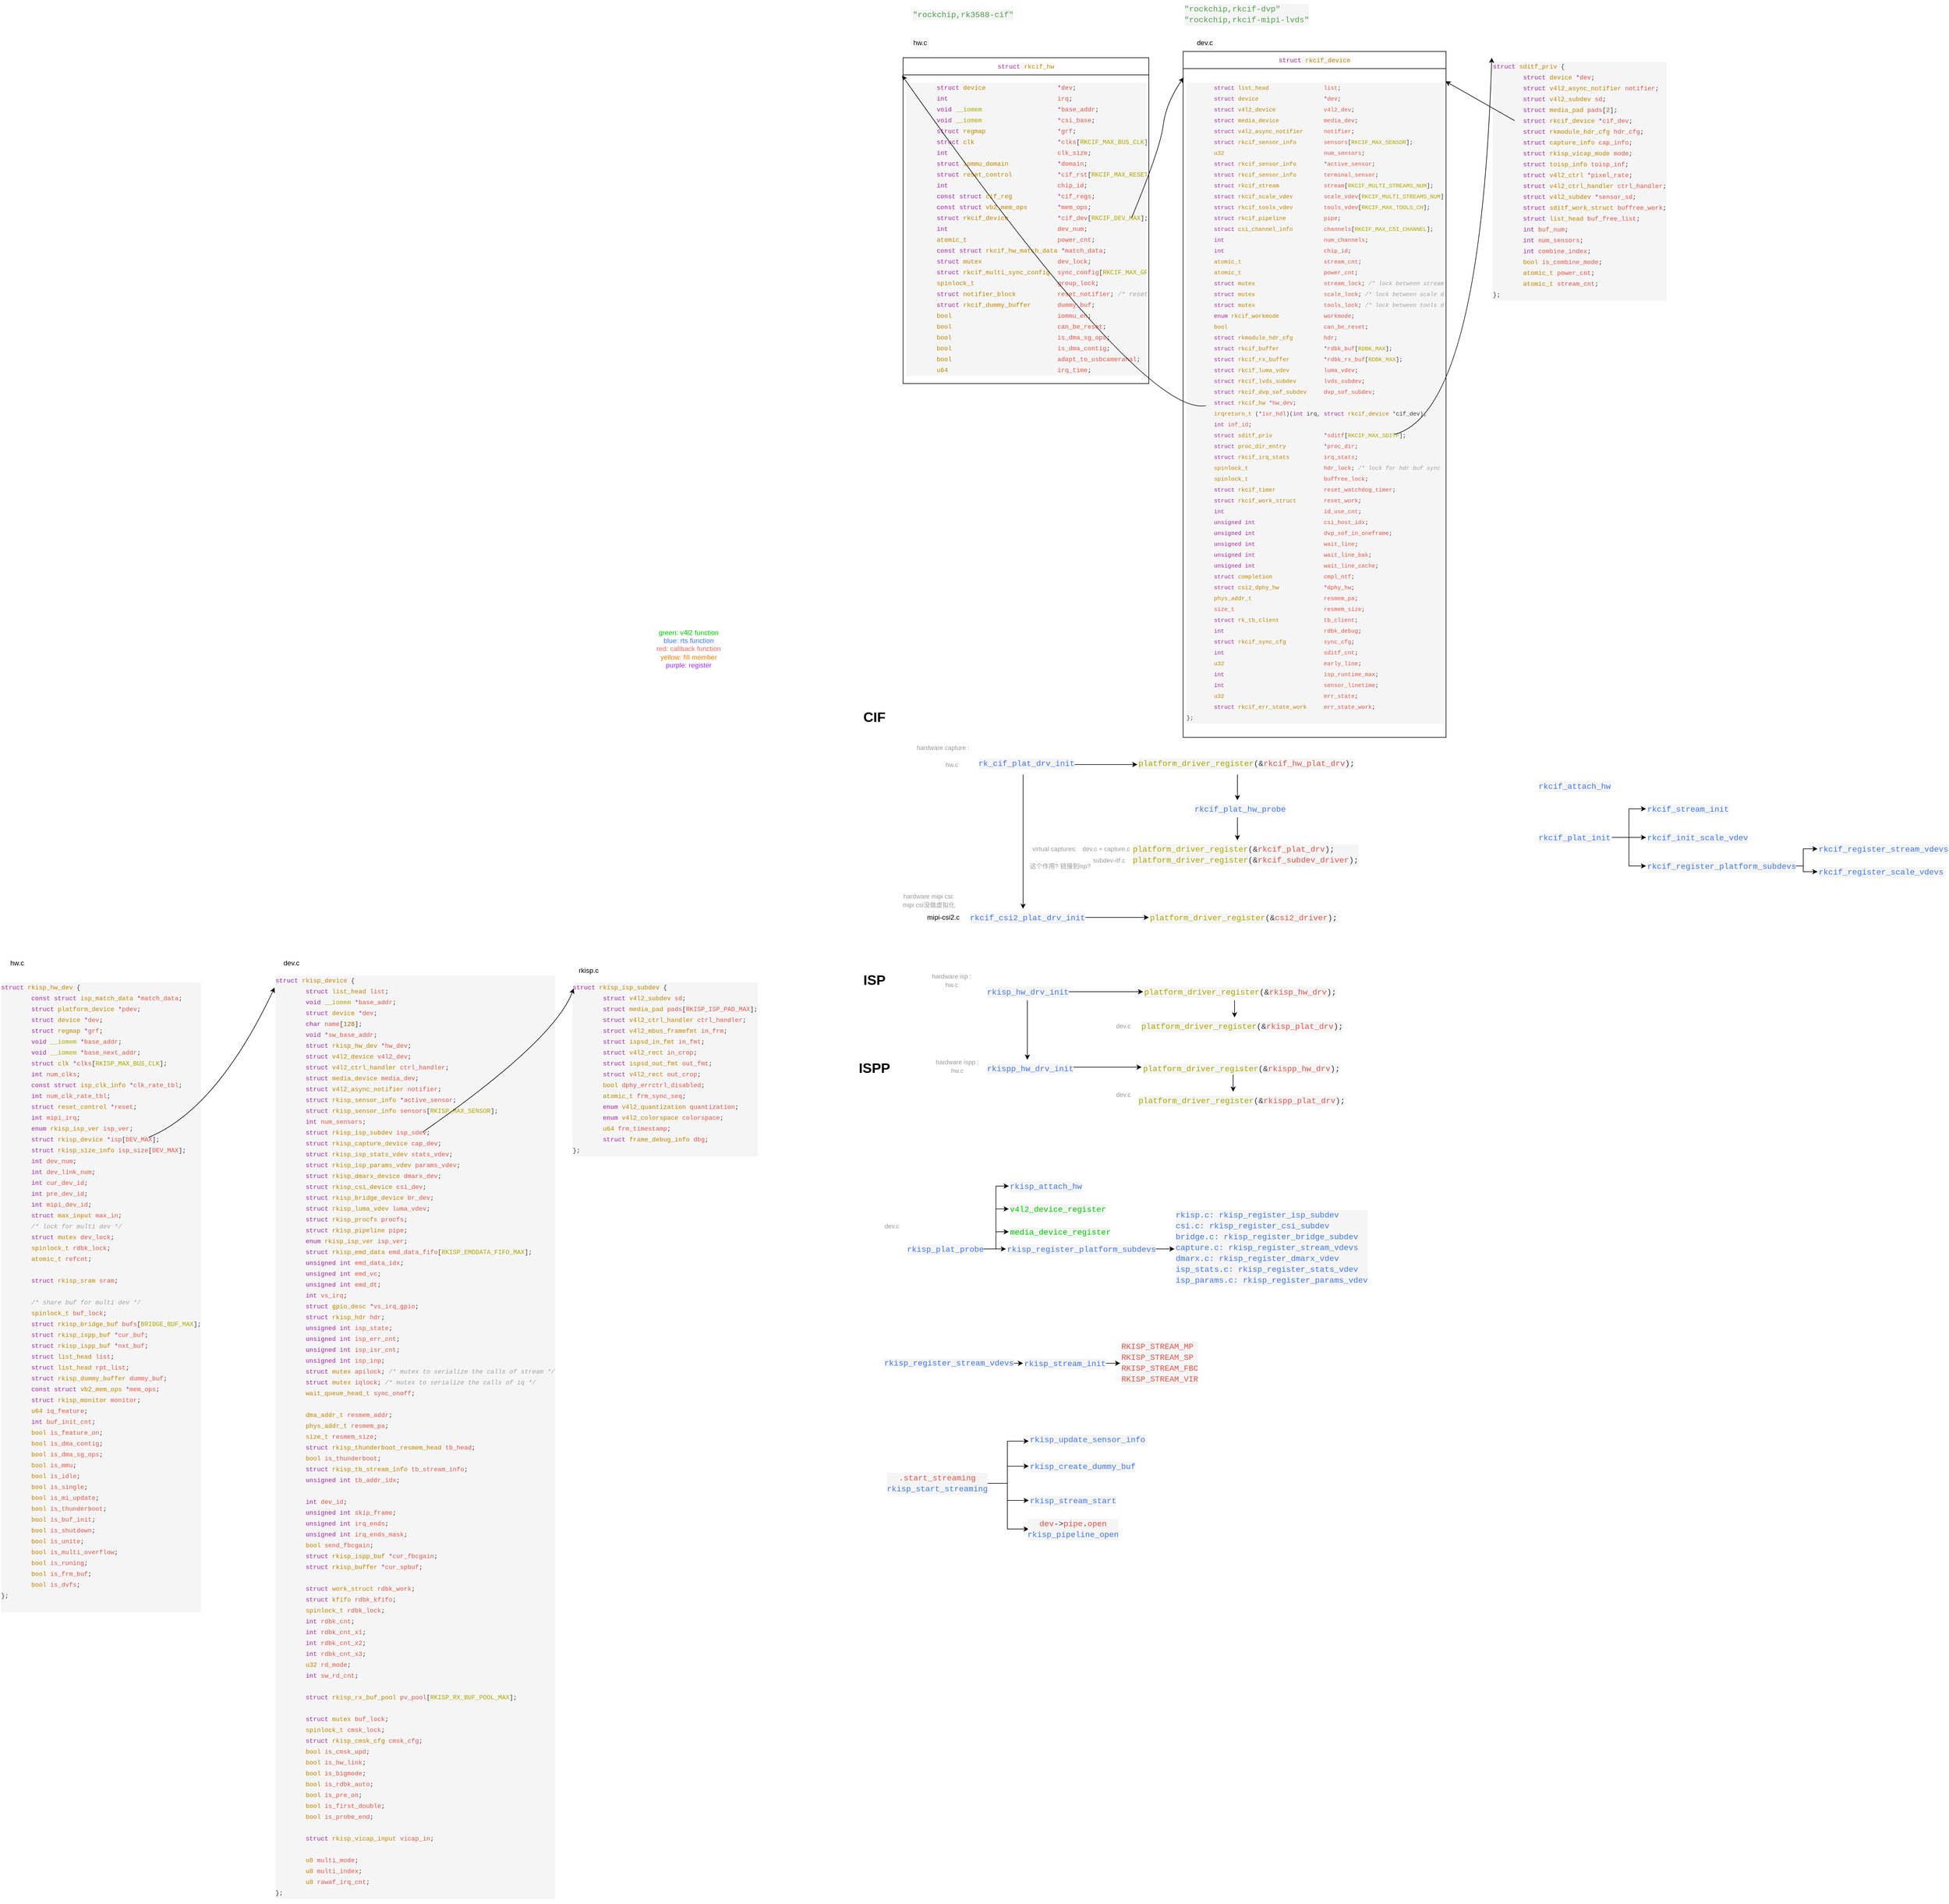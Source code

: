 <mxfile version="26.1.1">
  <diagram name="Page-1" id="vm12TD7CnjtOFw0scdIz">
    <mxGraphModel dx="2906" dy="2971" grid="1" gridSize="10" guides="1" tooltips="1" connect="1" arrows="1" fold="1" page="1" pageScale="1" pageWidth="827" pageHeight="1169" math="0" shadow="0">
      <root>
        <mxCell id="0" />
        <mxCell id="1" parent="0" />
        <mxCell id="VXw6yIuzix0GLkQL3JZd-1" value="mipi-csi2.c" style="text;html=1;align=center;verticalAlign=middle;resizable=0;points=[];autosize=1;strokeColor=none;fillColor=none;" parent="1" vertex="1">
          <mxGeometry x="590" y="320" width="80" height="30" as="geometry" />
        </mxCell>
        <mxCell id="VXw6yIuzix0GLkQL3JZd-2" value="&lt;font style=&quot;font-size: 11px; color: rgb(153, 153, 153);&quot;&gt;hardware mipi csi:&lt;/font&gt;&lt;div&gt;&lt;font style=&quot;font-size: 11px; color: rgb(153, 153, 153);&quot;&gt;mipi csi没做虚拟化&lt;/font&gt;&lt;/div&gt;" style="text;html=1;align=center;verticalAlign=middle;whiteSpace=wrap;rounded=0;" parent="1" vertex="1">
          <mxGeometry x="540" y="290" width="130" height="30" as="geometry" />
        </mxCell>
        <mxCell id="VXw6yIuzix0GLkQL3JZd-3" value="&lt;font style=&quot;font-size: 11px; color: rgb(153, 153, 153);&quot;&gt;subdev-itf.c&lt;/font&gt;" style="text;html=1;align=center;verticalAlign=middle;resizable=0;points=[];autosize=1;strokeColor=none;fillColor=none;" parent="1" vertex="1">
          <mxGeometry x="880" y="220" width="80" height="30" as="geometry" />
        </mxCell>
        <mxCell id="VXw6yIuzix0GLkQL3JZd-4" value="&lt;font style=&quot;font-size: 11px; color: rgb(153, 153, 153);&quot;&gt;dev.c + capture.c&lt;/font&gt;" style="text;html=1;align=center;verticalAlign=middle;resizable=0;points=[];autosize=1;strokeColor=none;fillColor=none;" parent="1" vertex="1">
          <mxGeometry x="860" y="200" width="110" height="30" as="geometry" />
        </mxCell>
        <mxCell id="VXw6yIuzix0GLkQL3JZd-5" value="&lt;font style=&quot;font-size: 11px; color: rgb(153, 153, 153);&quot;&gt;virtual captures:&lt;/font&gt;" style="text;html=1;align=center;verticalAlign=middle;whiteSpace=wrap;rounded=0;" parent="1" vertex="1">
          <mxGeometry x="770" y="200" width="110" height="30" as="geometry" />
        </mxCell>
        <mxCell id="VXw6yIuzix0GLkQL3JZd-6" value="&lt;font style=&quot;font-size: 11px; color: rgb(153, 153, 153);&quot;&gt;这个作用? 链接到isp?&lt;/font&gt;" style="text;html=1;align=center;verticalAlign=middle;whiteSpace=wrap;rounded=0;" parent="1" vertex="1">
          <mxGeometry x="780" y="230" width="110" height="30" as="geometry" />
        </mxCell>
        <mxCell id="VXw6yIuzix0GLkQL3JZd-7" value="&lt;font style=&quot;color: rgb(153, 153, 153); font-size: 11px;&quot;&gt;hw.c&lt;/font&gt;" style="text;html=1;align=center;verticalAlign=middle;resizable=0;points=[];autosize=1;strokeColor=none;fillColor=none;" parent="1" vertex="1">
          <mxGeometry x="620" y="52.5" width="50" height="30" as="geometry" />
        </mxCell>
        <mxCell id="VXw6yIuzix0GLkQL3JZd-8" value="&lt;font style=&quot;font-size: 11px; color: rgb(153, 153, 153);&quot;&gt;hardware capture :&lt;/font&gt;" style="text;html=1;align=center;verticalAlign=middle;whiteSpace=wrap;rounded=0;" parent="1" vertex="1">
          <mxGeometry x="575" y="22.5" width="110" height="30" as="geometry" />
        </mxCell>
        <mxCell id="VXw6yIuzix0GLkQL3JZd-25" style="edgeStyle=orthogonalEdgeStyle;rounded=0;orthogonalLoop=1;jettySize=auto;html=1;exitX=0.5;exitY=1;exitDx=0;exitDy=0;entryX=0.5;entryY=0;entryDx=0;entryDy=0;" parent="1" source="VXw6yIuzix0GLkQL3JZd-9" target="VXw6yIuzix0GLkQL3JZd-21" edge="1">
          <mxGeometry relative="1" as="geometry" />
        </mxCell>
        <mxCell id="VXw6yIuzix0GLkQL3JZd-26" style="edgeStyle=orthogonalEdgeStyle;rounded=0;orthogonalLoop=1;jettySize=auto;html=1;exitX=1;exitY=0.5;exitDx=0;exitDy=0;entryX=0;entryY=0.5;entryDx=0;entryDy=0;" parent="1" source="VXw6yIuzix0GLkQL3JZd-9" target="VXw6yIuzix0GLkQL3JZd-11" edge="1">
          <mxGeometry relative="1" as="geometry" />
        </mxCell>
        <mxCell id="VXw6yIuzix0GLkQL3JZd-9" value="&lt;div style=&quot;color: #383a42;background-color: #f5f5f5;font-family: Consolas, &#39;Courier New&#39;, monospace;font-weight: normal;font-size: 14px;line-height: 19px;white-space: pre;&quot;&gt;&lt;div&gt;&lt;span style=&quot;color: #4078f2;&quot;&gt;rk_cif_plat_drv_init&lt;/span&gt;&lt;/div&gt;&lt;/div&gt;" style="text;whiteSpace=wrap;html=1;" parent="1" vertex="1">
          <mxGeometry x="690" y="50" width="160" height="35" as="geometry" />
        </mxCell>
        <mxCell id="VXw6yIuzix0GLkQL3JZd-18" style="edgeStyle=orthogonalEdgeStyle;rounded=0;orthogonalLoop=1;jettySize=auto;html=1;exitX=0.5;exitY=1;exitDx=0;exitDy=0;entryX=0.5;entryY=0;entryDx=0;entryDy=0;" parent="1" source="VXw6yIuzix0GLkQL3JZd-11" target="VXw6yIuzix0GLkQL3JZd-16" edge="1">
          <mxGeometry relative="1" as="geometry" />
        </mxCell>
        <mxCell id="VXw6yIuzix0GLkQL3JZd-11" value="&lt;div style=&quot;color: #383a42;background-color: #f5f5f5;font-family: Consolas, &#39;Courier New&#39;, monospace;font-weight: normal;font-size: 14px;line-height: 19px;white-space: pre;&quot;&gt;&lt;div&gt;&lt;span style=&quot;color: #aca600;&quot;&gt;platform_driver_register&lt;/span&gt;&lt;span style=&quot;color: #383a42;&quot;&gt;(&lt;/span&gt;&lt;span style=&quot;color: #383a42;&quot;&gt;&amp;amp;&lt;/span&gt;&lt;span style=&quot;color: #e45649;&quot;&gt;rkcif_hw_plat_drv&lt;/span&gt;&lt;span style=&quot;color: #383a42;&quot;&gt;);&lt;/span&gt;&lt;/div&gt;&lt;/div&gt;" style="text;whiteSpace=wrap;html=1;" parent="1" vertex="1">
          <mxGeometry x="970" y="50" width="350" height="35" as="geometry" />
        </mxCell>
        <mxCell id="VXw6yIuzix0GLkQL3JZd-14" value="&lt;div style=&quot;color: #383a42;background-color: #f5f5f5;font-family: Consolas, &#39;Courier New&#39;, monospace;font-weight: normal;font-size: 14px;line-height: 19px;white-space: pre;&quot;&gt;&lt;div&gt;&lt;span style=&quot;color: #aca600;&quot;&gt;platform_driver_register&lt;/span&gt;&lt;span style=&quot;color: #383a42;&quot;&gt;(&lt;/span&gt;&lt;span style=&quot;color: #383a42;&quot;&gt;&amp;amp;&lt;/span&gt;&lt;span style=&quot;color: #e45649;&quot;&gt;csi2_driver&lt;/span&gt;&lt;span style=&quot;color: #383a42;&quot;&gt;);&lt;/span&gt;&lt;/div&gt;&lt;/div&gt;" style="text;whiteSpace=wrap;html=1;" parent="1" vertex="1">
          <mxGeometry x="990" y="320" width="310" height="30" as="geometry" />
        </mxCell>
        <mxCell id="VXw6yIuzix0GLkQL3JZd-20" style="edgeStyle=orthogonalEdgeStyle;rounded=0;orthogonalLoop=1;jettySize=auto;html=1;exitX=0.5;exitY=1;exitDx=0;exitDy=0;entryX=0.5;entryY=0;entryDx=0;entryDy=0;" parent="1" source="VXw6yIuzix0GLkQL3JZd-16" target="VXw6yIuzix0GLkQL3JZd-19" edge="1">
          <mxGeometry relative="1" as="geometry" />
        </mxCell>
        <mxCell id="VXw6yIuzix0GLkQL3JZd-16" value="&lt;div style=&quot;color: #383a42;background-color: #f5f5f5;font-family: Consolas, &#39;Courier New&#39;, monospace;font-weight: normal;font-size: 14px;line-height: 19px;white-space: pre;&quot;&gt;&lt;div&gt;&lt;span style=&quot;color: #4078f2;&quot;&gt;rkcif_plat_hw_probe&lt;/span&gt;&lt;/div&gt;&lt;/div&gt;" style="text;whiteSpace=wrap;html=1;" parent="1" vertex="1">
          <mxGeometry x="1067.5" y="130" width="155" height="30" as="geometry" />
        </mxCell>
        <mxCell id="VXw6yIuzix0GLkQL3JZd-19" value="&lt;div style=&quot;color: rgb(56, 58, 66); background-color: rgb(245, 245, 245); font-family: Consolas, &amp;quot;Courier New&amp;quot;, monospace; font-weight: normal; font-size: 14px; line-height: 19px; white-space: pre;&quot;&gt;&lt;div&gt;&lt;span style=&quot;color: rgb(172, 166, 0);&quot;&gt;platform_driver_register&lt;/span&gt;&lt;span style=&quot;color: rgb(56, 58, 66);&quot;&gt;(&lt;/span&gt;&lt;span style=&quot;color: rgb(56, 58, 66);&quot;&gt;&amp;amp;&lt;/span&gt;&lt;span style=&quot;color: rgb(228, 86, 73);&quot;&gt;rkcif_plat_drv&lt;/span&gt;&lt;span style=&quot;color: rgb(56, 58, 66);&quot;&gt;);&lt;/span&gt;&lt;/div&gt;&lt;div&gt;&lt;span style=&quot;color: rgb(172, 166, 0);&quot;&gt;platform_driver_register&lt;/span&gt;&lt;span style=&quot;color: rgb(56, 58, 66);&quot;&gt;(&lt;/span&gt;&lt;span style=&quot;color: rgb(56, 58, 66);&quot;&gt;&amp;amp;&lt;/span&gt;&lt;span style=&quot;color: rgb(228, 86, 73);&quot;&gt;rkcif_subdev_driver&lt;/span&gt;&lt;span style=&quot;color: rgb(56, 58, 66);&quot;&gt;);&lt;/span&gt;&lt;/div&gt;&lt;/div&gt;" style="text;whiteSpace=wrap;html=1;" parent="1" vertex="1">
          <mxGeometry x="960" y="200" width="370" height="60" as="geometry" />
        </mxCell>
        <mxCell id="VXw6yIuzix0GLkQL3JZd-27" value="" style="edgeStyle=orthogonalEdgeStyle;rounded=0;orthogonalLoop=1;jettySize=auto;html=1;" parent="1" source="VXw6yIuzix0GLkQL3JZd-21" target="VXw6yIuzix0GLkQL3JZd-14" edge="1">
          <mxGeometry relative="1" as="geometry" />
        </mxCell>
        <mxCell id="VXw6yIuzix0GLkQL3JZd-21" value="&lt;div style=&quot;color: #383a42;background-color: #f5f5f5;font-family: Consolas, &#39;Courier New&#39;, monospace;font-weight: normal;font-size: 14px;line-height: 19px;white-space: pre;&quot;&gt;&lt;div&gt;&lt;span style=&quot;color: #4078f2;&quot;&gt;rkcif_csi2_plat_drv_init&lt;/span&gt;&lt;/div&gt;&lt;/div&gt;" style="text;whiteSpace=wrap;html=1;" parent="1" vertex="1">
          <mxGeometry x="675" y="320" width="190" height="30" as="geometry" />
        </mxCell>
        <mxCell id="x0BrMKvdc-rBsZqaIV3b-2" value="&lt;font style=&quot;font-size: 11px;&quot;&gt;&lt;span style=&quot;font-family: Consolas, &amp;quot;Courier New&amp;quot;, monospace; white-space: pre; color: rgb(166, 38, 164);&quot;&gt;struct&lt;/span&gt;&lt;span style=&quot;background-color: rgb(245, 245, 245); color: rgb(56, 58, 66); font-family: Consolas, &amp;quot;Courier New&amp;quot;, monospace; white-space: pre;&quot;&gt; &lt;/span&gt;&lt;span style=&quot;font-family: Consolas, &amp;quot;Courier New&amp;quot;, monospace; white-space: pre; color: rgb(193, 132, 1);&quot;&gt;rkcif_hw&lt;/span&gt;&lt;/font&gt;" style="swimlane;fontStyle=0;childLayout=stackLayout;horizontal=1;startSize=30;horizontalStack=0;resizeParent=1;resizeParentMax=0;resizeLast=0;collapsible=1;marginBottom=0;whiteSpace=wrap;html=1;" parent="1" vertex="1">
          <mxGeometry x="560" y="-1169" width="430" height="570" as="geometry" />
        </mxCell>
        <mxCell id="x0BrMKvdc-rBsZqaIV3b-3" value="&lt;div style=&quot;color: rgb(56, 58, 66); font-family: Consolas, &amp;quot;Courier New&amp;quot;, monospace; white-space: pre;&quot;&gt;&lt;div style=&quot;background-color: rgb(245, 245, 245); line-height: 19px;&quot;&gt;&lt;div style=&quot;&quot;&gt;&lt;font style=&quot;font-size: 11px;&quot;&gt;&amp;nbsp; &amp;nbsp; &amp;nbsp; &amp;nbsp; &lt;span style=&quot;color: rgb(166, 38, 164);&quot;&gt;struct&lt;/span&gt; &lt;span style=&quot;color: rgb(193, 132, 1);&quot;&gt;device&lt;/span&gt; &amp;nbsp; &amp;nbsp; &amp;nbsp; &amp;nbsp; &amp;nbsp; &amp;nbsp; &amp;nbsp; &amp;nbsp; &amp;nbsp; &lt;span style=&quot;color: rgb(166, 38, 164);&quot;&gt;*&lt;/span&gt;&lt;span style=&quot;color: rgb(228, 86, 73);&quot;&gt;dev&lt;/span&gt;;&lt;/font&gt;&lt;/div&gt;&lt;div style=&quot;&quot;&gt;&lt;font style=&quot;font-size: 11px;&quot;&gt;&amp;nbsp; &amp;nbsp; &amp;nbsp; &amp;nbsp; &lt;span style=&quot;color: rgb(166, 38, 164);&quot;&gt;int&lt;/span&gt; &amp;nbsp; &amp;nbsp; &amp;nbsp; &amp;nbsp; &amp;nbsp; &amp;nbsp; &amp;nbsp; &amp;nbsp; &amp;nbsp; &amp;nbsp; &amp;nbsp; &amp;nbsp; &amp;nbsp; &amp;nbsp; &lt;span style=&quot;color: rgb(228, 86, 73);&quot;&gt;irq&lt;/span&gt;;&lt;/font&gt;&lt;/div&gt;&lt;div style=&quot;&quot;&gt;&lt;font style=&quot;font-size: 11px;&quot;&gt;&amp;nbsp; &amp;nbsp; &amp;nbsp; &amp;nbsp; &lt;span style=&quot;color: rgb(166, 38, 164);&quot;&gt;void&lt;/span&gt; &lt;span style=&quot;color: rgb(172, 166, 0);&quot;&gt;__iomem&lt;/span&gt; &amp;nbsp; &amp;nbsp; &amp;nbsp; &amp;nbsp; &amp;nbsp; &amp;nbsp; &amp;nbsp; &amp;nbsp; &amp;nbsp; &amp;nbsp;&lt;span style=&quot;color: rgb(166, 38, 164);&quot;&gt;*&lt;/span&gt;&lt;span style=&quot;color: rgb(228, 86, 73);&quot;&gt;base_addr&lt;/span&gt;;&lt;/font&gt;&lt;/div&gt;&lt;div style=&quot;&quot;&gt;&lt;font style=&quot;font-size: 11px;&quot;&gt;&amp;nbsp; &amp;nbsp; &amp;nbsp; &amp;nbsp; &lt;span style=&quot;color: rgb(166, 38, 164);&quot;&gt;void&lt;/span&gt; &lt;span style=&quot;color: rgb(172, 166, 0);&quot;&gt;__iomem&lt;/span&gt; &amp;nbsp; &amp;nbsp; &amp;nbsp; &amp;nbsp; &amp;nbsp; &amp;nbsp; &amp;nbsp; &amp;nbsp; &amp;nbsp; &amp;nbsp;&lt;span style=&quot;color: rgb(166, 38, 164);&quot;&gt;*&lt;/span&gt;&lt;span style=&quot;color: rgb(228, 86, 73);&quot;&gt;csi_base&lt;/span&gt;;&lt;/font&gt;&lt;/div&gt;&lt;div style=&quot;&quot;&gt;&lt;font style=&quot;font-size: 11px;&quot;&gt;&amp;nbsp; &amp;nbsp; &amp;nbsp; &amp;nbsp; &lt;span style=&quot;color: rgb(166, 38, 164);&quot;&gt;struct&lt;/span&gt; &lt;span style=&quot;color: rgb(193, 132, 1);&quot;&gt;regmap&lt;/span&gt; &amp;nbsp; &amp;nbsp; &amp;nbsp; &amp;nbsp; &amp;nbsp; &amp;nbsp; &amp;nbsp; &amp;nbsp; &amp;nbsp; &lt;span style=&quot;color: rgb(166, 38, 164);&quot;&gt;*&lt;/span&gt;&lt;span style=&quot;color: rgb(228, 86, 73);&quot;&gt;grf&lt;/span&gt;;&lt;/font&gt;&lt;/div&gt;&lt;div style=&quot;&quot;&gt;&lt;font style=&quot;font-size: 11px;&quot;&gt;&amp;nbsp; &amp;nbsp; &amp;nbsp; &amp;nbsp; &lt;span style=&quot;color: rgb(166, 38, 164);&quot;&gt;struct&lt;/span&gt; &lt;span style=&quot;color: rgb(193, 132, 1);&quot;&gt;clk&lt;/span&gt; &amp;nbsp; &amp;nbsp; &amp;nbsp; &amp;nbsp; &amp;nbsp; &amp;nbsp; &amp;nbsp; &amp;nbsp; &amp;nbsp; &amp;nbsp; &amp;nbsp;&lt;span style=&quot;color: rgb(166, 38, 164);&quot;&gt;*&lt;/span&gt;&lt;span style=&quot;color: rgb(228, 86, 73);&quot;&gt;clks&lt;/span&gt;[&lt;span style=&quot;color: rgb(172, 166, 0);&quot;&gt;RKCIF_MAX_BUS_CLK&lt;/span&gt;];&lt;/font&gt;&lt;/div&gt;&lt;div style=&quot;&quot;&gt;&lt;font style=&quot;font-size: 11px;&quot;&gt;&amp;nbsp; &amp;nbsp; &amp;nbsp; &amp;nbsp; &lt;span style=&quot;color: rgb(166, 38, 164);&quot;&gt;int&lt;/span&gt; &amp;nbsp; &amp;nbsp; &amp;nbsp; &amp;nbsp; &amp;nbsp; &amp;nbsp; &amp;nbsp; &amp;nbsp; &amp;nbsp; &amp;nbsp; &amp;nbsp; &amp;nbsp; &amp;nbsp; &amp;nbsp; &lt;span style=&quot;color: rgb(228, 86, 73);&quot;&gt;clk_size&lt;/span&gt;;&lt;/font&gt;&lt;/div&gt;&lt;div style=&quot;&quot;&gt;&lt;font style=&quot;font-size: 11px;&quot;&gt;&amp;nbsp; &amp;nbsp; &amp;nbsp; &amp;nbsp; &lt;span style=&quot;color: rgb(166, 38, 164);&quot;&gt;struct&lt;/span&gt; &lt;span style=&quot;color: rgb(193, 132, 1);&quot;&gt;iommu_domain&lt;/span&gt; &amp;nbsp; &amp;nbsp; &amp;nbsp; &amp;nbsp; &amp;nbsp; &amp;nbsp; &lt;span style=&quot;color: rgb(166, 38, 164);&quot;&gt;*&lt;/span&gt;&lt;span style=&quot;color: rgb(228, 86, 73);&quot;&gt;domain&lt;/span&gt;;&lt;/font&gt;&lt;/div&gt;&lt;div style=&quot;&quot;&gt;&lt;font style=&quot;font-size: 11px;&quot;&gt;&amp;nbsp; &amp;nbsp; &amp;nbsp; &amp;nbsp; &lt;span style=&quot;color: rgb(166, 38, 164);&quot;&gt;struct&lt;/span&gt; &lt;span style=&quot;color: rgb(193, 132, 1);&quot;&gt;reset_control&lt;/span&gt; &amp;nbsp; &amp;nbsp; &amp;nbsp; &amp;nbsp; &amp;nbsp; &amp;nbsp;&lt;span style=&quot;color: rgb(166, 38, 164);&quot;&gt;*&lt;/span&gt;&lt;span style=&quot;color: rgb(228, 86, 73);&quot;&gt;cif_rst&lt;/span&gt;[&lt;span style=&quot;color: rgb(172, 166, 0);&quot;&gt;RKCIF_MAX_RESET&lt;/span&gt;];&lt;/font&gt;&lt;/div&gt;&lt;div style=&quot;&quot;&gt;&lt;font style=&quot;font-size: 11px;&quot;&gt;&amp;nbsp; &amp;nbsp; &amp;nbsp; &amp;nbsp; &lt;span style=&quot;color: rgb(166, 38, 164);&quot;&gt;int&lt;/span&gt; &amp;nbsp; &amp;nbsp; &amp;nbsp; &amp;nbsp; &amp;nbsp; &amp;nbsp; &amp;nbsp; &amp;nbsp; &amp;nbsp; &amp;nbsp; &amp;nbsp; &amp;nbsp; &amp;nbsp; &amp;nbsp; &lt;span style=&quot;color: rgb(228, 86, 73);&quot;&gt;chip_id&lt;/span&gt;;&lt;/font&gt;&lt;/div&gt;&lt;div style=&quot;&quot;&gt;&lt;font style=&quot;font-size: 11px;&quot;&gt;&amp;nbsp; &amp;nbsp; &amp;nbsp; &amp;nbsp; &lt;span style=&quot;color: rgb(166, 38, 164);&quot;&gt;const&lt;/span&gt; &lt;span style=&quot;color: rgb(166, 38, 164);&quot;&gt;struct&lt;/span&gt; &lt;span style=&quot;color: rgb(193, 132, 1);&quot;&gt;cif_reg&lt;/span&gt; &amp;nbsp; &amp;nbsp; &amp;nbsp; &amp;nbsp; &amp;nbsp; &amp;nbsp;&lt;span style=&quot;color: rgb(166, 38, 164);&quot;&gt;*&lt;/span&gt;&lt;span style=&quot;color: rgb(228, 86, 73);&quot;&gt;cif_regs&lt;/span&gt;;&lt;/font&gt;&lt;/div&gt;&lt;div style=&quot;&quot;&gt;&lt;font style=&quot;font-size: 11px;&quot;&gt;&amp;nbsp; &amp;nbsp; &amp;nbsp; &amp;nbsp; &lt;span style=&quot;color: rgb(166, 38, 164);&quot;&gt;const&lt;/span&gt; &lt;span style=&quot;color: rgb(166, 38, 164);&quot;&gt;struct&lt;/span&gt; &lt;span style=&quot;color: rgb(193, 132, 1);&quot;&gt;vb2_mem_ops&lt;/span&gt; &amp;nbsp; &amp;nbsp; &amp;nbsp; &amp;nbsp;&lt;span style=&quot;color: rgb(166, 38, 164);&quot;&gt;*&lt;/span&gt;&lt;span style=&quot;color: rgb(228, 86, 73);&quot;&gt;mem_ops&lt;/span&gt;;&lt;/font&gt;&lt;/div&gt;&lt;div style=&quot;&quot;&gt;&lt;font style=&quot;font-size: 11px;&quot;&gt;&amp;nbsp; &amp;nbsp; &amp;nbsp; &amp;nbsp; &lt;span style=&quot;color: rgb(166, 38, 164);&quot;&gt;struct&lt;/span&gt; &lt;span style=&quot;color: rgb(193, 132, 1);&quot;&gt;rkcif_device&lt;/span&gt; &amp;nbsp; &amp;nbsp; &amp;nbsp; &amp;nbsp; &amp;nbsp; &amp;nbsp; &lt;span style=&quot;color: rgb(166, 38, 164);&quot;&gt;*&lt;/span&gt;&lt;span style=&quot;color: rgb(228, 86, 73);&quot;&gt;cif_dev&lt;/span&gt;[&lt;span style=&quot;color: rgb(172, 166, 0);&quot;&gt;RKCIF_DEV_MAX&lt;/span&gt;];&lt;/font&gt;&lt;/div&gt;&lt;div style=&quot;&quot;&gt;&lt;font style=&quot;font-size: 11px;&quot;&gt;&amp;nbsp; &amp;nbsp; &amp;nbsp; &amp;nbsp; &lt;span style=&quot;color: rgb(166, 38, 164);&quot;&gt;int&lt;/span&gt; &amp;nbsp; &amp;nbsp; &amp;nbsp; &amp;nbsp; &amp;nbsp; &amp;nbsp; &amp;nbsp; &amp;nbsp; &amp;nbsp; &amp;nbsp; &amp;nbsp; &amp;nbsp; &amp;nbsp; &amp;nbsp; &lt;span style=&quot;color: rgb(228, 86, 73);&quot;&gt;dev_num&lt;/span&gt;;&lt;/font&gt;&lt;/div&gt;&lt;div style=&quot;&quot;&gt;&lt;font style=&quot;font-size: 11px;&quot;&gt;&amp;nbsp; &amp;nbsp; &amp;nbsp; &amp;nbsp; &lt;span style=&quot;color: rgb(193, 132, 1);&quot;&gt;atomic_t&lt;/span&gt; &amp;nbsp; &amp;nbsp; &amp;nbsp; &amp;nbsp; &amp;nbsp; &amp;nbsp; &amp;nbsp; &amp;nbsp; &amp;nbsp; &amp;nbsp; &amp;nbsp; &amp;nbsp;&lt;span style=&quot;color: rgb(228, 86, 73);&quot;&gt;power_cnt&lt;/span&gt;;&lt;/font&gt;&lt;/div&gt;&lt;div style=&quot;&quot;&gt;&lt;font style=&quot;font-size: 11px;&quot;&gt;&amp;nbsp; &amp;nbsp; &amp;nbsp; &amp;nbsp; &lt;span style=&quot;color: rgb(166, 38, 164);&quot;&gt;const&lt;/span&gt; &lt;span style=&quot;color: rgb(166, 38, 164);&quot;&gt;struct&lt;/span&gt; &lt;span style=&quot;color: rgb(193, 132, 1);&quot;&gt;rkcif_hw_match_data&lt;/span&gt; &lt;span style=&quot;color: rgb(166, 38, 164);&quot;&gt;*&lt;/span&gt;&lt;span style=&quot;color: rgb(228, 86, 73);&quot;&gt;match_data&lt;/span&gt;;&lt;/font&gt;&lt;/div&gt;&lt;div style=&quot;&quot;&gt;&lt;font style=&quot;font-size: 11px;&quot;&gt;&amp;nbsp; &amp;nbsp; &amp;nbsp; &amp;nbsp; &lt;span style=&quot;color: rgb(166, 38, 164);&quot;&gt;struct&lt;/span&gt; &lt;span style=&quot;color: rgb(193, 132, 1);&quot;&gt;mutex&lt;/span&gt; &amp;nbsp; &amp;nbsp; &amp;nbsp; &amp;nbsp; &amp;nbsp; &amp;nbsp; &amp;nbsp; &amp;nbsp; &amp;nbsp; &amp;nbsp;&lt;span style=&quot;color: rgb(228, 86, 73);&quot;&gt;dev_lock&lt;/span&gt;;&lt;/font&gt;&lt;/div&gt;&lt;div style=&quot;&quot;&gt;&lt;font style=&quot;font-size: 11px;&quot;&gt;&amp;nbsp; &amp;nbsp; &amp;nbsp; &amp;nbsp; &lt;span style=&quot;color: rgb(166, 38, 164);&quot;&gt;struct&lt;/span&gt; &lt;span style=&quot;color: rgb(193, 132, 1);&quot;&gt;rkcif_multi_sync_config&lt;/span&gt; &amp;nbsp;&lt;span style=&quot;color: rgb(228, 86, 73);&quot;&gt;sync_config&lt;/span&gt;[&lt;span style=&quot;color: rgb(172, 166, 0);&quot;&gt;RKCIF_MAX_GROUP&lt;/span&gt;];&lt;/font&gt;&lt;/div&gt;&lt;div style=&quot;&quot;&gt;&lt;font style=&quot;font-size: 11px;&quot;&gt;&amp;nbsp; &amp;nbsp; &amp;nbsp; &amp;nbsp; &lt;span style=&quot;color: rgb(193, 132, 1);&quot;&gt;spinlock_t&lt;/span&gt; &amp;nbsp; &amp;nbsp; &amp;nbsp; &amp;nbsp; &amp;nbsp; &amp;nbsp; &amp;nbsp; &amp;nbsp; &amp;nbsp; &amp;nbsp; &amp;nbsp;&lt;span style=&quot;color: rgb(228, 86, 73);&quot;&gt;group_lock&lt;/span&gt;;&lt;/font&gt;&lt;/div&gt;&lt;div style=&quot;&quot;&gt;&lt;font style=&quot;font-size: 11px;&quot;&gt;&amp;nbsp; &amp;nbsp; &amp;nbsp; &amp;nbsp; &lt;span style=&quot;color: rgb(166, 38, 164);&quot;&gt;struct&lt;/span&gt; &lt;span style=&quot;color: rgb(193, 132, 1);&quot;&gt;notifier_block&lt;/span&gt; &amp;nbsp; &amp;nbsp; &amp;nbsp; &amp;nbsp; &amp;nbsp; &lt;span style=&quot;color: rgb(228, 86, 73);&quot;&gt;reset_notifier&lt;/span&gt;;&lt;span style=&quot;color: rgb(160, 161, 167); font-style: italic;&quot;&gt; /* reset for mipi csi crc err */&lt;/span&gt;&lt;/font&gt;&lt;/div&gt;&lt;div style=&quot;&quot;&gt;&lt;font style=&quot;font-size: 11px;&quot;&gt;&amp;nbsp; &amp;nbsp; &amp;nbsp; &amp;nbsp; &lt;span style=&quot;color: rgb(166, 38, 164);&quot;&gt;struct&lt;/span&gt; &lt;span style=&quot;color: rgb(193, 132, 1);&quot;&gt;rkcif_dummy_buffer&lt;/span&gt; &amp;nbsp; &amp;nbsp; &amp;nbsp; &lt;span style=&quot;color: rgb(228, 86, 73);&quot;&gt;dummy_buf&lt;/span&gt;;&lt;/font&gt;&lt;/div&gt;&lt;div style=&quot;&quot;&gt;&lt;font style=&quot;font-size: 11px;&quot;&gt;&amp;nbsp; &amp;nbsp; &amp;nbsp; &amp;nbsp; &lt;span style=&quot;color: rgb(193, 132, 1);&quot;&gt;bool&lt;/span&gt; &amp;nbsp; &amp;nbsp; &amp;nbsp; &amp;nbsp; &amp;nbsp; &amp;nbsp; &amp;nbsp; &amp;nbsp; &amp;nbsp; &amp;nbsp; &amp;nbsp; &amp;nbsp; &amp;nbsp; &amp;nbsp;&lt;span style=&quot;color: rgb(228, 86, 73);&quot;&gt;iommu_en&lt;/span&gt;;&lt;/font&gt;&lt;/div&gt;&lt;div style=&quot;&quot;&gt;&lt;font style=&quot;font-size: 11px;&quot;&gt;&amp;nbsp; &amp;nbsp; &amp;nbsp; &amp;nbsp; &lt;span style=&quot;color: rgb(193, 132, 1);&quot;&gt;bool&lt;/span&gt; &amp;nbsp; &amp;nbsp; &amp;nbsp; &amp;nbsp; &amp;nbsp; &amp;nbsp; &amp;nbsp; &amp;nbsp; &amp;nbsp; &amp;nbsp; &amp;nbsp; &amp;nbsp; &amp;nbsp; &amp;nbsp;&lt;span style=&quot;color: rgb(228, 86, 73);&quot;&gt;can_be_reset&lt;/span&gt;;&lt;/font&gt;&lt;/div&gt;&lt;div style=&quot;&quot;&gt;&lt;font style=&quot;font-size: 11px;&quot;&gt;&amp;nbsp; &amp;nbsp; &amp;nbsp; &amp;nbsp; &lt;span style=&quot;color: rgb(193, 132, 1);&quot;&gt;bool&lt;/span&gt; &amp;nbsp; &amp;nbsp; &amp;nbsp; &amp;nbsp; &amp;nbsp; &amp;nbsp; &amp;nbsp; &amp;nbsp; &amp;nbsp; &amp;nbsp; &amp;nbsp; &amp;nbsp; &amp;nbsp; &amp;nbsp;&lt;span style=&quot;color: rgb(228, 86, 73);&quot;&gt;is_dma_sg_ops&lt;/span&gt;;&lt;/font&gt;&lt;/div&gt;&lt;div style=&quot;&quot;&gt;&lt;font style=&quot;font-size: 11px;&quot;&gt;&amp;nbsp; &amp;nbsp; &amp;nbsp; &amp;nbsp; &lt;span style=&quot;color: rgb(193, 132, 1);&quot;&gt;bool&lt;/span&gt; &amp;nbsp; &amp;nbsp; &amp;nbsp; &amp;nbsp; &amp;nbsp; &amp;nbsp; &amp;nbsp; &amp;nbsp; &amp;nbsp; &amp;nbsp; &amp;nbsp; &amp;nbsp; &amp;nbsp; &amp;nbsp;&lt;span style=&quot;color: rgb(228, 86, 73);&quot;&gt;is_dma_contig&lt;/span&gt;;&lt;/font&gt;&lt;/div&gt;&lt;div style=&quot;&quot;&gt;&lt;font style=&quot;font-size: 11px;&quot;&gt;&amp;nbsp; &amp;nbsp; &amp;nbsp; &amp;nbsp; &lt;span style=&quot;color: rgb(193, 132, 1);&quot;&gt;bool&lt;/span&gt; &amp;nbsp; &amp;nbsp; &amp;nbsp; &amp;nbsp; &amp;nbsp; &amp;nbsp; &amp;nbsp; &amp;nbsp; &amp;nbsp; &amp;nbsp; &amp;nbsp; &amp;nbsp; &amp;nbsp; &amp;nbsp;&lt;span style=&quot;color: rgb(228, 86, 73);&quot;&gt;adapt_to_usbcamerahal&lt;/span&gt;;&lt;/font&gt;&lt;/div&gt;&lt;div style=&quot;&quot;&gt;&lt;font style=&quot;font-size: 11px;&quot;&gt;&amp;nbsp; &amp;nbsp; &amp;nbsp; &amp;nbsp; &lt;span style=&quot;color: rgb(193, 132, 1);&quot;&gt;u64&lt;/span&gt; &amp;nbsp; &amp;nbsp; &amp;nbsp; &amp;nbsp; &amp;nbsp; &amp;nbsp; &amp;nbsp; &amp;nbsp; &amp;nbsp; &amp;nbsp; &amp;nbsp; &amp;nbsp; &amp;nbsp; &amp;nbsp; &lt;span style=&quot;color: rgb(228, 86, 73);&quot;&gt;irq_time&lt;/span&gt;;&lt;/font&gt;&lt;/div&gt;&lt;/div&gt;&lt;/div&gt;" style="text;strokeColor=none;fillColor=none;align=left;verticalAlign=middle;spacingLeft=4;spacingRight=4;overflow=hidden;points=[[0,0.5],[1,0.5]];portConstraint=eastwest;rotatable=0;whiteSpace=wrap;html=1;strokeWidth=1;" parent="x0BrMKvdc-rBsZqaIV3b-2" vertex="1">
          <mxGeometry y="30" width="430" height="540" as="geometry" />
        </mxCell>
        <mxCell id="x0BrMKvdc-rBsZqaIV3b-6" value="&lt;span style=&quot;font-family: Consolas, &amp;quot;Courier New&amp;quot;, monospace; font-size: 11px; text-align: left; white-space: pre; background-color: rgb(245, 245, 245); color: rgb(166, 38, 164);&quot;&gt;struct&lt;/span&gt;&lt;span style=&quot;color: rgb(56, 58, 66); font-family: Consolas, &amp;quot;Courier New&amp;quot;, monospace; font-size: 11px; text-align: left; white-space: pre; background-color: rgb(245, 245, 245);&quot;&gt; &lt;/span&gt;&lt;span style=&quot;font-family: Consolas, &amp;quot;Courier New&amp;quot;, monospace; font-size: 11px; text-align: left; white-space: pre; background-color: rgb(245, 245, 245); color: rgb(193, 132, 1);&quot;&gt;rkcif_device&lt;/span&gt;" style="swimlane;fontStyle=0;childLayout=stackLayout;horizontal=1;startSize=30;horizontalStack=0;resizeParent=1;resizeParentMax=0;resizeLast=0;collapsible=1;marginBottom=0;whiteSpace=wrap;html=1;" parent="1" vertex="1">
          <mxGeometry x="1050" y="-1180" width="460" height="1200" as="geometry">
            <mxRectangle x="1050" y="-1180" width="160" height="30" as="alternateBounds" />
          </mxGeometry>
        </mxCell>
        <mxCell id="x0BrMKvdc-rBsZqaIV3b-7" value="&lt;div style=&quot;color: rgb(56, 58, 66); background-color: rgb(245, 245, 245); font-family: Consolas, &amp;quot;Courier New&amp;quot;, monospace; line-height: 19px; white-space: pre;&quot;&gt;&lt;div style=&quot;&quot;&gt;&lt;font style=&quot;font-size: 10px;&quot;&gt;&lt;span style=&quot;background-color: light-dark(rgb(245, 245, 245), rgb(26, 26, 26)); color: light-dark(rgb(56, 58, 66), rgb(185, 187, 194));&quot;&gt;&amp;nbsp; &amp;nbsp; &amp;nbsp; &amp;nbsp; &lt;/span&gt;&lt;span style=&quot;background-color: light-dark(rgb(245, 245, 245), rgb(26, 26, 26)); color: rgb(166, 38, 164);&quot;&gt;struct&lt;/span&gt;&lt;span style=&quot;background-color: light-dark(rgb(245, 245, 245), rgb(26, 26, 26)); color: light-dark(rgb(56, 58, 66), rgb(185, 187, 194));&quot;&gt; &lt;/span&gt;&lt;span style=&quot;background-color: light-dark(rgb(245, 245, 245), rgb(26, 26, 26)); color: rgb(193, 132, 1);&quot;&gt;list_head&lt;/span&gt;&lt;span style=&quot;background-color: light-dark(rgb(245, 245, 245), rgb(26, 26, 26)); color: light-dark(rgb(56, 58, 66), rgb(185, 187, 194));&quot;&gt; &amp;nbsp; &amp;nbsp; &amp;nbsp; &amp;nbsp; &amp;nbsp; &amp;nbsp; &amp;nbsp; &amp;nbsp;&lt;/span&gt;&lt;span style=&quot;background-color: light-dark(rgb(245, 245, 245), rgb(26, 26, 26)); color: rgb(228, 86, 73);&quot;&gt;list&lt;/span&gt;&lt;span style=&quot;background-color: light-dark(rgb(245, 245, 245), rgb(26, 26, 26)); color: light-dark(rgb(56, 58, 66), rgb(185, 187, 194));&quot;&gt;;&lt;/span&gt;&lt;/font&gt;&lt;/div&gt;&lt;div style=&quot;&quot;&gt;&lt;font style=&quot;font-size: 10px;&quot;&gt;&amp;nbsp; &amp;nbsp; &amp;nbsp; &amp;nbsp; &lt;span style=&quot;color: rgb(166, 38, 164);&quot;&gt;struct&lt;/span&gt; &lt;span style=&quot;color: rgb(193, 132, 1);&quot;&gt;device&lt;/span&gt; &amp;nbsp; &amp;nbsp; &amp;nbsp; &amp;nbsp; &amp;nbsp; &amp;nbsp; &amp;nbsp; &amp;nbsp; &amp;nbsp; &lt;span style=&quot;color: rgb(166, 38, 164);&quot;&gt;*&lt;/span&gt;&lt;span style=&quot;color: rgb(228, 86, 73);&quot;&gt;dev&lt;/span&gt;;&lt;/font&gt;&lt;/div&gt;&lt;div style=&quot;&quot;&gt;&lt;font style=&quot;font-size: 10px;&quot;&gt;&amp;nbsp; &amp;nbsp; &amp;nbsp; &amp;nbsp; &lt;span style=&quot;color: rgb(166, 38, 164);&quot;&gt;struct&lt;/span&gt; &lt;span style=&quot;color: rgb(193, 132, 1);&quot;&gt;v4l2_device&lt;/span&gt; &amp;nbsp; &amp;nbsp; &amp;nbsp; &amp;nbsp; &amp;nbsp; &amp;nbsp; &amp;nbsp;&lt;span style=&quot;color: rgb(228, 86, 73);&quot;&gt;v4l2_dev&lt;/span&gt;;&lt;/font&gt;&lt;/div&gt;&lt;div style=&quot;&quot;&gt;&lt;font style=&quot;font-size: 10px;&quot;&gt;&amp;nbsp; &amp;nbsp; &amp;nbsp; &amp;nbsp; &lt;span style=&quot;color: rgb(166, 38, 164);&quot;&gt;struct&lt;/span&gt; &lt;span style=&quot;color: rgb(193, 132, 1);&quot;&gt;media_device&lt;/span&gt; &amp;nbsp; &amp;nbsp; &amp;nbsp; &amp;nbsp; &amp;nbsp; &amp;nbsp; &lt;span style=&quot;color: rgb(228, 86, 73);&quot;&gt;media_dev&lt;/span&gt;;&lt;/font&gt;&lt;/div&gt;&lt;div style=&quot;&quot;&gt;&lt;font style=&quot;font-size: 10px;&quot;&gt;&amp;nbsp; &amp;nbsp; &amp;nbsp; &amp;nbsp; &lt;span style=&quot;color: rgb(166, 38, 164);&quot;&gt;struct&lt;/span&gt; &lt;span style=&quot;color: rgb(193, 132, 1);&quot;&gt;v4l2_async_notifier&lt;/span&gt; &amp;nbsp; &amp;nbsp; &amp;nbsp;&lt;span style=&quot;color: rgb(228, 86, 73);&quot;&gt;notifier&lt;/span&gt;;&lt;/font&gt;&lt;/div&gt;&lt;div style=&quot;&quot;&gt;&lt;font style=&quot;font-size: 10px;&quot;&gt;&amp;nbsp; &amp;nbsp; &amp;nbsp; &amp;nbsp; &lt;span style=&quot;color: rgb(166, 38, 164);&quot;&gt;struct&lt;/span&gt; &lt;span style=&quot;color: rgb(193, 132, 1);&quot;&gt;rkcif_sensor_info&lt;/span&gt; &amp;nbsp; &amp;nbsp; &amp;nbsp; &amp;nbsp;&lt;span style=&quot;color: rgb(228, 86, 73);&quot;&gt;sensors&lt;/span&gt;[&lt;span style=&quot;color: rgb(172, 166, 0);&quot;&gt;RKCIF_MAX_SENSOR&lt;/span&gt;];&lt;/font&gt;&lt;/div&gt;&lt;div style=&quot;&quot;&gt;&lt;font style=&quot;font-size: 10px;&quot;&gt;&amp;nbsp; &amp;nbsp; &amp;nbsp; &amp;nbsp; &lt;span style=&quot;color: rgb(193, 132, 1);&quot;&gt;u32&lt;/span&gt; &amp;nbsp; &amp;nbsp; &amp;nbsp; &amp;nbsp; &amp;nbsp; &amp;nbsp; &amp;nbsp; &amp;nbsp; &amp;nbsp; &amp;nbsp; &amp;nbsp; &amp;nbsp; &amp;nbsp; &amp;nbsp; &lt;span style=&quot;color: rgb(228, 86, 73);&quot;&gt;num_sensors&lt;/span&gt;;&lt;/font&gt;&lt;/div&gt;&lt;div style=&quot;&quot;&gt;&lt;font style=&quot;font-size: 10px;&quot;&gt;&amp;nbsp; &amp;nbsp; &amp;nbsp; &amp;nbsp; &lt;span style=&quot;color: rgb(166, 38, 164);&quot;&gt;struct&lt;/span&gt; &lt;span style=&quot;color: rgb(193, 132, 1);&quot;&gt;rkcif_sensor_info&lt;/span&gt; &amp;nbsp; &amp;nbsp; &amp;nbsp; &amp;nbsp;&lt;span style=&quot;color: rgb(166, 38, 164);&quot;&gt;*&lt;/span&gt;&lt;span style=&quot;color: rgb(228, 86, 73);&quot;&gt;active_sensor&lt;/span&gt;;&lt;/font&gt;&lt;/div&gt;&lt;div style=&quot;&quot;&gt;&lt;font style=&quot;font-size: 10px;&quot;&gt;&amp;nbsp; &amp;nbsp; &amp;nbsp; &amp;nbsp; &lt;span style=&quot;color: rgb(166, 38, 164);&quot;&gt;struct&lt;/span&gt; &lt;span style=&quot;color: rgb(193, 132, 1);&quot;&gt;rkcif_sensor_info&lt;/span&gt; &amp;nbsp; &amp;nbsp; &amp;nbsp; &amp;nbsp;&lt;span style=&quot;color: rgb(228, 86, 73);&quot;&gt;terminal_sensor&lt;/span&gt;;&lt;/font&gt;&lt;/div&gt;&lt;div style=&quot;&quot;&gt;&lt;font style=&quot;font-size: 10px;&quot;&gt;&amp;nbsp; &amp;nbsp; &amp;nbsp; &amp;nbsp; &lt;span style=&quot;color: rgb(166, 38, 164);&quot;&gt;struct&lt;/span&gt; &lt;span style=&quot;color: rgb(193, 132, 1);&quot;&gt;rkcif_stream&lt;/span&gt; &amp;nbsp; &amp;nbsp; &amp;nbsp; &amp;nbsp; &amp;nbsp; &amp;nbsp; &lt;span style=&quot;color: rgb(228, 86, 73);&quot;&gt;stream&lt;/span&gt;[&lt;span style=&quot;color: rgb(172, 166, 0);&quot;&gt;RKCIF_MULTI_STREAMS_NUM&lt;/span&gt;];&lt;/font&gt;&lt;/div&gt;&lt;div style=&quot;&quot;&gt;&lt;font style=&quot;font-size: 10px;&quot;&gt;&amp;nbsp; &amp;nbsp; &amp;nbsp; &amp;nbsp; &lt;span style=&quot;color: rgb(166, 38, 164);&quot;&gt;struct&lt;/span&gt; &lt;span style=&quot;color: rgb(193, 132, 1);&quot;&gt;rkcif_scale_vdev&lt;/span&gt; &amp;nbsp; &amp;nbsp; &amp;nbsp; &amp;nbsp; &lt;span style=&quot;color: rgb(228, 86, 73);&quot;&gt;scale_vdev&lt;/span&gt;[&lt;span style=&quot;color: rgb(172, 166, 0);&quot;&gt;RKCIF_MULTI_STREAMS_NUM&lt;/span&gt;];&lt;/font&gt;&lt;/div&gt;&lt;div style=&quot;&quot;&gt;&lt;font style=&quot;font-size: 10px;&quot;&gt;&amp;nbsp; &amp;nbsp; &amp;nbsp; &amp;nbsp; &lt;span style=&quot;color: rgb(166, 38, 164);&quot;&gt;struct&lt;/span&gt; &lt;span style=&quot;color: rgb(193, 132, 1);&quot;&gt;rkcif_tools_vdev&lt;/span&gt; &amp;nbsp; &amp;nbsp; &amp;nbsp; &amp;nbsp; &lt;span style=&quot;color: rgb(228, 86, 73);&quot;&gt;tools_vdev&lt;/span&gt;[&lt;span style=&quot;color: rgb(172, 166, 0);&quot;&gt;RKCIF_MAX_TOOLS_CH&lt;/span&gt;];&lt;/font&gt;&lt;/div&gt;&lt;div style=&quot;&quot;&gt;&lt;font style=&quot;font-size: 10px;&quot;&gt;&amp;nbsp; &amp;nbsp; &amp;nbsp; &amp;nbsp; &lt;span style=&quot;color: rgb(166, 38, 164);&quot;&gt;struct&lt;/span&gt; &lt;span style=&quot;color: rgb(193, 132, 1);&quot;&gt;rkcif_pipeline&lt;/span&gt; &amp;nbsp; &amp;nbsp; &amp;nbsp; &amp;nbsp; &amp;nbsp; &lt;span style=&quot;color: rgb(228, 86, 73);&quot;&gt;pipe&lt;/span&gt;;&lt;/font&gt;&lt;/div&gt;&lt;div style=&quot;&quot;&gt;&lt;font style=&quot;font-size: 10px;&quot;&gt;&amp;nbsp; &amp;nbsp; &amp;nbsp; &amp;nbsp; &lt;span style=&quot;color: rgb(166, 38, 164);&quot;&gt;struct&lt;/span&gt; &lt;span style=&quot;color: rgb(193, 132, 1);&quot;&gt;csi_channel_info&lt;/span&gt; &amp;nbsp; &amp;nbsp; &amp;nbsp; &amp;nbsp; &lt;span style=&quot;color: rgb(228, 86, 73);&quot;&gt;channels&lt;/span&gt;[&lt;span style=&quot;color: rgb(172, 166, 0);&quot;&gt;RKCIF_MAX_CSI_CHANNEL&lt;/span&gt;];&lt;/font&gt;&lt;/div&gt;&lt;div style=&quot;&quot;&gt;&lt;font style=&quot;font-size: 10px;&quot;&gt;&amp;nbsp; &amp;nbsp; &amp;nbsp; &amp;nbsp; &lt;span style=&quot;color: rgb(166, 38, 164);&quot;&gt;int&lt;/span&gt; &amp;nbsp; &amp;nbsp; &amp;nbsp; &amp;nbsp; &amp;nbsp; &amp;nbsp; &amp;nbsp; &amp;nbsp; &amp;nbsp; &amp;nbsp; &amp;nbsp; &amp;nbsp; &amp;nbsp; &amp;nbsp; &lt;span style=&quot;color: rgb(228, 86, 73);&quot;&gt;num_channels&lt;/span&gt;;&lt;/font&gt;&lt;/div&gt;&lt;div style=&quot;&quot;&gt;&lt;font style=&quot;font-size: 10px;&quot;&gt;&amp;nbsp; &amp;nbsp; &amp;nbsp; &amp;nbsp; &lt;span style=&quot;color: rgb(166, 38, 164);&quot;&gt;int&lt;/span&gt; &amp;nbsp; &amp;nbsp; &amp;nbsp; &amp;nbsp; &amp;nbsp; &amp;nbsp; &amp;nbsp; &amp;nbsp; &amp;nbsp; &amp;nbsp; &amp;nbsp; &amp;nbsp; &amp;nbsp; &amp;nbsp; &lt;span style=&quot;color: rgb(228, 86, 73);&quot;&gt;chip_id&lt;/span&gt;;&lt;/font&gt;&lt;/div&gt;&lt;div style=&quot;&quot;&gt;&lt;font style=&quot;font-size: 10px;&quot;&gt;&amp;nbsp; &amp;nbsp; &amp;nbsp; &amp;nbsp; &lt;span style=&quot;color: rgb(193, 132, 1);&quot;&gt;atomic_t&lt;/span&gt; &amp;nbsp; &amp;nbsp; &amp;nbsp; &amp;nbsp; &amp;nbsp; &amp;nbsp; &amp;nbsp; &amp;nbsp; &amp;nbsp; &amp;nbsp; &amp;nbsp; &amp;nbsp;&lt;span style=&quot;color: rgb(228, 86, 73);&quot;&gt;stream_cnt&lt;/span&gt;;&lt;/font&gt;&lt;/div&gt;&lt;div style=&quot;&quot;&gt;&lt;font style=&quot;font-size: 10px;&quot;&gt;&amp;nbsp; &amp;nbsp; &amp;nbsp; &amp;nbsp; &lt;span style=&quot;color: rgb(193, 132, 1);&quot;&gt;atomic_t&lt;/span&gt; &amp;nbsp; &amp;nbsp; &amp;nbsp; &amp;nbsp; &amp;nbsp; &amp;nbsp; &amp;nbsp; &amp;nbsp; &amp;nbsp; &amp;nbsp; &amp;nbsp; &amp;nbsp;&lt;span style=&quot;color: rgb(228, 86, 73);&quot;&gt;power_cnt&lt;/span&gt;;&lt;/font&gt;&lt;/div&gt;&lt;div style=&quot;&quot;&gt;&lt;font style=&quot;font-size: 10px;&quot;&gt;&amp;nbsp; &amp;nbsp; &amp;nbsp; &amp;nbsp; &lt;span style=&quot;color: rgb(166, 38, 164);&quot;&gt;struct&lt;/span&gt; &lt;span style=&quot;color: rgb(193, 132, 1);&quot;&gt;mutex&lt;/span&gt; &amp;nbsp; &amp;nbsp; &amp;nbsp; &amp;nbsp; &amp;nbsp; &amp;nbsp; &amp;nbsp; &amp;nbsp; &amp;nbsp; &amp;nbsp;&lt;span style=&quot;color: rgb(228, 86, 73);&quot;&gt;stream_lock&lt;/span&gt;;&lt;span style=&quot;color: rgb(160, 161, 167); font-style: italic;&quot;&gt; /* lock between streams */&lt;/span&gt;&lt;/font&gt;&lt;/div&gt;&lt;div style=&quot;&quot;&gt;&lt;font style=&quot;font-size: 10px;&quot;&gt;&amp;nbsp; &amp;nbsp; &amp;nbsp; &amp;nbsp; &lt;span style=&quot;color: rgb(166, 38, 164);&quot;&gt;struct&lt;/span&gt; &lt;span style=&quot;color: rgb(193, 132, 1);&quot;&gt;mutex&lt;/span&gt; &amp;nbsp; &amp;nbsp; &amp;nbsp; &amp;nbsp; &amp;nbsp; &amp;nbsp; &amp;nbsp; &amp;nbsp; &amp;nbsp; &amp;nbsp;&lt;span style=&quot;color: rgb(228, 86, 73);&quot;&gt;scale_lock&lt;/span&gt;;&lt;span style=&quot;color: rgb(160, 161, 167); font-style: italic;&quot;&gt; /* lock between scale dev */&lt;/span&gt;&lt;/font&gt;&lt;/div&gt;&lt;div style=&quot;&quot;&gt;&lt;font style=&quot;font-size: 10px;&quot;&gt;&amp;nbsp; &amp;nbsp; &amp;nbsp; &amp;nbsp; &lt;span style=&quot;color: rgb(166, 38, 164);&quot;&gt;struct&lt;/span&gt; &lt;span style=&quot;color: rgb(193, 132, 1);&quot;&gt;mutex&lt;/span&gt; &amp;nbsp; &amp;nbsp; &amp;nbsp; &amp;nbsp; &amp;nbsp; &amp;nbsp; &amp;nbsp; &amp;nbsp; &amp;nbsp; &amp;nbsp;&lt;span style=&quot;color: rgb(228, 86, 73);&quot;&gt;tools_lock&lt;/span&gt;;&lt;span style=&quot;color: rgb(160, 161, 167); font-style: italic;&quot;&gt; /* lock between tools dev */&lt;/span&gt;&lt;/font&gt;&lt;/div&gt;&lt;div style=&quot;&quot;&gt;&lt;font style=&quot;font-size: 10px;&quot;&gt;&amp;nbsp; &amp;nbsp; &amp;nbsp; &amp;nbsp; &lt;span style=&quot;color: rgb(166, 38, 164);&quot;&gt;enum&lt;/span&gt; &lt;span style=&quot;color: rgb(193, 132, 1);&quot;&gt;rkcif_workmode&lt;/span&gt; &amp;nbsp; &amp;nbsp; &amp;nbsp; &amp;nbsp; &amp;nbsp; &amp;nbsp; &lt;span style=&quot;color: rgb(228, 86, 73);&quot;&gt;workmode&lt;/span&gt;;&lt;/font&gt;&lt;/div&gt;&lt;div style=&quot;&quot;&gt;&lt;font style=&quot;font-size: 10px;&quot;&gt;&amp;nbsp; &amp;nbsp; &amp;nbsp; &amp;nbsp; &lt;span style=&quot;color: rgb(193, 132, 1);&quot;&gt;bool&lt;/span&gt; &amp;nbsp; &amp;nbsp; &amp;nbsp; &amp;nbsp; &amp;nbsp; &amp;nbsp; &amp;nbsp; &amp;nbsp; &amp;nbsp; &amp;nbsp; &amp;nbsp; &amp;nbsp; &amp;nbsp; &amp;nbsp;&lt;span style=&quot;color: rgb(228, 86, 73);&quot;&gt;can_be_reset&lt;/span&gt;;&lt;/font&gt;&lt;/div&gt;&lt;div style=&quot;&quot;&gt;&lt;font style=&quot;font-size: 10px;&quot;&gt;&amp;nbsp; &amp;nbsp; &amp;nbsp; &amp;nbsp; &lt;span style=&quot;color: rgb(166, 38, 164);&quot;&gt;struct&lt;/span&gt; &lt;span style=&quot;color: rgb(193, 132, 1);&quot;&gt;rkmodule_hdr_cfg&lt;/span&gt; &amp;nbsp; &amp;nbsp; &amp;nbsp; &amp;nbsp; &lt;span style=&quot;color: rgb(228, 86, 73);&quot;&gt;hdr&lt;/span&gt;;&lt;/font&gt;&lt;/div&gt;&lt;div style=&quot;&quot;&gt;&lt;font style=&quot;font-size: 10px;&quot;&gt;&amp;nbsp; &amp;nbsp; &amp;nbsp; &amp;nbsp; &lt;span style=&quot;color: rgb(166, 38, 164);&quot;&gt;struct&lt;/span&gt; &lt;span style=&quot;color: rgb(193, 132, 1);&quot;&gt;rkcif_buffer&lt;/span&gt; &amp;nbsp; &amp;nbsp; &amp;nbsp; &amp;nbsp; &amp;nbsp; &amp;nbsp; &lt;span style=&quot;color: rgb(166, 38, 164);&quot;&gt;*&lt;/span&gt;&lt;span style=&quot;color: rgb(228, 86, 73);&quot;&gt;rdbk_buf&lt;/span&gt;[&lt;span style=&quot;color: rgb(172, 166, 0);&quot;&gt;RDBK_MAX&lt;/span&gt;];&lt;/font&gt;&lt;/div&gt;&lt;div style=&quot;&quot;&gt;&lt;font style=&quot;font-size: 10px;&quot;&gt;&amp;nbsp; &amp;nbsp; &amp;nbsp; &amp;nbsp; &lt;span style=&quot;color: rgb(166, 38, 164);&quot;&gt;struct&lt;/span&gt; &lt;span style=&quot;color: rgb(193, 132, 1);&quot;&gt;rkcif_rx_buffer&lt;/span&gt; &amp;nbsp; &amp;nbsp; &amp;nbsp; &amp;nbsp; &amp;nbsp;&lt;span style=&quot;color: rgb(166, 38, 164);&quot;&gt;*&lt;/span&gt;&lt;span style=&quot;color: rgb(228, 86, 73);&quot;&gt;rdbk_rx_buf&lt;/span&gt;[&lt;span style=&quot;color: rgb(172, 166, 0);&quot;&gt;RDBK_MAX&lt;/span&gt;];&lt;/font&gt;&lt;/div&gt;&lt;div style=&quot;&quot;&gt;&lt;font style=&quot;font-size: 10px;&quot;&gt;&amp;nbsp; &amp;nbsp; &amp;nbsp; &amp;nbsp; &lt;span style=&quot;color: rgb(166, 38, 164);&quot;&gt;struct&lt;/span&gt; &lt;span style=&quot;color: rgb(193, 132, 1);&quot;&gt;rkcif_luma_vdev&lt;/span&gt; &amp;nbsp; &amp;nbsp; &amp;nbsp; &amp;nbsp; &amp;nbsp;&lt;span style=&quot;color: rgb(228, 86, 73);&quot;&gt;luma_vdev&lt;/span&gt;;&lt;/font&gt;&lt;/div&gt;&lt;div style=&quot;&quot;&gt;&lt;font style=&quot;font-size: 10px;&quot;&gt;&amp;nbsp; &amp;nbsp; &amp;nbsp; &amp;nbsp; &lt;span style=&quot;color: rgb(166, 38, 164);&quot;&gt;struct&lt;/span&gt; &lt;span style=&quot;color: rgb(193, 132, 1);&quot;&gt;rkcif_lvds_subdev&lt;/span&gt; &amp;nbsp; &amp;nbsp; &amp;nbsp; &amp;nbsp;&lt;span style=&quot;color: rgb(228, 86, 73);&quot;&gt;lvds_subdev&lt;/span&gt;;&lt;/font&gt;&lt;/div&gt;&lt;div style=&quot;&quot;&gt;&lt;font style=&quot;font-size: 10px;&quot;&gt;&amp;nbsp; &amp;nbsp; &amp;nbsp; &amp;nbsp; &lt;span style=&quot;color: rgb(166, 38, 164);&quot;&gt;struct&lt;/span&gt; &lt;span style=&quot;color: rgb(193, 132, 1);&quot;&gt;rkcif_dvp_sof_subdev&lt;/span&gt; &amp;nbsp; &amp;nbsp; &lt;span style=&quot;color: rgb(228, 86, 73);&quot;&gt;dvp_sof_subdev&lt;/span&gt;;&lt;/font&gt;&lt;/div&gt;&lt;div style=&quot;&quot;&gt;&lt;font style=&quot;font-size: 10px;&quot;&gt;&amp;nbsp; &amp;nbsp; &amp;nbsp; &amp;nbsp; &lt;span style=&quot;color: rgb(166, 38, 164);&quot;&gt;struct&lt;/span&gt; &lt;span style=&quot;color: rgb(193, 132, 1);&quot;&gt;rkcif_hw&lt;/span&gt; &lt;span style=&quot;color: rgb(166, 38, 164);&quot;&gt;*&lt;/span&gt;&lt;span style=&quot;color: rgb(228, 86, 73);&quot;&gt;hw_dev&lt;/span&gt;;&lt;/font&gt;&lt;/div&gt;&lt;div style=&quot;&quot;&gt;&lt;font style=&quot;font-size: 10px;&quot;&gt;&amp;nbsp; &amp;nbsp; &amp;nbsp; &amp;nbsp; &lt;span style=&quot;color: rgb(193, 132, 1);&quot;&gt;irqreturn_t&lt;/span&gt; (&lt;span style=&quot;color: rgb(166, 38, 164);&quot;&gt;*&lt;/span&gt;&lt;span style=&quot;color: rgb(228, 86, 73);&quot;&gt;isr_hdl&lt;/span&gt;)(&lt;span style=&quot;color: rgb(166, 38, 164);&quot;&gt;int&lt;/span&gt; irq, &lt;span style=&quot;color: rgb(166, 38, 164);&quot;&gt;struct&lt;/span&gt; &lt;span style=&quot;color: rgb(193, 132, 1);&quot;&gt;rkcif_device&lt;/span&gt; &lt;span style=&quot;color: rgb(166, 38, 164);&quot;&gt;*&lt;/span&gt;cif_dev);&lt;/font&gt;&lt;/div&gt;&lt;div style=&quot;&quot;&gt;&lt;font style=&quot;font-size: 10px;&quot;&gt;&amp;nbsp; &amp;nbsp; &amp;nbsp; &amp;nbsp; &lt;span style=&quot;color: rgb(166, 38, 164);&quot;&gt;int&lt;/span&gt; &lt;span style=&quot;color: rgb(228, 86, 73);&quot;&gt;inf_id&lt;/span&gt;;&lt;/font&gt;&lt;/div&gt;&lt;div style=&quot;&quot;&gt;&lt;font style=&quot;font-size: 10px;&quot;&gt;&amp;nbsp; &amp;nbsp; &amp;nbsp; &amp;nbsp; &lt;span style=&quot;color: rgb(166, 38, 164);&quot;&gt;struct&lt;/span&gt; &lt;span style=&quot;color: rgb(193, 132, 1);&quot;&gt;sditf_priv&lt;/span&gt; &amp;nbsp; &amp;nbsp; &amp;nbsp; &amp;nbsp; &amp;nbsp; &amp;nbsp; &amp;nbsp; &lt;span style=&quot;color: rgb(166, 38, 164);&quot;&gt;*&lt;/span&gt;&lt;span style=&quot;color: rgb(228, 86, 73);&quot;&gt;sditf&lt;/span&gt;[&lt;span style=&quot;color: rgb(172, 166, 0);&quot;&gt;RKCIF_MAX_SDITF&lt;/span&gt;];&lt;/font&gt;&lt;/div&gt;&lt;div style=&quot;&quot;&gt;&lt;font style=&quot;font-size: 10px;&quot;&gt;&amp;nbsp; &amp;nbsp; &amp;nbsp; &amp;nbsp; &lt;span style=&quot;color: rgb(166, 38, 164);&quot;&gt;struct&lt;/span&gt; &lt;span style=&quot;color: rgb(193, 132, 1);&quot;&gt;proc_dir_entry&lt;/span&gt; &amp;nbsp; &amp;nbsp; &amp;nbsp; &amp;nbsp; &amp;nbsp; &lt;span style=&quot;color: rgb(166, 38, 164);&quot;&gt;*&lt;/span&gt;&lt;span style=&quot;color: rgb(228, 86, 73);&quot;&gt;proc_dir&lt;/span&gt;;&lt;/font&gt;&lt;/div&gt;&lt;div style=&quot;&quot;&gt;&lt;font style=&quot;font-size: 10px;&quot;&gt;&amp;nbsp; &amp;nbsp; &amp;nbsp; &amp;nbsp; &lt;span style=&quot;color: rgb(166, 38, 164);&quot;&gt;struct&lt;/span&gt; &lt;span style=&quot;color: rgb(193, 132, 1);&quot;&gt;rkcif_irq_stats&lt;/span&gt; &amp;nbsp; &amp;nbsp; &amp;nbsp; &amp;nbsp; &amp;nbsp;&lt;span style=&quot;color: rgb(228, 86, 73);&quot;&gt;irq_stats&lt;/span&gt;;&lt;/font&gt;&lt;/div&gt;&lt;div style=&quot;&quot;&gt;&lt;font style=&quot;font-size: 10px;&quot;&gt;&amp;nbsp; &amp;nbsp; &amp;nbsp; &amp;nbsp; &lt;span style=&quot;color: rgb(193, 132, 1);&quot;&gt;spinlock_t&lt;/span&gt; &amp;nbsp; &amp;nbsp; &amp;nbsp; &amp;nbsp; &amp;nbsp; &amp;nbsp; &amp;nbsp; &amp;nbsp; &amp;nbsp; &amp;nbsp; &amp;nbsp;&lt;span style=&quot;color: rgb(228, 86, 73);&quot;&gt;hdr_lock&lt;/span&gt;;&lt;span style=&quot;color: rgb(160, 161, 167); font-style: italic;&quot;&gt; /* lock for hdr buf sync */&lt;/span&gt;&lt;/font&gt;&lt;/div&gt;&lt;div style=&quot;&quot;&gt;&lt;font style=&quot;font-size: 10px;&quot;&gt;&amp;nbsp; &amp;nbsp; &amp;nbsp; &amp;nbsp; &lt;span style=&quot;color: rgb(193, 132, 1);&quot;&gt;spinlock_t&lt;/span&gt; &amp;nbsp; &amp;nbsp; &amp;nbsp; &amp;nbsp; &amp;nbsp; &amp;nbsp; &amp;nbsp; &amp;nbsp; &amp;nbsp; &amp;nbsp; &amp;nbsp;&lt;span style=&quot;color: rgb(228, 86, 73);&quot;&gt;buffree_lock&lt;/span&gt;;&lt;/font&gt;&lt;/div&gt;&lt;div style=&quot;&quot;&gt;&lt;font style=&quot;font-size: 10px;&quot;&gt;&amp;nbsp; &amp;nbsp; &amp;nbsp; &amp;nbsp; &lt;span style=&quot;color: rgb(166, 38, 164);&quot;&gt;struct&lt;/span&gt; &lt;span style=&quot;color: rgb(193, 132, 1);&quot;&gt;rkcif_timer&lt;/span&gt; &amp;nbsp; &amp;nbsp; &amp;nbsp; &amp;nbsp; &amp;nbsp; &amp;nbsp; &amp;nbsp;&lt;span style=&quot;color: rgb(228, 86, 73);&quot;&gt;reset_watchdog_timer&lt;/span&gt;;&lt;/font&gt;&lt;/div&gt;&lt;div style=&quot;&quot;&gt;&lt;font style=&quot;font-size: 10px;&quot;&gt;&amp;nbsp; &amp;nbsp; &amp;nbsp; &amp;nbsp; &lt;span style=&quot;color: rgb(166, 38, 164);&quot;&gt;struct&lt;/span&gt; &lt;span style=&quot;color: rgb(193, 132, 1);&quot;&gt;rkcif_work_struct&lt;/span&gt; &amp;nbsp; &amp;nbsp; &amp;nbsp; &amp;nbsp;&lt;span style=&quot;color: rgb(228, 86, 73);&quot;&gt;reset_work&lt;/span&gt;;&lt;/font&gt;&lt;/div&gt;&lt;div style=&quot;&quot;&gt;&lt;font style=&quot;font-size: 10px;&quot;&gt;&amp;nbsp; &amp;nbsp; &amp;nbsp; &amp;nbsp; &lt;span style=&quot;color: rgb(166, 38, 164);&quot;&gt;int&lt;/span&gt; &amp;nbsp; &amp;nbsp; &amp;nbsp; &amp;nbsp; &amp;nbsp; &amp;nbsp; &amp;nbsp; &amp;nbsp; &amp;nbsp; &amp;nbsp; &amp;nbsp; &amp;nbsp; &amp;nbsp; &amp;nbsp; &lt;span style=&quot;color: rgb(228, 86, 73);&quot;&gt;id_use_cnt&lt;/span&gt;;&lt;/font&gt;&lt;/div&gt;&lt;div style=&quot;&quot;&gt;&lt;font style=&quot;font-size: 10px;&quot;&gt;&amp;nbsp; &amp;nbsp; &amp;nbsp; &amp;nbsp; &lt;span style=&quot;color: rgb(166, 38, 164);&quot;&gt;unsigned&lt;/span&gt; &lt;span style=&quot;color: rgb(166, 38, 164);&quot;&gt;int&lt;/span&gt; &amp;nbsp; &amp;nbsp; &amp;nbsp; &amp;nbsp; &amp;nbsp; &amp;nbsp; &amp;nbsp; &amp;nbsp; &amp;nbsp; &amp;nbsp;&lt;span style=&quot;color: rgb(228, 86, 73);&quot;&gt;csi_host_idx&lt;/span&gt;;&lt;/font&gt;&lt;/div&gt;&lt;div style=&quot;&quot;&gt;&lt;font style=&quot;font-size: 10px;&quot;&gt;&amp;nbsp; &amp;nbsp; &amp;nbsp; &amp;nbsp; &lt;span style=&quot;color: rgb(166, 38, 164);&quot;&gt;unsigned&lt;/span&gt; &lt;span style=&quot;color: rgb(166, 38, 164);&quot;&gt;int&lt;/span&gt; &amp;nbsp; &amp;nbsp; &amp;nbsp; &amp;nbsp; &amp;nbsp; &amp;nbsp; &amp;nbsp; &amp;nbsp; &amp;nbsp; &amp;nbsp;&lt;span style=&quot;color: rgb(228, 86, 73);&quot;&gt;dvp_sof_in_oneframe&lt;/span&gt;;&lt;/font&gt;&lt;/div&gt;&lt;div style=&quot;&quot;&gt;&lt;font style=&quot;font-size: 10px;&quot;&gt;&amp;nbsp; &amp;nbsp; &amp;nbsp; &amp;nbsp; &lt;span style=&quot;color: rgb(166, 38, 164);&quot;&gt;unsigned&lt;/span&gt; &lt;span style=&quot;color: rgb(166, 38, 164);&quot;&gt;int&lt;/span&gt; &amp;nbsp; &amp;nbsp; &amp;nbsp; &amp;nbsp; &amp;nbsp; &amp;nbsp; &amp;nbsp; &amp;nbsp; &amp;nbsp; &amp;nbsp;&lt;span style=&quot;color: rgb(228, 86, 73);&quot;&gt;wait_line&lt;/span&gt;;&lt;/font&gt;&lt;/div&gt;&lt;div style=&quot;&quot;&gt;&lt;font style=&quot;font-size: 10px;&quot;&gt;&amp;nbsp; &amp;nbsp; &amp;nbsp; &amp;nbsp; &lt;span style=&quot;color: rgb(166, 38, 164);&quot;&gt;unsigned&lt;/span&gt; &lt;span style=&quot;color: rgb(166, 38, 164);&quot;&gt;int&lt;/span&gt; &amp;nbsp; &amp;nbsp; &amp;nbsp; &amp;nbsp; &amp;nbsp; &amp;nbsp; &amp;nbsp; &amp;nbsp; &amp;nbsp; &amp;nbsp;&lt;span style=&quot;color: rgb(228, 86, 73);&quot;&gt;wait_line_bak&lt;/span&gt;;&lt;/font&gt;&lt;/div&gt;&lt;div style=&quot;&quot;&gt;&lt;font style=&quot;font-size: 10px;&quot;&gt;&amp;nbsp; &amp;nbsp; &amp;nbsp; &amp;nbsp; &lt;span style=&quot;color: rgb(166, 38, 164);&quot;&gt;unsigned&lt;/span&gt; &lt;span style=&quot;color: rgb(166, 38, 164);&quot;&gt;int&lt;/span&gt; &amp;nbsp; &amp;nbsp; &amp;nbsp; &amp;nbsp; &amp;nbsp; &amp;nbsp; &amp;nbsp; &amp;nbsp; &amp;nbsp; &amp;nbsp;&lt;span style=&quot;color: rgb(228, 86, 73);&quot;&gt;wait_line_cache&lt;/span&gt;;&lt;/font&gt;&lt;/div&gt;&lt;div style=&quot;&quot;&gt;&lt;font style=&quot;font-size: 10px;&quot;&gt;&amp;nbsp; &amp;nbsp; &amp;nbsp; &amp;nbsp; &lt;span style=&quot;color: rgb(166, 38, 164);&quot;&gt;struct&lt;/span&gt; &lt;span style=&quot;color: rgb(193, 132, 1);&quot;&gt;completion&lt;/span&gt; &amp;nbsp; &amp;nbsp; &amp;nbsp; &amp;nbsp; &amp;nbsp; &amp;nbsp; &amp;nbsp; &lt;span style=&quot;color: rgb(228, 86, 73);&quot;&gt;cmpl_ntf&lt;/span&gt;;&lt;/font&gt;&lt;/div&gt;&lt;div style=&quot;&quot;&gt;&lt;font style=&quot;font-size: 10px;&quot;&gt;&amp;nbsp; &amp;nbsp; &amp;nbsp; &amp;nbsp; &lt;span style=&quot;color: rgb(166, 38, 164);&quot;&gt;struct&lt;/span&gt; &lt;span style=&quot;color: rgb(193, 132, 1);&quot;&gt;csi2_dphy_hw&lt;/span&gt; &amp;nbsp; &amp;nbsp; &amp;nbsp; &amp;nbsp; &amp;nbsp; &amp;nbsp; &lt;span style=&quot;color: rgb(166, 38, 164);&quot;&gt;*&lt;/span&gt;&lt;span style=&quot;color: rgb(228, 86, 73);&quot;&gt;dphy_hw&lt;/span&gt;;&lt;/font&gt;&lt;/div&gt;&lt;div style=&quot;&quot;&gt;&lt;font style=&quot;font-size: 10px;&quot;&gt;&amp;nbsp; &amp;nbsp; &amp;nbsp; &amp;nbsp; &lt;span style=&quot;color: rgb(193, 132, 1);&quot;&gt;phys_addr_t&lt;/span&gt; &amp;nbsp; &amp;nbsp; &amp;nbsp; &amp;nbsp; &amp;nbsp; &amp;nbsp; &amp;nbsp; &amp;nbsp; &amp;nbsp; &amp;nbsp; &lt;span style=&quot;color: rgb(228, 86, 73);&quot;&gt;resmem_pa&lt;/span&gt;;&lt;/font&gt;&lt;/div&gt;&lt;div style=&quot;&quot;&gt;&lt;font style=&quot;font-size: 10px;&quot;&gt;&amp;nbsp; &amp;nbsp; &amp;nbsp; &amp;nbsp; &lt;span style=&quot;color: rgb(228, 86, 73);&quot;&gt;size_t&lt;/span&gt; &amp;nbsp; &amp;nbsp; &amp;nbsp; &amp;nbsp; &amp;nbsp; &amp;nbsp; &amp;nbsp; &amp;nbsp; &amp;nbsp; &amp;nbsp; &amp;nbsp; &amp;nbsp; &amp;nbsp;&lt;span style=&quot;color: rgb(228, 86, 73);&quot;&gt;resmem_size&lt;/span&gt;;&lt;/font&gt;&lt;/div&gt;&lt;div style=&quot;&quot;&gt;&lt;font style=&quot;font-size: 10px;&quot;&gt;&amp;nbsp; &amp;nbsp; &amp;nbsp; &amp;nbsp; &lt;span style=&quot;color: rgb(166, 38, 164);&quot;&gt;struct&lt;/span&gt; &lt;span style=&quot;color: rgb(193, 132, 1);&quot;&gt;rk_tb_client&lt;/span&gt; &amp;nbsp; &amp;nbsp; &amp;nbsp; &amp;nbsp; &amp;nbsp; &amp;nbsp; &lt;span style=&quot;color: rgb(228, 86, 73);&quot;&gt;tb_client&lt;/span&gt;;&lt;/font&gt;&lt;/div&gt;&lt;div style=&quot;&quot;&gt;&lt;font style=&quot;font-size: 10px;&quot;&gt;&amp;nbsp; &amp;nbsp; &amp;nbsp; &amp;nbsp; &lt;span style=&quot;color: rgb(166, 38, 164);&quot;&gt;int&lt;/span&gt; &amp;nbsp; &amp;nbsp; &amp;nbsp; &amp;nbsp; &amp;nbsp; &amp;nbsp; &amp;nbsp; &amp;nbsp; &amp;nbsp; &amp;nbsp; &amp;nbsp; &amp;nbsp; &amp;nbsp; &amp;nbsp; &lt;span style=&quot;color: rgb(228, 86, 73);&quot;&gt;rdbk_debug&lt;/span&gt;;&lt;/font&gt;&lt;/div&gt;&lt;div style=&quot;&quot;&gt;&lt;font style=&quot;font-size: 10px;&quot;&gt;&amp;nbsp; &amp;nbsp; &amp;nbsp; &amp;nbsp; &lt;span style=&quot;color: rgb(166, 38, 164);&quot;&gt;struct&lt;/span&gt; &lt;span style=&quot;color: rgb(193, 132, 1);&quot;&gt;rkcif_sync_cfg&lt;/span&gt; &amp;nbsp; &amp;nbsp; &amp;nbsp; &amp;nbsp; &amp;nbsp; &lt;span style=&quot;color: rgb(228, 86, 73);&quot;&gt;sync_cfg&lt;/span&gt;;&lt;/font&gt;&lt;/div&gt;&lt;div style=&quot;&quot;&gt;&lt;font style=&quot;font-size: 10px;&quot;&gt;&amp;nbsp; &amp;nbsp; &amp;nbsp; &amp;nbsp; &lt;span style=&quot;color: rgb(166, 38, 164);&quot;&gt;int&lt;/span&gt; &amp;nbsp; &amp;nbsp; &amp;nbsp; &amp;nbsp; &amp;nbsp; &amp;nbsp; &amp;nbsp; &amp;nbsp; &amp;nbsp; &amp;nbsp; &amp;nbsp; &amp;nbsp; &amp;nbsp; &amp;nbsp; &lt;span style=&quot;color: rgb(228, 86, 73);&quot;&gt;sditf_cnt&lt;/span&gt;;&lt;/font&gt;&lt;/div&gt;&lt;div style=&quot;&quot;&gt;&lt;font style=&quot;font-size: 10px;&quot;&gt;&amp;nbsp; &amp;nbsp; &amp;nbsp; &amp;nbsp; &lt;span style=&quot;color: rgb(193, 132, 1);&quot;&gt;u32&lt;/span&gt; &amp;nbsp; &amp;nbsp; &amp;nbsp; &amp;nbsp; &amp;nbsp; &amp;nbsp; &amp;nbsp; &amp;nbsp; &amp;nbsp; &amp;nbsp; &amp;nbsp; &amp;nbsp; &amp;nbsp; &amp;nbsp; &lt;span style=&quot;color: rgb(228, 86, 73);&quot;&gt;early_line&lt;/span&gt;;&lt;/font&gt;&lt;/div&gt;&lt;div style=&quot;&quot;&gt;&lt;font style=&quot;font-size: 10px;&quot;&gt;&amp;nbsp; &amp;nbsp; &amp;nbsp; &amp;nbsp; &lt;span style=&quot;color: rgb(166, 38, 164);&quot;&gt;int&lt;/span&gt; &amp;nbsp; &amp;nbsp; &amp;nbsp; &amp;nbsp; &amp;nbsp; &amp;nbsp; &amp;nbsp; &amp;nbsp; &amp;nbsp; &amp;nbsp; &amp;nbsp; &amp;nbsp; &amp;nbsp; &amp;nbsp; &lt;span style=&quot;color: rgb(228, 86, 73);&quot;&gt;isp_runtime_max&lt;/span&gt;;&lt;/font&gt;&lt;/div&gt;&lt;div style=&quot;&quot;&gt;&lt;font style=&quot;font-size: 10px;&quot;&gt;&amp;nbsp; &amp;nbsp; &amp;nbsp; &amp;nbsp; &lt;span style=&quot;color: rgb(166, 38, 164);&quot;&gt;int&lt;/span&gt; &amp;nbsp; &amp;nbsp; &amp;nbsp; &amp;nbsp; &amp;nbsp; &amp;nbsp; &amp;nbsp; &amp;nbsp; &amp;nbsp; &amp;nbsp; &amp;nbsp; &amp;nbsp; &amp;nbsp; &amp;nbsp; &lt;span style=&quot;color: rgb(228, 86, 73);&quot;&gt;sensor_linetime&lt;/span&gt;;&lt;/font&gt;&lt;/div&gt;&lt;div style=&quot;&quot;&gt;&lt;font style=&quot;font-size: 10px;&quot;&gt;&amp;nbsp; &amp;nbsp; &amp;nbsp; &amp;nbsp; &lt;span style=&quot;color: rgb(193, 132, 1);&quot;&gt;u32&lt;/span&gt; &amp;nbsp; &amp;nbsp; &amp;nbsp; &amp;nbsp; &amp;nbsp; &amp;nbsp; &amp;nbsp; &amp;nbsp; &amp;nbsp; &amp;nbsp; &amp;nbsp; &amp;nbsp; &amp;nbsp; &amp;nbsp; &lt;span style=&quot;color: rgb(228, 86, 73);&quot;&gt;err_state&lt;/span&gt;;&lt;/font&gt;&lt;/div&gt;&lt;div style=&quot;&quot;&gt;&lt;font style=&quot;font-size: 10px;&quot;&gt;&amp;nbsp; &amp;nbsp; &amp;nbsp; &amp;nbsp; &lt;span style=&quot;color: rgb(166, 38, 164);&quot;&gt;struct&lt;/span&gt; &lt;span style=&quot;color: rgb(193, 132, 1);&quot;&gt;rkcif_err_state_work&lt;/span&gt; &amp;nbsp; &amp;nbsp; &lt;span style=&quot;color: rgb(228, 86, 73);&quot;&gt;err_state_work&lt;/span&gt;;&lt;/font&gt;&lt;/div&gt;&lt;div style=&quot;&quot;&gt;&lt;font style=&quot;font-size: 10px;&quot;&gt;};&lt;/font&gt;&lt;/div&gt;&lt;/div&gt;" style="text;strokeColor=none;fillColor=none;align=left;verticalAlign=middle;spacingLeft=4;spacingRight=4;overflow=hidden;points=[[0,0.5],[1,0.5]];portConstraint=eastwest;rotatable=0;whiteSpace=wrap;html=1;spacing=2;" parent="x0BrMKvdc-rBsZqaIV3b-6" vertex="1">
          <mxGeometry y="30" width="460" height="1170" as="geometry" />
        </mxCell>
        <mxCell id="x0BrMKvdc-rBsZqaIV3b-10" value="" style="curved=1;endArrow=classic;html=1;rounded=0;entryX=0.002;entryY=0.038;entryDx=0;entryDy=0;entryPerimeter=0;exitX=0.93;exitY=0.463;exitDx=0;exitDy=0;exitPerimeter=0;" parent="1" source="x0BrMKvdc-rBsZqaIV3b-3" target="x0BrMKvdc-rBsZqaIV3b-6" edge="1">
          <mxGeometry width="50" height="50" relative="1" as="geometry">
            <mxPoint x="1010" y="-330" as="sourcePoint" />
            <mxPoint x="1020" y="-430" as="targetPoint" />
            <Array as="points">
              <mxPoint x="1010" y="-1010" />
              <mxPoint x="1020" y="-1090" />
            </Array>
          </mxGeometry>
        </mxCell>
        <mxCell id="x0BrMKvdc-rBsZqaIV3b-11" value="hw.c" style="text;html=1;align=center;verticalAlign=middle;whiteSpace=wrap;rounded=0;" parent="1" vertex="1">
          <mxGeometry x="560" y="-1210" width="60" height="30" as="geometry" />
        </mxCell>
        <mxCell id="x0BrMKvdc-rBsZqaIV3b-12" value="dev.c" style="text;html=1;align=center;verticalAlign=middle;whiteSpace=wrap;rounded=0;" parent="1" vertex="1">
          <mxGeometry x="1057.5" y="-1210" width="60" height="30" as="geometry" />
        </mxCell>
        <mxCell id="x0BrMKvdc-rBsZqaIV3b-13" value="&lt;div style=&quot;color: rgb(56, 58, 66); background-color: rgb(245, 245, 245); font-family: Consolas, &amp;quot;Courier New&amp;quot;, monospace; font-weight: normal; font-size: 14px; line-height: 19px; white-space: pre;&quot;&gt;&lt;div&gt;&lt;span style=&quot;color: rgb(80, 161, 79);&quot;&gt;&quot;rockchip,rk3588-cif&quot;&lt;/span&gt;&lt;/div&gt;&lt;/div&gt;" style="text;whiteSpace=wrap;html=1;" parent="1" vertex="1">
          <mxGeometry x="575" y="-1260" width="180" height="40" as="geometry" />
        </mxCell>
        <mxCell id="x0BrMKvdc-rBsZqaIV3b-14" value="&lt;div style=&quot;color: rgb(56, 58, 66); background-color: rgb(245, 245, 245); font-family: Consolas, &amp;quot;Courier New&amp;quot;, monospace; font-weight: normal; font-size: 14px; line-height: 19px; white-space: pre;&quot;&gt;&lt;div&gt;&lt;span style=&quot;color: rgb(80, 161, 79);&quot;&gt;&quot;rockchip,rkcif-dvp&quot;&lt;/span&gt;&lt;/div&gt;&lt;div&gt;&lt;span style=&quot;color: rgb(80, 161, 79);&quot;&gt;&quot;rockchip,rkcif-mipi-lvds&quot;&lt;/span&gt;&lt;/div&gt;&lt;/div&gt;" style="text;whiteSpace=wrap;html=1;" parent="1" vertex="1">
          <mxGeometry x="1050" y="-1270" width="220" height="50" as="geometry" />
        </mxCell>
        <mxCell id="DLvQ3daqUcvO3BpHDGeQ-1" value="&lt;h1&gt;CIF&lt;/h1&gt;" style="text;html=1;align=center;verticalAlign=middle;whiteSpace=wrap;rounded=0;" parent="1" vertex="1">
          <mxGeometry x="480" y="-30" width="60" height="30" as="geometry" />
        </mxCell>
        <mxCell id="DLvQ3daqUcvO3BpHDGeQ-2" value="&lt;h1&gt;ISP&lt;/h1&gt;" style="text;html=1;align=center;verticalAlign=middle;whiteSpace=wrap;rounded=0;" parent="1" vertex="1">
          <mxGeometry x="480" y="430" width="60" height="30" as="geometry" />
        </mxCell>
        <mxCell id="DLvQ3daqUcvO3BpHDGeQ-8" style="edgeStyle=orthogonalEdgeStyle;rounded=0;orthogonalLoop=1;jettySize=auto;html=1;entryX=0.5;entryY=0;entryDx=0;entryDy=0;" parent="1" source="DLvQ3daqUcvO3BpHDGeQ-3" target="DLvQ3daqUcvO3BpHDGeQ-7" edge="1">
          <mxGeometry relative="1" as="geometry" />
        </mxCell>
        <mxCell id="DLvQ3daqUcvO3BpHDGeQ-9" style="edgeStyle=orthogonalEdgeStyle;rounded=0;orthogonalLoop=1;jettySize=auto;html=1;exitX=1;exitY=0.5;exitDx=0;exitDy=0;entryX=0;entryY=0.5;entryDx=0;entryDy=0;" parent="1" source="DLvQ3daqUcvO3BpHDGeQ-3" target="DLvQ3daqUcvO3BpHDGeQ-6" edge="1">
          <mxGeometry relative="1" as="geometry" />
        </mxCell>
        <mxCell id="DLvQ3daqUcvO3BpHDGeQ-3" value="&lt;div style=&quot;color: #383a42;background-color: #f5f5f5;font-family: Consolas, &#39;Courier New&#39;, monospace;font-weight: normal;font-size: 14px;line-height: 19px;white-space: pre;&quot;&gt;&lt;div&gt;&lt;span style=&quot;color: #4078f2;&quot;&gt;rkisp_hw_drv_init&lt;/span&gt;&lt;/div&gt;&lt;/div&gt;" style="text;whiteSpace=wrap;html=1;" parent="1" vertex="1">
          <mxGeometry x="705" y="450" width="145" height="30" as="geometry" />
        </mxCell>
        <mxCell id="DLvQ3daqUcvO3BpHDGeQ-4" value="&lt;font style=&quot;font-size: 11px; color: rgb(153, 153, 153);&quot;&gt;hardware isp :&lt;/font&gt;&lt;div&gt;&lt;font style=&quot;font-size: 11px; color: rgb(153, 153, 153);&quot;&gt;hw.c&lt;/font&gt;&lt;/div&gt;" style="text;html=1;align=center;verticalAlign=middle;whiteSpace=wrap;rounded=0;" parent="1" vertex="1">
          <mxGeometry x="590" y="430" width="110" height="30" as="geometry" />
        </mxCell>
        <mxCell id="DLvQ3daqUcvO3BpHDGeQ-11" value="" style="edgeStyle=orthogonalEdgeStyle;rounded=0;orthogonalLoop=1;jettySize=auto;html=1;" parent="1" source="DLvQ3daqUcvO3BpHDGeQ-6" target="DLvQ3daqUcvO3BpHDGeQ-10" edge="1">
          <mxGeometry relative="1" as="geometry" />
        </mxCell>
        <mxCell id="DLvQ3daqUcvO3BpHDGeQ-6" value="&lt;div style=&quot;color: #383a42;background-color: #f5f5f5;font-family: Consolas, &#39;Courier New&#39;, monospace;font-weight: normal;font-size: 14px;line-height: 19px;white-space: pre;&quot;&gt;&lt;div&gt;&lt;span style=&quot;color: #aca600;&quot;&gt;platform_driver_register&lt;/span&gt;&lt;span style=&quot;color: #383a42;&quot;&gt;(&lt;/span&gt;&lt;span style=&quot;color: #383a42;&quot;&gt;&amp;amp;&lt;/span&gt;&lt;span style=&quot;color: #e45649;&quot;&gt;rkisp_hw_drv&lt;/span&gt;&lt;span style=&quot;color: #383a42;&quot;&gt;);&lt;/span&gt;&lt;/div&gt;&lt;/div&gt;" style="text;whiteSpace=wrap;html=1;" parent="1" vertex="1">
          <mxGeometry x="980" y="450" width="320" height="30" as="geometry" />
        </mxCell>
        <mxCell id="DLvQ3daqUcvO3BpHDGeQ-16" style="edgeStyle=orthogonalEdgeStyle;rounded=0;orthogonalLoop=1;jettySize=auto;html=1;entryX=0;entryY=0.5;entryDx=0;entryDy=0;" parent="1" source="DLvQ3daqUcvO3BpHDGeQ-7" target="DLvQ3daqUcvO3BpHDGeQ-15" edge="1">
          <mxGeometry relative="1" as="geometry" />
        </mxCell>
        <mxCell id="DLvQ3daqUcvO3BpHDGeQ-7" value="&lt;div style=&quot;color: #383a42;background-color: #f5f5f5;font-family: Consolas, &#39;Courier New&#39;, monospace;font-weight: normal;font-size: 14px;line-height: 19px;white-space: pre;&quot;&gt;&lt;div&gt;&lt;span style=&quot;color: #4078f2;&quot;&gt;rkispp_hw_drv_init&lt;/span&gt;&lt;/div&gt;&lt;/div&gt;" style="text;whiteSpace=wrap;html=1;" parent="1" vertex="1">
          <mxGeometry x="705" y="584" width="145" height="26" as="geometry" />
        </mxCell>
        <mxCell id="DLvQ3daqUcvO3BpHDGeQ-10" value="&lt;div style=&quot;color: #383a42;background-color: #f5f5f5;font-family: Consolas, &#39;Courier New&#39;, monospace;font-weight: normal;font-size: 14px;line-height: 19px;white-space: pre;&quot;&gt;&lt;div&gt;&lt;span style=&quot;color: #aca600;&quot;&gt;platform_driver_register&lt;/span&gt;&lt;span style=&quot;color: #383a42;&quot;&gt;(&lt;/span&gt;&lt;span style=&quot;color: #383a42;&quot;&gt;&amp;amp;&lt;/span&gt;&lt;span style=&quot;color: #e45649;&quot;&gt;rkisp_plat_drv&lt;/span&gt;&lt;span style=&quot;color: #383a42;&quot;&gt;);&lt;/span&gt;&lt;/div&gt;&lt;/div&gt;" style="text;whiteSpace=wrap;html=1;" parent="1" vertex="1">
          <mxGeometry x="975" y="510" width="330" height="30" as="geometry" />
        </mxCell>
        <mxCell id="DLvQ3daqUcvO3BpHDGeQ-12" value="&lt;font style=&quot;font-size: 11px; color: rgb(153, 153, 153);&quot;&gt;dev.c&lt;/font&gt;" style="text;html=1;align=center;verticalAlign=middle;resizable=0;points=[];autosize=1;strokeColor=none;fillColor=none;" parent="1" vertex="1">
          <mxGeometry x="920" y="510" width="50" height="30" as="geometry" />
        </mxCell>
        <mxCell id="DLvQ3daqUcvO3BpHDGeQ-18" style="edgeStyle=orthogonalEdgeStyle;rounded=0;orthogonalLoop=1;jettySize=auto;html=1;exitX=0.5;exitY=1;exitDx=0;exitDy=0;entryX=0.5;entryY=0;entryDx=0;entryDy=0;" parent="1" source="DLvQ3daqUcvO3BpHDGeQ-15" target="DLvQ3daqUcvO3BpHDGeQ-17" edge="1">
          <mxGeometry relative="1" as="geometry" />
        </mxCell>
        <mxCell id="DLvQ3daqUcvO3BpHDGeQ-15" value="&lt;div style=&quot;color: #383a42;background-color: #f5f5f5;font-family: Consolas, &#39;Courier New&#39;, monospace;font-weight: normal;font-size: 14px;line-height: 19px;white-space: pre;&quot;&gt;&lt;div&gt;&lt;span style=&quot;color: #aca600;&quot;&gt;platform_driver_register&lt;/span&gt;&lt;span style=&quot;color: #383a42;&quot;&gt;(&lt;/span&gt;&lt;span style=&quot;color: #383a42;&quot;&gt;&amp;amp;&lt;/span&gt;&lt;span style=&quot;color: #e45649;&quot;&gt;rkispp_hw_drv&lt;/span&gt;&lt;span style=&quot;color: #383a42;&quot;&gt;);&lt;/span&gt;&lt;/div&gt;&lt;/div&gt;" style="text;whiteSpace=wrap;html=1;" parent="1" vertex="1">
          <mxGeometry x="977.5" y="584" width="320" height="26" as="geometry" />
        </mxCell>
        <mxCell id="DLvQ3daqUcvO3BpHDGeQ-17" value="&lt;div style=&quot;color: #383a42;background-color: #f5f5f5;font-family: Consolas, &#39;Courier New&#39;, monospace;font-weight: normal;font-size: 14px;line-height: 19px;white-space: pre;&quot;&gt;&lt;div&gt;&lt;span style=&quot;color: #aca600;&quot;&gt;platform_driver_register&lt;/span&gt;&lt;span style=&quot;color: #383a42;&quot;&gt;(&lt;/span&gt;&lt;span style=&quot;color: #383a42;&quot;&gt;&amp;amp;&lt;/span&gt;&lt;span style=&quot;color: #e45649;&quot;&gt;rkispp_plat_drv&lt;/span&gt;&lt;span style=&quot;color: #383a42;&quot;&gt;);&lt;/span&gt;&lt;/div&gt;&lt;/div&gt;" style="text;whiteSpace=wrap;html=1;" parent="1" vertex="1">
          <mxGeometry x="970" y="640" width="335" height="30" as="geometry" />
        </mxCell>
        <mxCell id="DLvQ3daqUcvO3BpHDGeQ-20" value="&lt;h1&gt;ISPP&lt;/h1&gt;" style="text;html=1;align=center;verticalAlign=middle;whiteSpace=wrap;rounded=0;" parent="1" vertex="1">
          <mxGeometry x="480" y="584" width="60" height="30" as="geometry" />
        </mxCell>
        <mxCell id="DLvQ3daqUcvO3BpHDGeQ-21" value="&lt;font style=&quot;font-size: 11px; color: rgb(153, 153, 153);&quot;&gt;hardware ispp :&lt;/font&gt;&lt;div&gt;&lt;font style=&quot;font-size: 11px; color: rgb(153, 153, 153);&quot;&gt;hw.c&lt;/font&gt;&lt;/div&gt;" style="text;html=1;align=center;verticalAlign=middle;whiteSpace=wrap;rounded=0;" parent="1" vertex="1">
          <mxGeometry x="600" y="580" width="110" height="30" as="geometry" />
        </mxCell>
        <mxCell id="DLvQ3daqUcvO3BpHDGeQ-22" value="&lt;font style=&quot;font-size: 11px; color: rgb(153, 153, 153);&quot;&gt;dev.c&lt;/font&gt;" style="text;html=1;align=center;verticalAlign=middle;resizable=0;points=[];autosize=1;strokeColor=none;fillColor=none;" parent="1" vertex="1">
          <mxGeometry x="920" y="630" width="50" height="30" as="geometry" />
        </mxCell>
        <mxCell id="DLvQ3daqUcvO3BpHDGeQ-23" value="" style="curved=1;endArrow=classic;html=1;rounded=0;exitX=0.087;exitY=0.504;exitDx=0;exitDy=0;exitPerimeter=0;entryX=-0.004;entryY=0.002;entryDx=0;entryDy=0;entryPerimeter=0;" parent="1" source="x0BrMKvdc-rBsZqaIV3b-7" target="x0BrMKvdc-rBsZqaIV3b-3" edge="1">
          <mxGeometry width="50" height="50" relative="1" as="geometry">
            <mxPoint x="930" y="-540" as="sourcePoint" />
            <mxPoint x="980" y="-590" as="targetPoint" />
            <Array as="points">
              <mxPoint x="980" y="-540" />
            </Array>
          </mxGeometry>
        </mxCell>
        <mxCell id="DLvQ3daqUcvO3BpHDGeQ-24" value="&lt;div style=&quot;color: rgb(56, 58, 66); background-color: rgb(245, 245, 245); font-family: Consolas, &amp;quot;Courier New&amp;quot;, monospace; font-weight: normal; line-height: 19px; white-space: pre;&quot;&gt;&lt;div style=&quot;&quot;&gt;&lt;font style=&quot;font-size: 11px;&quot;&gt;&lt;span style=&quot;color: rgb(166, 38, 164);&quot;&gt;struct&lt;/span&gt;&lt;span style=&quot;color: rgb(56, 58, 66);&quot;&gt; &lt;/span&gt;&lt;span style=&quot;color: rgb(193, 132, 1);&quot;&gt;sditf_priv&lt;/span&gt;&lt;span style=&quot;color: rgb(56, 58, 66);&quot;&gt; {&lt;/span&gt;&lt;/font&gt;&lt;/div&gt;&lt;div style=&quot;&quot;&gt;&lt;font style=&quot;font-size: 11px;&quot;&gt;&lt;span style=&quot;color: rgb(56, 58, 66);&quot;&gt;&amp;nbsp; &amp;nbsp; &amp;nbsp; &amp;nbsp; &lt;/span&gt;&lt;span style=&quot;color: rgb(166, 38, 164);&quot;&gt;struct&lt;/span&gt;&lt;span style=&quot;color: rgb(56, 58, 66);&quot;&gt; &lt;/span&gt;&lt;span style=&quot;color: rgb(193, 132, 1);&quot;&gt;device&lt;/span&gt;&lt;span style=&quot;color: rgb(56, 58, 66);&quot;&gt; &lt;/span&gt;&lt;span style=&quot;color: rgb(166, 38, 164);&quot;&gt;*&lt;/span&gt;&lt;span style=&quot;color: rgb(228, 86, 73);&quot;&gt;dev&lt;/span&gt;&lt;span style=&quot;color: rgb(56, 58, 66);&quot;&gt;;&lt;/span&gt;&lt;/font&gt;&lt;/div&gt;&lt;div style=&quot;&quot;&gt;&lt;font style=&quot;font-size: 11px;&quot;&gt;&lt;span style=&quot;color: rgb(56, 58, 66);&quot;&gt;&amp;nbsp; &amp;nbsp; &amp;nbsp; &amp;nbsp; &lt;/span&gt;&lt;span style=&quot;color: rgb(166, 38, 164);&quot;&gt;struct&lt;/span&gt;&lt;span style=&quot;color: rgb(56, 58, 66);&quot;&gt; &lt;/span&gt;&lt;span style=&quot;color: rgb(193, 132, 1);&quot;&gt;v4l2_async_notifier&lt;/span&gt;&lt;span style=&quot;color: rgb(56, 58, 66);&quot;&gt; &lt;/span&gt;&lt;span style=&quot;color: rgb(228, 86, 73);&quot;&gt;notifier&lt;/span&gt;&lt;span style=&quot;color: rgb(56, 58, 66);&quot;&gt;;&lt;/span&gt;&lt;/font&gt;&lt;/div&gt;&lt;div style=&quot;&quot;&gt;&lt;font style=&quot;font-size: 11px;&quot;&gt;&lt;span style=&quot;color: rgb(56, 58, 66);&quot;&gt;&amp;nbsp; &amp;nbsp; &amp;nbsp; &amp;nbsp; &lt;/span&gt;&lt;span style=&quot;color: rgb(166, 38, 164);&quot;&gt;struct&lt;/span&gt;&lt;span style=&quot;color: rgb(56, 58, 66);&quot;&gt; &lt;/span&gt;&lt;span style=&quot;color: rgb(193, 132, 1);&quot;&gt;v4l2_subdev&lt;/span&gt;&lt;span style=&quot;color: rgb(56, 58, 66);&quot;&gt; &lt;/span&gt;&lt;span style=&quot;color: rgb(228, 86, 73);&quot;&gt;sd&lt;/span&gt;&lt;span style=&quot;color: rgb(56, 58, 66);&quot;&gt;;&lt;/span&gt;&lt;/font&gt;&lt;/div&gt;&lt;div style=&quot;&quot;&gt;&lt;font style=&quot;font-size: 11px;&quot;&gt;&lt;span style=&quot;color: rgb(56, 58, 66);&quot;&gt;&amp;nbsp; &amp;nbsp; &amp;nbsp; &amp;nbsp; &lt;/span&gt;&lt;span style=&quot;color: rgb(166, 38, 164);&quot;&gt;struct&lt;/span&gt;&lt;span style=&quot;color: rgb(56, 58, 66);&quot;&gt; &lt;/span&gt;&lt;span style=&quot;color: rgb(193, 132, 1);&quot;&gt;media_pad&lt;/span&gt;&lt;span style=&quot;color: rgb(56, 58, 66);&quot;&gt; &lt;/span&gt;&lt;span style=&quot;color: rgb(228, 86, 73);&quot;&gt;pads&lt;/span&gt;&lt;span style=&quot;color: rgb(56, 58, 66);&quot;&gt;[&lt;/span&gt;&lt;span style=&quot;color: rgb(152, 104, 1);&quot;&gt;2&lt;/span&gt;&lt;span style=&quot;color: rgb(56, 58, 66);&quot;&gt;];&lt;/span&gt;&lt;/font&gt;&lt;/div&gt;&lt;div style=&quot;&quot;&gt;&lt;font style=&quot;font-size: 11px;&quot;&gt;&lt;span style=&quot;color: rgb(56, 58, 66);&quot;&gt;&amp;nbsp; &amp;nbsp; &amp;nbsp; &amp;nbsp; &lt;/span&gt;&lt;span style=&quot;color: rgb(166, 38, 164);&quot;&gt;struct&lt;/span&gt;&lt;span style=&quot;color: rgb(56, 58, 66);&quot;&gt; &lt;/span&gt;&lt;span style=&quot;color: rgb(193, 132, 1);&quot;&gt;rkcif_device&lt;/span&gt;&lt;span style=&quot;color: rgb(56, 58, 66);&quot;&gt; &lt;/span&gt;&lt;span style=&quot;color: rgb(166, 38, 164);&quot;&gt;*&lt;/span&gt;&lt;span style=&quot;color: rgb(228, 86, 73);&quot;&gt;cif_dev&lt;/span&gt;&lt;span style=&quot;color: rgb(56, 58, 66);&quot;&gt;;&lt;/span&gt;&lt;/font&gt;&lt;/div&gt;&lt;div style=&quot;&quot;&gt;&lt;font style=&quot;font-size: 11px;&quot;&gt;&lt;span style=&quot;color: rgb(56, 58, 66);&quot;&gt;&amp;nbsp; &amp;nbsp; &amp;nbsp; &amp;nbsp; &lt;/span&gt;&lt;span style=&quot;color: rgb(166, 38, 164);&quot;&gt;struct&lt;/span&gt;&lt;span style=&quot;color: rgb(56, 58, 66);&quot;&gt; &lt;/span&gt;&lt;span style=&quot;color: rgb(193, 132, 1);&quot;&gt;rkmodule_hdr_cfg&lt;/span&gt;&lt;span style=&quot;color: rgb(56, 58, 66);&quot;&gt; &lt;/span&gt;&lt;span style=&quot;color: rgb(228, 86, 73);&quot;&gt;hdr_cfg&lt;/span&gt;&lt;span style=&quot;color: rgb(56, 58, 66);&quot;&gt;;&lt;/span&gt;&lt;/font&gt;&lt;/div&gt;&lt;div style=&quot;&quot;&gt;&lt;font style=&quot;font-size: 11px;&quot;&gt;&lt;span style=&quot;color: rgb(56, 58, 66);&quot;&gt;&amp;nbsp; &amp;nbsp; &amp;nbsp; &amp;nbsp; &lt;/span&gt;&lt;span style=&quot;color: rgb(166, 38, 164);&quot;&gt;struct&lt;/span&gt;&lt;span style=&quot;color: rgb(56, 58, 66);&quot;&gt; &lt;/span&gt;&lt;span style=&quot;color: rgb(193, 132, 1);&quot;&gt;capture_info&lt;/span&gt;&lt;span style=&quot;color: rgb(56, 58, 66);&quot;&gt; &lt;/span&gt;&lt;span style=&quot;color: rgb(228, 86, 73);&quot;&gt;cap_info&lt;/span&gt;&lt;span style=&quot;color: rgb(56, 58, 66);&quot;&gt;;&lt;/span&gt;&lt;/font&gt;&lt;/div&gt;&lt;div style=&quot;&quot;&gt;&lt;font style=&quot;font-size: 11px;&quot;&gt;&lt;span style=&quot;color: rgb(56, 58, 66);&quot;&gt;&amp;nbsp; &amp;nbsp; &amp;nbsp; &amp;nbsp; &lt;/span&gt;&lt;span style=&quot;color: rgb(166, 38, 164);&quot;&gt;struct&lt;/span&gt;&lt;span style=&quot;color: rgb(56, 58, 66);&quot;&gt; &lt;/span&gt;&lt;span style=&quot;color: rgb(193, 132, 1);&quot;&gt;rkisp_vicap_mode&lt;/span&gt;&lt;span style=&quot;color: rgb(56, 58, 66);&quot;&gt; &lt;/span&gt;&lt;span style=&quot;color: rgb(228, 86, 73);&quot;&gt;mode&lt;/span&gt;&lt;span style=&quot;color: rgb(56, 58, 66);&quot;&gt;;&lt;/span&gt;&lt;/font&gt;&lt;/div&gt;&lt;div style=&quot;&quot;&gt;&lt;font style=&quot;font-size: 11px;&quot;&gt;&lt;span style=&quot;color: rgb(56, 58, 66);&quot;&gt;&amp;nbsp; &amp;nbsp; &amp;nbsp; &amp;nbsp; &lt;/span&gt;&lt;span style=&quot;color: rgb(166, 38, 164);&quot;&gt;struct&lt;/span&gt;&lt;span style=&quot;color: rgb(56, 58, 66);&quot;&gt; &lt;/span&gt;&lt;span style=&quot;color: rgb(193, 132, 1);&quot;&gt;toisp_info&lt;/span&gt;&lt;span style=&quot;color: rgb(56, 58, 66);&quot;&gt; &lt;/span&gt;&lt;span style=&quot;color: rgb(228, 86, 73);&quot;&gt;toisp_inf&lt;/span&gt;&lt;span style=&quot;color: rgb(56, 58, 66);&quot;&gt;;&lt;/span&gt;&lt;/font&gt;&lt;/div&gt;&lt;div style=&quot;&quot;&gt;&lt;font style=&quot;font-size: 11px;&quot;&gt;&lt;span style=&quot;color: rgb(56, 58, 66);&quot;&gt;&amp;nbsp; &amp;nbsp; &amp;nbsp; &amp;nbsp; &lt;/span&gt;&lt;span style=&quot;color: rgb(166, 38, 164);&quot;&gt;struct&lt;/span&gt;&lt;span style=&quot;color: rgb(56, 58, 66);&quot;&gt; &lt;/span&gt;&lt;span style=&quot;color: rgb(193, 132, 1);&quot;&gt;v4l2_ctrl&lt;/span&gt;&lt;span style=&quot;color: rgb(56, 58, 66);&quot;&gt; &lt;/span&gt;&lt;span style=&quot;color: rgb(166, 38, 164);&quot;&gt;*&lt;/span&gt;&lt;span style=&quot;color: rgb(228, 86, 73);&quot;&gt;pixel_rate&lt;/span&gt;&lt;span style=&quot;color: rgb(56, 58, 66);&quot;&gt;;&lt;/span&gt;&lt;/font&gt;&lt;/div&gt;&lt;div style=&quot;&quot;&gt;&lt;font style=&quot;font-size: 11px;&quot;&gt;&lt;span style=&quot;color: rgb(56, 58, 66);&quot;&gt;&amp;nbsp; &amp;nbsp; &amp;nbsp; &amp;nbsp; &lt;/span&gt;&lt;span style=&quot;color: rgb(166, 38, 164);&quot;&gt;struct&lt;/span&gt;&lt;span style=&quot;color: rgb(56, 58, 66);&quot;&gt; &lt;/span&gt;&lt;span style=&quot;color: rgb(193, 132, 1);&quot;&gt;v4l2_ctrl_handler&lt;/span&gt;&lt;span style=&quot;color: rgb(56, 58, 66);&quot;&gt; &lt;/span&gt;&lt;span style=&quot;color: rgb(228, 86, 73);&quot;&gt;ctrl_handler&lt;/span&gt;&lt;span style=&quot;color: rgb(56, 58, 66);&quot;&gt;;&lt;/span&gt;&lt;/font&gt;&lt;/div&gt;&lt;div style=&quot;&quot;&gt;&lt;font style=&quot;font-size: 11px;&quot;&gt;&lt;span style=&quot;color: rgb(56, 58, 66);&quot;&gt;&amp;nbsp; &amp;nbsp; &amp;nbsp; &amp;nbsp; &lt;/span&gt;&lt;span style=&quot;color: rgb(166, 38, 164);&quot;&gt;struct&lt;/span&gt;&lt;span style=&quot;color: rgb(56, 58, 66);&quot;&gt; &lt;/span&gt;&lt;span style=&quot;color: rgb(193, 132, 1);&quot;&gt;v4l2_subdev&lt;/span&gt;&lt;span style=&quot;color: rgb(56, 58, 66);&quot;&gt; &lt;/span&gt;&lt;span style=&quot;color: rgb(166, 38, 164);&quot;&gt;*&lt;/span&gt;&lt;span style=&quot;color: rgb(228, 86, 73);&quot;&gt;sensor_sd&lt;/span&gt;&lt;span style=&quot;color: rgb(56, 58, 66);&quot;&gt;;&lt;/span&gt;&lt;/font&gt;&lt;/div&gt;&lt;div style=&quot;&quot;&gt;&lt;font style=&quot;font-size: 11px;&quot;&gt;&lt;span style=&quot;color: rgb(56, 58, 66);&quot;&gt;&amp;nbsp; &amp;nbsp; &amp;nbsp; &amp;nbsp; &lt;/span&gt;&lt;span style=&quot;color: rgb(166, 38, 164);&quot;&gt;struct&lt;/span&gt;&lt;span style=&quot;color: rgb(56, 58, 66);&quot;&gt; &lt;/span&gt;&lt;span style=&quot;color: rgb(193, 132, 1);&quot;&gt;sditf_work_struct&lt;/span&gt;&lt;span style=&quot;color: rgb(56, 58, 66);&quot;&gt; &lt;/span&gt;&lt;span style=&quot;color: rgb(228, 86, 73);&quot;&gt;buffree_work&lt;/span&gt;&lt;span style=&quot;color: rgb(56, 58, 66);&quot;&gt;;&lt;/span&gt;&lt;/font&gt;&lt;/div&gt;&lt;div style=&quot;&quot;&gt;&lt;font style=&quot;font-size: 11px;&quot;&gt;&lt;span style=&quot;color: rgb(56, 58, 66);&quot;&gt;&amp;nbsp; &amp;nbsp; &amp;nbsp; &amp;nbsp; &lt;/span&gt;&lt;span style=&quot;color: rgb(166, 38, 164);&quot;&gt;struct&lt;/span&gt;&lt;span style=&quot;color: rgb(56, 58, 66);&quot;&gt; &lt;/span&gt;&lt;span style=&quot;color: rgb(193, 132, 1);&quot;&gt;list_head&lt;/span&gt;&lt;span style=&quot;color: rgb(56, 58, 66);&quot;&gt; &lt;/span&gt;&lt;span style=&quot;color: rgb(228, 86, 73);&quot;&gt;buf_free_list&lt;/span&gt;&lt;span style=&quot;color: rgb(56, 58, 66);&quot;&gt;;&lt;/span&gt;&lt;/font&gt;&lt;/div&gt;&lt;div style=&quot;&quot;&gt;&lt;font style=&quot;font-size: 11px;&quot;&gt;&lt;span style=&quot;color: rgb(56, 58, 66);&quot;&gt;&amp;nbsp; &amp;nbsp; &amp;nbsp; &amp;nbsp; &lt;/span&gt;&lt;span style=&quot;color: rgb(166, 38, 164);&quot;&gt;int&lt;/span&gt;&lt;span style=&quot;color: rgb(56, 58, 66);&quot;&gt; &lt;/span&gt;&lt;span style=&quot;color: rgb(228, 86, 73);&quot;&gt;buf_num&lt;/span&gt;&lt;span style=&quot;color: rgb(56, 58, 66);&quot;&gt;;&lt;/span&gt;&lt;/font&gt;&lt;/div&gt;&lt;div style=&quot;&quot;&gt;&lt;font style=&quot;font-size: 11px;&quot;&gt;&lt;span style=&quot;color: rgb(56, 58, 66);&quot;&gt;&amp;nbsp; &amp;nbsp; &amp;nbsp; &amp;nbsp; &lt;/span&gt;&lt;span style=&quot;color: rgb(166, 38, 164);&quot;&gt;int&lt;/span&gt;&lt;span style=&quot;color: rgb(56, 58, 66);&quot;&gt; &lt;/span&gt;&lt;span style=&quot;color: rgb(228, 86, 73);&quot;&gt;num_sensors&lt;/span&gt;&lt;span style=&quot;color: rgb(56, 58, 66);&quot;&gt;;&lt;/span&gt;&lt;/font&gt;&lt;/div&gt;&lt;div style=&quot;&quot;&gt;&lt;font style=&quot;font-size: 11px;&quot;&gt;&lt;span style=&quot;color: rgb(56, 58, 66);&quot;&gt;&amp;nbsp; &amp;nbsp; &amp;nbsp; &amp;nbsp; &lt;/span&gt;&lt;span style=&quot;color: rgb(166, 38, 164);&quot;&gt;int&lt;/span&gt;&lt;span style=&quot;color: rgb(56, 58, 66);&quot;&gt; &lt;/span&gt;&lt;span style=&quot;color: rgb(228, 86, 73);&quot;&gt;combine_index&lt;/span&gt;&lt;span style=&quot;color: rgb(56, 58, 66);&quot;&gt;;&lt;/span&gt;&lt;/font&gt;&lt;/div&gt;&lt;div style=&quot;&quot;&gt;&lt;font style=&quot;font-size: 11px;&quot;&gt;&lt;span style=&quot;color: rgb(56, 58, 66);&quot;&gt;&amp;nbsp; &amp;nbsp; &amp;nbsp; &amp;nbsp; &lt;/span&gt;&lt;span style=&quot;color: rgb(193, 132, 1);&quot;&gt;bool&lt;/span&gt;&lt;span style=&quot;color: rgb(56, 58, 66);&quot;&gt; &lt;/span&gt;&lt;span style=&quot;color: rgb(228, 86, 73);&quot;&gt;is_combine_mode&lt;/span&gt;&lt;span style=&quot;color: rgb(56, 58, 66);&quot;&gt;;&lt;/span&gt;&lt;/font&gt;&lt;/div&gt;&lt;div style=&quot;&quot;&gt;&lt;font style=&quot;font-size: 11px;&quot;&gt;&lt;span style=&quot;color: rgb(56, 58, 66);&quot;&gt;&amp;nbsp; &amp;nbsp; &amp;nbsp; &amp;nbsp; &lt;/span&gt;&lt;span style=&quot;color: rgb(193, 132, 1);&quot;&gt;atomic_t&lt;/span&gt;&lt;span style=&quot;color: rgb(56, 58, 66);&quot;&gt; &lt;/span&gt;&lt;span style=&quot;color: rgb(228, 86, 73);&quot;&gt;power_cnt&lt;/span&gt;&lt;span style=&quot;color: rgb(56, 58, 66);&quot;&gt;;&lt;/span&gt;&lt;/font&gt;&lt;/div&gt;&lt;div style=&quot;&quot;&gt;&lt;font style=&quot;font-size: 11px;&quot;&gt;&lt;span style=&quot;color: rgb(56, 58, 66);&quot;&gt;&amp;nbsp; &amp;nbsp; &amp;nbsp; &amp;nbsp; &lt;/span&gt;&lt;span style=&quot;color: rgb(193, 132, 1);&quot;&gt;atomic_t&lt;/span&gt;&lt;span style=&quot;color: rgb(56, 58, 66);&quot;&gt; &lt;/span&gt;&lt;span style=&quot;color: rgb(228, 86, 73);&quot;&gt;stream_cnt&lt;/span&gt;&lt;span style=&quot;color: rgb(56, 58, 66);&quot;&gt;;&lt;/span&gt;&lt;/font&gt;&lt;/div&gt;&lt;div style=&quot;&quot;&gt;&lt;span style=&quot;color: rgb(56, 58, 66);&quot;&gt;&lt;font style=&quot;font-size: 11px;&quot;&gt;};&lt;/font&gt;&lt;/span&gt;&lt;/div&gt;&lt;/div&gt;" style="text;whiteSpace=wrap;html=1;" parent="1" vertex="1">
          <mxGeometry x="1590" y="-1169" width="290" height="430" as="geometry" />
        </mxCell>
        <mxCell id="DLvQ3daqUcvO3BpHDGeQ-26" value="" style="curved=1;endArrow=classic;html=1;rounded=0;exitX=0.804;exitY=0.547;exitDx=0;exitDy=0;exitPerimeter=0;entryX=0;entryY=0;entryDx=0;entryDy=0;" parent="1" source="x0BrMKvdc-rBsZqaIV3b-7" target="DLvQ3daqUcvO3BpHDGeQ-24" edge="1">
          <mxGeometry width="50" height="50" relative="1" as="geometry">
            <mxPoint x="1570" y="-500" as="sourcePoint" />
            <mxPoint x="1620" y="-550" as="targetPoint" />
            <Array as="points">
              <mxPoint x="1570" y="-550" />
            </Array>
          </mxGeometry>
        </mxCell>
        <mxCell id="DLvQ3daqUcvO3BpHDGeQ-27" value="" style="curved=1;endArrow=classic;html=1;rounded=0;exitX=0.138;exitY=0.256;exitDx=0;exitDy=0;exitPerimeter=0;entryX=0.998;entryY=0.019;entryDx=0;entryDy=0;entryPerimeter=0;" parent="1" source="DLvQ3daqUcvO3BpHDGeQ-24" target="x0BrMKvdc-rBsZqaIV3b-7" edge="1">
          <mxGeometry width="50" height="50" relative="1" as="geometry">
            <mxPoint x="1580" y="-710" as="sourcePoint" />
            <mxPoint x="1630" y="-760" as="targetPoint" />
            <Array as="points" />
          </mxGeometry>
        </mxCell>
        <mxCell id="jTmSDGBndWrZ9if6A465-1" value="&lt;div style=&quot;color: #383a42;background-color: #f5f5f5;font-family: Consolas, &#39;Courier New&#39;, monospace;font-weight: normal;font-size: 14px;line-height: 19px;white-space: pre;&quot;&gt;&lt;div&gt;&lt;span style=&quot;color: #4078f2;&quot;&gt;rkcif_attach_hw&lt;/span&gt;&lt;/div&gt;&lt;/div&gt;" style="text;whiteSpace=wrap;html=1;" parent="1" vertex="1">
          <mxGeometry x="1670" y="90" width="130" height="30" as="geometry" />
        </mxCell>
        <mxCell id="jTmSDGBndWrZ9if6A465-4" style="edgeStyle=orthogonalEdgeStyle;rounded=0;orthogonalLoop=1;jettySize=auto;html=1;exitX=1;exitY=0.5;exitDx=0;exitDy=0;entryX=0;entryY=0.5;entryDx=0;entryDy=0;" parent="1" source="jTmSDGBndWrZ9if6A465-2" target="jTmSDGBndWrZ9if6A465-3" edge="1">
          <mxGeometry relative="1" as="geometry" />
        </mxCell>
        <mxCell id="jTmSDGBndWrZ9if6A465-6" style="edgeStyle=orthogonalEdgeStyle;rounded=0;orthogonalLoop=1;jettySize=auto;html=1;exitX=1;exitY=0.5;exitDx=0;exitDy=0;entryX=0;entryY=0.5;entryDx=0;entryDy=0;" parent="1" source="jTmSDGBndWrZ9if6A465-2" target="jTmSDGBndWrZ9if6A465-5" edge="1">
          <mxGeometry relative="1" as="geometry" />
        </mxCell>
        <mxCell id="jTmSDGBndWrZ9if6A465-9" style="edgeStyle=orthogonalEdgeStyle;rounded=0;orthogonalLoop=1;jettySize=auto;html=1;exitX=1;exitY=0.5;exitDx=0;exitDy=0;entryX=0;entryY=0.5;entryDx=0;entryDy=0;" parent="1" source="jTmSDGBndWrZ9if6A465-2" target="jTmSDGBndWrZ9if6A465-8" edge="1">
          <mxGeometry relative="1" as="geometry" />
        </mxCell>
        <mxCell id="jTmSDGBndWrZ9if6A465-2" value="&lt;div style=&quot;color: #383a42;background-color: #f5f5f5;font-family: Consolas, &#39;Courier New&#39;, monospace;font-weight: normal;font-size: 14px;line-height: 19px;white-space: pre;&quot;&gt;&lt;div&gt;&lt;span style=&quot;color: #4078f2;&quot;&gt;rkcif_plat_init&lt;/span&gt;&lt;/div&gt;&lt;/div&gt;" style="text;whiteSpace=wrap;html=1;" parent="1" vertex="1">
          <mxGeometry x="1670" y="180" width="130" height="30" as="geometry" />
        </mxCell>
        <mxCell id="jTmSDGBndWrZ9if6A465-3" value="&lt;div style=&quot;color: #383a42;background-color: #f5f5f5;font-family: Consolas, &#39;Courier New&#39;, monospace;font-weight: normal;font-size: 14px;line-height: 19px;white-space: pre;&quot;&gt;&lt;div&gt;&lt;span style=&quot;color: #4078f2;&quot;&gt;rkcif_stream_init&lt;/span&gt;&lt;/div&gt;&lt;/div&gt;" style="text;whiteSpace=wrap;html=1;" parent="1" vertex="1">
          <mxGeometry x="1860" y="130" width="140" height="30" as="geometry" />
        </mxCell>
        <mxCell id="jTmSDGBndWrZ9if6A465-5" value="&lt;div style=&quot;color: #383a42;background-color: #f5f5f5;font-family: Consolas, &#39;Courier New&#39;, monospace;font-weight: normal;font-size: 14px;line-height: 19px;white-space: pre;&quot;&gt;&lt;div&gt;&lt;span style=&quot;color: #4078f2;&quot;&gt;rkcif_init_scale_vdev&lt;/span&gt;&lt;/div&gt;&lt;/div&gt;" style="text;whiteSpace=wrap;html=1;" parent="1" vertex="1">
          <mxGeometry x="1860" y="180" width="170" height="30" as="geometry" />
        </mxCell>
        <mxCell id="jTmSDGBndWrZ9if6A465-11" style="edgeStyle=orthogonalEdgeStyle;rounded=0;orthogonalLoop=1;jettySize=auto;html=1;exitX=1;exitY=0.5;exitDx=0;exitDy=0;entryX=0;entryY=0.5;entryDx=0;entryDy=0;" parent="1" source="jTmSDGBndWrZ9if6A465-8" target="jTmSDGBndWrZ9if6A465-10" edge="1">
          <mxGeometry relative="1" as="geometry" />
        </mxCell>
        <mxCell id="jTmSDGBndWrZ9if6A465-13" style="edgeStyle=orthogonalEdgeStyle;rounded=0;orthogonalLoop=1;jettySize=auto;html=1;exitX=1;exitY=0.5;exitDx=0;exitDy=0;entryX=0;entryY=0.5;entryDx=0;entryDy=0;" parent="1" source="jTmSDGBndWrZ9if6A465-8" target="jTmSDGBndWrZ9if6A465-12" edge="1">
          <mxGeometry relative="1" as="geometry" />
        </mxCell>
        <mxCell id="jTmSDGBndWrZ9if6A465-8" value="&lt;div style=&quot;color: #383a42;background-color: #f5f5f5;font-family: Consolas, &#39;Courier New&#39;, monospace;font-weight: normal;font-size: 14px;line-height: 19px;white-space: pre;&quot;&gt;&lt;div&gt;&lt;span style=&quot;color: #4078f2;&quot;&gt;rkcif_register_platform_subdevs&lt;/span&gt;&lt;/div&gt;&lt;/div&gt;" style="text;whiteSpace=wrap;html=1;" parent="1" vertex="1">
          <mxGeometry x="1860" y="230" width="250" height="30" as="geometry" />
        </mxCell>
        <mxCell id="jTmSDGBndWrZ9if6A465-10" value="&lt;div style=&quot;color: #383a42;background-color: #f5f5f5;font-family: Consolas, &#39;Courier New&#39;, monospace;font-weight: normal;font-size: 14px;line-height: 19px;white-space: pre;&quot;&gt;&lt;div&gt;&lt;span style=&quot;color: #4078f2;&quot;&gt;rkcif_register_stream_vdevs&lt;/span&gt;&lt;/div&gt;&lt;/div&gt;" style="text;whiteSpace=wrap;html=1;" parent="1" vertex="1">
          <mxGeometry x="2160" y="200" width="220" height="30" as="geometry" />
        </mxCell>
        <mxCell id="jTmSDGBndWrZ9if6A465-12" value="&lt;div style=&quot;color: #383a42;background-color: #f5f5f5;font-family: Consolas, &#39;Courier New&#39;, monospace;font-weight: normal;font-size: 14px;line-height: 19px;white-space: pre;&quot;&gt;&lt;div&gt;&lt;span style=&quot;color: #4078f2;&quot;&gt;rkcif_register_scale_vdevs&lt;/span&gt;&lt;/div&gt;&lt;/div&gt;" style="text;whiteSpace=wrap;html=1;" parent="1" vertex="1">
          <mxGeometry x="2160" y="240" width="210" height="30" as="geometry" />
        </mxCell>
        <mxCell id="jTmSDGBndWrZ9if6A465-26" style="edgeStyle=orthogonalEdgeStyle;rounded=0;orthogonalLoop=1;jettySize=auto;html=1;exitX=1;exitY=0.5;exitDx=0;exitDy=0;entryX=0;entryY=0.5;entryDx=0;entryDy=0;" parent="1" source="jTmSDGBndWrZ9if6A465-14" target="jTmSDGBndWrZ9if6A465-15" edge="1">
          <mxGeometry relative="1" as="geometry" />
        </mxCell>
        <mxCell id="jTmSDGBndWrZ9if6A465-27" style="edgeStyle=orthogonalEdgeStyle;rounded=0;orthogonalLoop=1;jettySize=auto;html=1;exitX=1;exitY=0.5;exitDx=0;exitDy=0;entryX=0;entryY=0.5;entryDx=0;entryDy=0;" parent="1" source="jTmSDGBndWrZ9if6A465-14" target="jTmSDGBndWrZ9if6A465-24" edge="1">
          <mxGeometry relative="1" as="geometry" />
        </mxCell>
        <mxCell id="jTmSDGBndWrZ9if6A465-28" style="edgeStyle=orthogonalEdgeStyle;rounded=0;orthogonalLoop=1;jettySize=auto;html=1;exitX=1;exitY=0.5;exitDx=0;exitDy=0;entryX=0;entryY=0.5;entryDx=0;entryDy=0;" parent="1" source="jTmSDGBndWrZ9if6A465-14" target="jTmSDGBndWrZ9if6A465-25" edge="1">
          <mxGeometry relative="1" as="geometry" />
        </mxCell>
        <mxCell id="jTmSDGBndWrZ9if6A465-29" style="edgeStyle=orthogonalEdgeStyle;rounded=0;orthogonalLoop=1;jettySize=auto;html=1;exitX=1;exitY=0.5;exitDx=0;exitDy=0;entryX=0;entryY=0.5;entryDx=0;entryDy=0;" parent="1" source="jTmSDGBndWrZ9if6A465-14" target="jTmSDGBndWrZ9if6A465-16" edge="1">
          <mxGeometry relative="1" as="geometry" />
        </mxCell>
        <mxCell id="jTmSDGBndWrZ9if6A465-14" value="&lt;div style=&quot;color: #383a42;background-color: #f5f5f5;font-family: Consolas, &#39;Courier New&#39;, monospace;font-weight: normal;font-size: 14px;line-height: 19px;white-space: pre;&quot;&gt;&lt;div&gt;&lt;span style=&quot;color: #4078f2;&quot;&gt;rkisp_plat_probe&lt;/span&gt;&lt;/div&gt;&lt;/div&gt;" style="text;whiteSpace=wrap;html=1;" parent="1" vertex="1">
          <mxGeometry x="565" y="900" width="135" height="30" as="geometry" />
        </mxCell>
        <mxCell id="jTmSDGBndWrZ9if6A465-15" value="&lt;div style=&quot;color: #383a42;background-color: #f5f5f5;font-family: Consolas, &#39;Courier New&#39;, monospace;font-weight: normal;font-size: 14px;line-height: 19px;white-space: pre;&quot;&gt;&lt;div&gt;&lt;span style=&quot;color: #4078f2;&quot;&gt;rkisp_attach_hw&lt;/span&gt;&lt;/div&gt;&lt;/div&gt;" style="text;whiteSpace=wrap;html=1;" parent="1" vertex="1">
          <mxGeometry x="745" y="790" width="130" height="30" as="geometry" />
        </mxCell>
        <mxCell id="jTmSDGBndWrZ9if6A465-30" value="" style="edgeStyle=orthogonalEdgeStyle;rounded=0;orthogonalLoop=1;jettySize=auto;html=1;" parent="1" source="jTmSDGBndWrZ9if6A465-16" target="jTmSDGBndWrZ9if6A465-17" edge="1">
          <mxGeometry relative="1" as="geometry" />
        </mxCell>
        <mxCell id="jTmSDGBndWrZ9if6A465-16" value="&lt;div style=&quot;color: #383a42;background-color: #f5f5f5;font-family: Consolas, &#39;Courier New&#39;, monospace;font-weight: normal;font-size: 14px;line-height: 19px;white-space: pre;&quot;&gt;&lt;div&gt;&lt;span style=&quot;color: #4078f2;&quot;&gt;rkisp_register_platform_subdevs&lt;/span&gt;&lt;/div&gt;&lt;/div&gt;" style="text;whiteSpace=wrap;html=1;" parent="1" vertex="1">
          <mxGeometry x="740" y="900" width="250" height="30" as="geometry" />
        </mxCell>
        <mxCell id="jTmSDGBndWrZ9if6A465-17" value="&lt;div style=&quot;color: rgb(56, 58, 66); background-color: rgb(245, 245, 245); font-family: Consolas, &amp;quot;Courier New&amp;quot;, monospace; font-weight: normal; font-size: 14px; line-height: 19px; white-space: pre;&quot;&gt;&lt;div&gt;&lt;span style=&quot;color: rgb(64, 120, 242);&quot;&gt;rkisp.c: rkisp_register_isp_subdev&lt;/span&gt;&lt;/div&gt;&lt;div&gt;&lt;span style=&quot;color: rgb(64, 120, 242);&quot;&gt;csi.c: rkisp_register_csi_subdev&lt;/span&gt;&lt;/div&gt;&lt;div&gt;&lt;span style=&quot;color: rgb(64, 120, 242);&quot;&gt;bridge.c: rkisp_register_bridge_subdev&lt;/span&gt;&lt;/div&gt;&lt;div&gt;&lt;span style=&quot;color: rgb(64, 120, 242);&quot;&gt;capture.c: rkisp_register_stream_vdevs&lt;/span&gt;&lt;/div&gt;&lt;div&gt;&lt;span style=&quot;color: rgb(64, 120, 242);&quot;&gt;dmarx.c: rkisp_register_dmarx_vdev&lt;/span&gt;&lt;/div&gt;&lt;div&gt;&lt;span style=&quot;color: rgb(64, 120, 242);&quot;&gt;isp_stats.c: rkisp_register_stats_vdev&lt;/span&gt;&lt;/div&gt;&lt;div&gt;&lt;span style=&quot;color: rgb(64, 120, 242);&quot;&gt;isp_params.c: rkisp_register_params_vdev&lt;/span&gt;&lt;/div&gt;&lt;/div&gt;" style="text;whiteSpace=wrap;html=1;" parent="1" vertex="1">
          <mxGeometry x="1035" y="840" width="305" height="150" as="geometry" />
        </mxCell>
        <mxCell id="jTmSDGBndWrZ9if6A465-24" value="&lt;div style=&quot;background-color: rgb(245, 245, 245); font-family: Consolas, &amp;quot;Courier New&amp;quot;, monospace; font-weight: normal; font-size: 14px; line-height: 19px; white-space: pre;&quot;&gt;&lt;div style=&quot;&quot;&gt;&lt;span&gt;&lt;font style=&quot;color: rgb(0, 204, 0);&quot;&gt;v4l2_device_register&lt;/font&gt;&lt;/span&gt;&lt;/div&gt;&lt;/div&gt;" style="text;whiteSpace=wrap;html=1;" parent="1" vertex="1">
          <mxGeometry x="745" y="830" width="165" height="30" as="geometry" />
        </mxCell>
        <mxCell id="jTmSDGBndWrZ9if6A465-25" value="&lt;div style=&quot;background-color: rgb(245, 245, 245); font-family: Consolas, &amp;quot;Courier New&amp;quot;, monospace; font-weight: normal; font-size: 14px; line-height: 19px; white-space: pre;&quot;&gt;&lt;div style=&quot;&quot;&gt;&lt;span&gt;&lt;font style=&quot;color: rgb(0, 204, 0);&quot;&gt;media_device_register&lt;/font&gt;&lt;/span&gt;&lt;/div&gt;&lt;/div&gt;" style="text;whiteSpace=wrap;html=1;" parent="1" vertex="1">
          <mxGeometry x="745" y="870" width="175" height="30" as="geometry" />
        </mxCell>
        <mxCell id="NISo5C3D81Gx-Pycdbba-1" value="&lt;div style=&quot;color: rgb(56, 58, 66); background-color: rgb(245, 245, 245); font-family: Consolas, &amp;quot;Courier New&amp;quot;, monospace; font-weight: normal; line-height: 19px; white-space: pre;&quot;&gt;&lt;div style=&quot;&quot;&gt;&lt;font style=&quot;font-size: 11px;&quot;&gt;&lt;span style=&quot;color: rgb(166, 38, 164);&quot;&gt;struct&lt;/span&gt;&lt;span style=&quot;color: rgb(56, 58, 66);&quot;&gt; &lt;/span&gt;&lt;span style=&quot;color: rgb(193, 132, 1);&quot;&gt;rkisp_isp_subdev&lt;/span&gt;&lt;span style=&quot;color: rgb(56, 58, 66);&quot;&gt; {&lt;/span&gt;&lt;/font&gt;&lt;/div&gt;&lt;div style=&quot;&quot;&gt;&lt;font style=&quot;font-size: 11px;&quot;&gt;&lt;span style=&quot;color: rgb(56, 58, 66);&quot;&gt;&amp;nbsp; &amp;nbsp; &amp;nbsp; &amp;nbsp; &lt;/span&gt;&lt;span style=&quot;color: rgb(166, 38, 164);&quot;&gt;struct&lt;/span&gt;&lt;span style=&quot;color: rgb(56, 58, 66);&quot;&gt; &lt;/span&gt;&lt;span style=&quot;color: rgb(193, 132, 1);&quot;&gt;v4l2_subdev&lt;/span&gt;&lt;span style=&quot;color: rgb(56, 58, 66);&quot;&gt; &lt;/span&gt;&lt;span style=&quot;color: rgb(228, 86, 73);&quot;&gt;sd&lt;/span&gt;&lt;span style=&quot;color: rgb(56, 58, 66);&quot;&gt;;&lt;/span&gt;&lt;/font&gt;&lt;/div&gt;&lt;div style=&quot;&quot;&gt;&lt;font style=&quot;font-size: 11px;&quot;&gt;&lt;span style=&quot;color: rgb(56, 58, 66);&quot;&gt;&amp;nbsp; &amp;nbsp; &amp;nbsp; &amp;nbsp; &lt;/span&gt;&lt;span style=&quot;color: rgb(166, 38, 164);&quot;&gt;struct&lt;/span&gt;&lt;span style=&quot;color: rgb(56, 58, 66);&quot;&gt; &lt;/span&gt;&lt;span style=&quot;color: rgb(193, 132, 1);&quot;&gt;media_pad&lt;/span&gt;&lt;span style=&quot;color: rgb(56, 58, 66);&quot;&gt; &lt;/span&gt;&lt;span style=&quot;color: rgb(228, 86, 73);&quot;&gt;pads&lt;/span&gt;&lt;span style=&quot;color: rgb(56, 58, 66);&quot;&gt;[&lt;/span&gt;&lt;span style=&quot;color: rgb(228, 86, 73);&quot;&gt;RKISP_ISP_PAD_MAX&lt;/span&gt;&lt;span style=&quot;color: rgb(56, 58, 66);&quot;&gt;];&lt;/span&gt;&lt;/font&gt;&lt;/div&gt;&lt;div style=&quot;&quot;&gt;&lt;font style=&quot;font-size: 11px;&quot;&gt;&lt;span style=&quot;color: rgb(56, 58, 66);&quot;&gt;&amp;nbsp; &amp;nbsp; &amp;nbsp; &amp;nbsp; &lt;/span&gt;&lt;span style=&quot;color: rgb(166, 38, 164);&quot;&gt;struct&lt;/span&gt;&lt;span style=&quot;color: rgb(56, 58, 66);&quot;&gt; &lt;/span&gt;&lt;span style=&quot;color: rgb(193, 132, 1);&quot;&gt;v4l2_ctrl_handler&lt;/span&gt;&lt;span style=&quot;color: rgb(56, 58, 66);&quot;&gt; &lt;/span&gt;&lt;span style=&quot;color: rgb(228, 86, 73);&quot;&gt;ctrl_handler&lt;/span&gt;&lt;span style=&quot;color: rgb(56, 58, 66);&quot;&gt;;&lt;/span&gt;&lt;/font&gt;&lt;/div&gt;&lt;div style=&quot;&quot;&gt;&lt;font style=&quot;font-size: 11px;&quot;&gt;&lt;span style=&quot;color: rgb(56, 58, 66);&quot;&gt;&amp;nbsp; &amp;nbsp; &amp;nbsp; &amp;nbsp; &lt;/span&gt;&lt;span style=&quot;color: rgb(166, 38, 164);&quot;&gt;struct&lt;/span&gt;&lt;span style=&quot;color: rgb(56, 58, 66);&quot;&gt; &lt;/span&gt;&lt;span style=&quot;color: rgb(193, 132, 1);&quot;&gt;v4l2_mbus_framefmt&lt;/span&gt;&lt;span style=&quot;color: rgb(56, 58, 66);&quot;&gt; &lt;/span&gt;&lt;span style=&quot;color: rgb(228, 86, 73);&quot;&gt;in_frm&lt;/span&gt;&lt;span style=&quot;color: rgb(56, 58, 66);&quot;&gt;;&lt;/span&gt;&lt;/font&gt;&lt;/div&gt;&lt;div style=&quot;&quot;&gt;&lt;font style=&quot;font-size: 11px;&quot;&gt;&lt;span style=&quot;color: rgb(56, 58, 66);&quot;&gt;&amp;nbsp; &amp;nbsp; &amp;nbsp; &amp;nbsp; &lt;/span&gt;&lt;span style=&quot;color: rgb(166, 38, 164);&quot;&gt;struct&lt;/span&gt;&lt;span style=&quot;color: rgb(56, 58, 66);&quot;&gt; &lt;/span&gt;&lt;span style=&quot;color: rgb(193, 132, 1);&quot;&gt;ispsd_in_fmt&lt;/span&gt;&lt;span style=&quot;color: rgb(56, 58, 66);&quot;&gt; &lt;/span&gt;&lt;span style=&quot;color: rgb(228, 86, 73);&quot;&gt;in_fmt&lt;/span&gt;&lt;span style=&quot;color: rgb(56, 58, 66);&quot;&gt;;&lt;/span&gt;&lt;/font&gt;&lt;/div&gt;&lt;div style=&quot;&quot;&gt;&lt;font style=&quot;font-size: 11px;&quot;&gt;&lt;span style=&quot;color: rgb(56, 58, 66);&quot;&gt;&amp;nbsp; &amp;nbsp; &amp;nbsp; &amp;nbsp; &lt;/span&gt;&lt;span style=&quot;color: rgb(166, 38, 164);&quot;&gt;struct&lt;/span&gt;&lt;span style=&quot;color: rgb(56, 58, 66);&quot;&gt; &lt;/span&gt;&lt;span style=&quot;color: rgb(193, 132, 1);&quot;&gt;v4l2_rect&lt;/span&gt;&lt;span style=&quot;color: rgb(56, 58, 66);&quot;&gt; &lt;/span&gt;&lt;span style=&quot;color: rgb(228, 86, 73);&quot;&gt;in_crop&lt;/span&gt;&lt;span style=&quot;color: rgb(56, 58, 66);&quot;&gt;;&lt;/span&gt;&lt;/font&gt;&lt;/div&gt;&lt;div style=&quot;&quot;&gt;&lt;font style=&quot;font-size: 11px;&quot;&gt;&lt;span style=&quot;color: rgb(56, 58, 66);&quot;&gt;&amp;nbsp; &amp;nbsp; &amp;nbsp; &amp;nbsp; &lt;/span&gt;&lt;span style=&quot;color: rgb(166, 38, 164);&quot;&gt;struct&lt;/span&gt;&lt;span style=&quot;color: rgb(56, 58, 66);&quot;&gt; &lt;/span&gt;&lt;span style=&quot;color: rgb(193, 132, 1);&quot;&gt;ispsd_out_fmt&lt;/span&gt;&lt;span style=&quot;color: rgb(56, 58, 66);&quot;&gt; &lt;/span&gt;&lt;span style=&quot;color: rgb(228, 86, 73);&quot;&gt;out_fmt&lt;/span&gt;&lt;span style=&quot;color: rgb(56, 58, 66);&quot;&gt;;&lt;/span&gt;&lt;/font&gt;&lt;/div&gt;&lt;div style=&quot;&quot;&gt;&lt;font style=&quot;font-size: 11px;&quot;&gt;&lt;span style=&quot;color: rgb(56, 58, 66);&quot;&gt;&amp;nbsp; &amp;nbsp; &amp;nbsp; &amp;nbsp; &lt;/span&gt;&lt;span style=&quot;color: rgb(166, 38, 164);&quot;&gt;struct&lt;/span&gt;&lt;span style=&quot;color: rgb(56, 58, 66);&quot;&gt; &lt;/span&gt;&lt;span style=&quot;color: rgb(193, 132, 1);&quot;&gt;v4l2_rect&lt;/span&gt;&lt;span style=&quot;color: rgb(56, 58, 66);&quot;&gt; &lt;/span&gt;&lt;span style=&quot;color: rgb(228, 86, 73);&quot;&gt;out_crop&lt;/span&gt;&lt;span style=&quot;color: rgb(56, 58, 66);&quot;&gt;;&lt;/span&gt;&lt;/font&gt;&lt;/div&gt;&lt;div style=&quot;&quot;&gt;&lt;font style=&quot;font-size: 11px;&quot;&gt;&lt;span style=&quot;color: rgb(56, 58, 66);&quot;&gt;&amp;nbsp; &amp;nbsp; &amp;nbsp; &amp;nbsp; &lt;/span&gt;&lt;span style=&quot;color: rgb(193, 132, 1);&quot;&gt;bool&lt;/span&gt;&lt;span style=&quot;color: rgb(56, 58, 66);&quot;&gt; &lt;/span&gt;&lt;span style=&quot;color: rgb(228, 86, 73);&quot;&gt;dphy_errctrl_disabled&lt;/span&gt;&lt;span style=&quot;color: rgb(56, 58, 66);&quot;&gt;;&lt;/span&gt;&lt;/font&gt;&lt;/div&gt;&lt;div style=&quot;&quot;&gt;&lt;font style=&quot;font-size: 11px;&quot;&gt;&lt;span style=&quot;color: rgb(56, 58, 66);&quot;&gt;&amp;nbsp; &amp;nbsp; &amp;nbsp; &amp;nbsp; &lt;/span&gt;&lt;span style=&quot;color: rgb(193, 132, 1);&quot;&gt;atomic_t&lt;/span&gt;&lt;span style=&quot;color: rgb(56, 58, 66);&quot;&gt; &lt;/span&gt;&lt;span style=&quot;color: rgb(228, 86, 73);&quot;&gt;frm_sync_seq&lt;/span&gt;&lt;span style=&quot;color: rgb(56, 58, 66);&quot;&gt;;&lt;/span&gt;&lt;/font&gt;&lt;/div&gt;&lt;div style=&quot;&quot;&gt;&lt;font style=&quot;font-size: 11px;&quot;&gt;&lt;span style=&quot;color: rgb(56, 58, 66);&quot;&gt;&amp;nbsp; &amp;nbsp; &amp;nbsp; &amp;nbsp; &lt;/span&gt;&lt;span style=&quot;color: rgb(166, 38, 164);&quot;&gt;enum&lt;/span&gt;&lt;span style=&quot;color: rgb(56, 58, 66);&quot;&gt; &lt;/span&gt;&lt;span style=&quot;color: rgb(193, 132, 1);&quot;&gt;v4l2_quantization&lt;/span&gt;&lt;span style=&quot;color: rgb(56, 58, 66);&quot;&gt; &lt;/span&gt;&lt;span style=&quot;color: rgb(228, 86, 73);&quot;&gt;quantization&lt;/span&gt;&lt;span style=&quot;color: rgb(56, 58, 66);&quot;&gt;;&lt;/span&gt;&lt;/font&gt;&lt;/div&gt;&lt;div style=&quot;&quot;&gt;&lt;font style=&quot;font-size: 11px;&quot;&gt;&lt;span style=&quot;color: rgb(56, 58, 66);&quot;&gt;&amp;nbsp; &amp;nbsp; &amp;nbsp; &amp;nbsp; &lt;/span&gt;&lt;span style=&quot;color: rgb(166, 38, 164);&quot;&gt;enum&lt;/span&gt;&lt;span style=&quot;color: rgb(56, 58, 66);&quot;&gt; &lt;/span&gt;&lt;span style=&quot;color: rgb(193, 132, 1);&quot;&gt;v4l2_colorspace&lt;/span&gt;&lt;span style=&quot;color: rgb(56, 58, 66);&quot;&gt; &lt;/span&gt;&lt;span style=&quot;color: rgb(228, 86, 73);&quot;&gt;colorspace&lt;/span&gt;&lt;span style=&quot;color: rgb(56, 58, 66);&quot;&gt;;&lt;/span&gt;&lt;/font&gt;&lt;/div&gt;&lt;div style=&quot;&quot;&gt;&lt;font style=&quot;font-size: 11px;&quot;&gt;&lt;span style=&quot;color: rgb(56, 58, 66);&quot;&gt;&amp;nbsp; &amp;nbsp; &amp;nbsp; &amp;nbsp; &lt;/span&gt;&lt;span style=&quot;color: rgb(193, 132, 1);&quot;&gt;u64&lt;/span&gt;&lt;span style=&quot;color: rgb(56, 58, 66);&quot;&gt; &lt;/span&gt;&lt;span style=&quot;color: rgb(228, 86, 73);&quot;&gt;frm_timestamp&lt;/span&gt;&lt;span style=&quot;color: rgb(56, 58, 66);&quot;&gt;;&lt;/span&gt;&lt;/font&gt;&lt;/div&gt;&lt;div style=&quot;&quot;&gt;&lt;font style=&quot;font-size: 11px;&quot;&gt;&lt;span style=&quot;color: rgb(56, 58, 66);&quot;&gt;&amp;nbsp; &amp;nbsp; &amp;nbsp; &amp;nbsp; &lt;/span&gt;&lt;span style=&quot;color: rgb(166, 38, 164);&quot;&gt;struct&lt;/span&gt;&lt;span style=&quot;color: rgb(56, 58, 66);&quot;&gt; &lt;/span&gt;&lt;span style=&quot;color: rgb(193, 132, 1);&quot;&gt;frame_debug_info&lt;/span&gt;&lt;span style=&quot;color: rgb(56, 58, 66);&quot;&gt; &lt;/span&gt;&lt;span style=&quot;color: rgb(228, 86, 73);&quot;&gt;dbg&lt;/span&gt;&lt;span style=&quot;color: rgb(56, 58, 66);&quot;&gt;;&lt;/span&gt;&lt;/font&gt;&lt;/div&gt;&lt;div style=&quot;&quot;&gt;&lt;span style=&quot;color: rgb(56, 58, 66);&quot;&gt;&lt;font style=&quot;font-size: 11px;&quot;&gt;};&lt;/font&gt;&lt;/span&gt;&lt;/div&gt;&lt;/div&gt;" style="text;whiteSpace=wrap;html=1;" parent="1" vertex="1">
          <mxGeometry x="-20" y="442" width="310" height="310" as="geometry" />
        </mxCell>
        <mxCell id="NISo5C3D81Gx-Pycdbba-2" value="&lt;div style=&quot;color: rgb(56, 58, 66); background-color: rgb(245, 245, 245); font-family: Consolas, &amp;quot;Courier New&amp;quot;, monospace; font-weight: normal; line-height: 19px; white-space: pre;&quot;&gt;&lt;div style=&quot;&quot;&gt;&lt;font style=&quot;font-size: 11px;&quot;&gt;&lt;span style=&quot;color: rgb(166, 38, 164);&quot;&gt;struct&lt;/span&gt;&lt;span style=&quot;color: rgb(56, 58, 66);&quot;&gt; &lt;/span&gt;&lt;span style=&quot;color: rgb(193, 132, 1);&quot;&gt;rkisp_device&lt;/span&gt;&lt;span style=&quot;color: rgb(56, 58, 66);&quot;&gt; {&lt;/span&gt;&lt;/font&gt;&lt;/div&gt;&lt;div style=&quot;&quot;&gt;&lt;font style=&quot;font-size: 11px;&quot;&gt;&lt;span style=&quot;color: rgb(56, 58, 66);&quot;&gt;&amp;nbsp; &amp;nbsp; &amp;nbsp; &amp;nbsp; &lt;/span&gt;&lt;span style=&quot;color: rgb(166, 38, 164);&quot;&gt;struct&lt;/span&gt;&lt;span style=&quot;color: rgb(56, 58, 66);&quot;&gt; &lt;/span&gt;&lt;span style=&quot;color: rgb(193, 132, 1);&quot;&gt;list_head&lt;/span&gt;&lt;span style=&quot;color: rgb(56, 58, 66);&quot;&gt; &lt;/span&gt;&lt;span style=&quot;color: rgb(228, 86, 73);&quot;&gt;list&lt;/span&gt;&lt;span style=&quot;color: rgb(56, 58, 66);&quot;&gt;;&lt;/span&gt;&lt;/font&gt;&lt;/div&gt;&lt;div style=&quot;&quot;&gt;&lt;font style=&quot;font-size: 11px;&quot;&gt;&lt;span style=&quot;color: rgb(56, 58, 66);&quot;&gt;&amp;nbsp; &amp;nbsp; &amp;nbsp; &amp;nbsp; &lt;/span&gt;&lt;span style=&quot;color: rgb(166, 38, 164);&quot;&gt;void&lt;/span&gt;&lt;span style=&quot;color: rgb(56, 58, 66);&quot;&gt; &lt;/span&gt;&lt;span style=&quot;color: rgb(172, 166, 0);&quot;&gt;__iomem&lt;/span&gt;&lt;span style=&quot;color: rgb(56, 58, 66);&quot;&gt; &lt;/span&gt;&lt;span style=&quot;color: rgb(166, 38, 164);&quot;&gt;*&lt;/span&gt;&lt;span style=&quot;color: rgb(228, 86, 73);&quot;&gt;base_addr&lt;/span&gt;&lt;span style=&quot;color: rgb(56, 58, 66);&quot;&gt;;&lt;/span&gt;&lt;/font&gt;&lt;/div&gt;&lt;div style=&quot;&quot;&gt;&lt;font style=&quot;font-size: 11px;&quot;&gt;&lt;span style=&quot;color: rgb(56, 58, 66);&quot;&gt;&amp;nbsp; &amp;nbsp; &amp;nbsp; &amp;nbsp; &lt;/span&gt;&lt;span style=&quot;color: rgb(166, 38, 164);&quot;&gt;struct&lt;/span&gt;&lt;span style=&quot;color: rgb(56, 58, 66);&quot;&gt; &lt;/span&gt;&lt;span style=&quot;color: rgb(193, 132, 1);&quot;&gt;device&lt;/span&gt;&lt;span style=&quot;color: rgb(56, 58, 66);&quot;&gt; &lt;/span&gt;&lt;span style=&quot;color: rgb(166, 38, 164);&quot;&gt;*&lt;/span&gt;&lt;span style=&quot;color: rgb(228, 86, 73);&quot;&gt;dev&lt;/span&gt;&lt;span style=&quot;color: rgb(56, 58, 66);&quot;&gt;;&lt;/span&gt;&lt;/font&gt;&lt;/div&gt;&lt;div style=&quot;&quot;&gt;&lt;font style=&quot;font-size: 11px;&quot;&gt;&lt;span style=&quot;color: rgb(56, 58, 66);&quot;&gt;&amp;nbsp; &amp;nbsp; &amp;nbsp; &amp;nbsp; &lt;/span&gt;&lt;span style=&quot;color: rgb(166, 38, 164);&quot;&gt;char&lt;/span&gt;&lt;span style=&quot;color: rgb(56, 58, 66);&quot;&gt; &lt;/span&gt;&lt;span style=&quot;color: rgb(228, 86, 73);&quot;&gt;name&lt;/span&gt;&lt;span style=&quot;color: rgb(56, 58, 66);&quot;&gt;[&lt;/span&gt;&lt;span style=&quot;color: rgb(152, 104, 1);&quot;&gt;128&lt;/span&gt;&lt;span style=&quot;color: rgb(56, 58, 66);&quot;&gt;];&lt;/span&gt;&lt;/font&gt;&lt;/div&gt;&lt;div style=&quot;&quot;&gt;&lt;font style=&quot;font-size: 11px;&quot;&gt;&lt;span style=&quot;color: rgb(56, 58, 66);&quot;&gt;&amp;nbsp; &amp;nbsp; &amp;nbsp; &amp;nbsp; &lt;/span&gt;&lt;span style=&quot;color: rgb(166, 38, 164);&quot;&gt;void&lt;/span&gt;&lt;span style=&quot;color: rgb(56, 58, 66);&quot;&gt; &lt;/span&gt;&lt;span style=&quot;color: rgb(166, 38, 164);&quot;&gt;*&lt;/span&gt;&lt;span style=&quot;color: rgb(228, 86, 73);&quot;&gt;sw_base_addr&lt;/span&gt;&lt;span style=&quot;color: rgb(56, 58, 66);&quot;&gt;;&lt;/span&gt;&lt;/font&gt;&lt;/div&gt;&lt;div style=&quot;&quot;&gt;&lt;font style=&quot;font-size: 11px;&quot;&gt;&lt;span style=&quot;color: rgb(56, 58, 66);&quot;&gt;&amp;nbsp; &amp;nbsp; &amp;nbsp; &amp;nbsp; &lt;/span&gt;&lt;span style=&quot;color: rgb(166, 38, 164);&quot;&gt;struct&lt;/span&gt;&lt;span style=&quot;color: rgb(56, 58, 66);&quot;&gt; &lt;/span&gt;&lt;span style=&quot;color: rgb(193, 132, 1);&quot;&gt;rkisp_hw_dev&lt;/span&gt;&lt;span style=&quot;color: rgb(56, 58, 66);&quot;&gt; &lt;/span&gt;&lt;span style=&quot;color: rgb(166, 38, 164);&quot;&gt;*&lt;/span&gt;&lt;span style=&quot;color: rgb(228, 86, 73);&quot;&gt;hw_dev&lt;/span&gt;&lt;span style=&quot;color: rgb(56, 58, 66);&quot;&gt;;&lt;/span&gt;&lt;/font&gt;&lt;/div&gt;&lt;div style=&quot;&quot;&gt;&lt;font style=&quot;font-size: 11px;&quot;&gt;&lt;span style=&quot;color: rgb(56, 58, 66);&quot;&gt;&amp;nbsp; &amp;nbsp; &amp;nbsp; &amp;nbsp; &lt;/span&gt;&lt;span style=&quot;color: rgb(166, 38, 164);&quot;&gt;struct&lt;/span&gt;&lt;span style=&quot;color: rgb(56, 58, 66);&quot;&gt; &lt;/span&gt;&lt;span style=&quot;color: rgb(193, 132, 1);&quot;&gt;v4l2_device&lt;/span&gt;&lt;span style=&quot;color: rgb(56, 58, 66);&quot;&gt; &lt;/span&gt;&lt;span style=&quot;color: rgb(228, 86, 73);&quot;&gt;v4l2_dev&lt;/span&gt;&lt;span style=&quot;color: rgb(56, 58, 66);&quot;&gt;;&lt;/span&gt;&lt;/font&gt;&lt;/div&gt;&lt;div style=&quot;&quot;&gt;&lt;font style=&quot;font-size: 11px;&quot;&gt;&lt;span style=&quot;color: rgb(56, 58, 66);&quot;&gt;&amp;nbsp; &amp;nbsp; &amp;nbsp; &amp;nbsp; &lt;/span&gt;&lt;span style=&quot;color: rgb(166, 38, 164);&quot;&gt;struct&lt;/span&gt;&lt;span style=&quot;color: rgb(56, 58, 66);&quot;&gt; &lt;/span&gt;&lt;span style=&quot;color: rgb(193, 132, 1);&quot;&gt;v4l2_ctrl_handler&lt;/span&gt;&lt;span style=&quot;color: rgb(56, 58, 66);&quot;&gt; &lt;/span&gt;&lt;span style=&quot;color: rgb(228, 86, 73);&quot;&gt;ctrl_handler&lt;/span&gt;&lt;span style=&quot;color: rgb(56, 58, 66);&quot;&gt;;&lt;/span&gt;&lt;/font&gt;&lt;/div&gt;&lt;div style=&quot;&quot;&gt;&lt;font style=&quot;font-size: 11px;&quot;&gt;&lt;span style=&quot;color: rgb(56, 58, 66);&quot;&gt;&amp;nbsp; &amp;nbsp; &amp;nbsp; &amp;nbsp; &lt;/span&gt;&lt;span style=&quot;color: rgb(166, 38, 164);&quot;&gt;struct&lt;/span&gt;&lt;span style=&quot;color: rgb(56, 58, 66);&quot;&gt; &lt;/span&gt;&lt;span style=&quot;color: rgb(193, 132, 1);&quot;&gt;media_device&lt;/span&gt;&lt;span style=&quot;color: rgb(56, 58, 66);&quot;&gt; &lt;/span&gt;&lt;span style=&quot;color: rgb(228, 86, 73);&quot;&gt;media_dev&lt;/span&gt;&lt;span style=&quot;color: rgb(56, 58, 66);&quot;&gt;;&lt;/span&gt;&lt;/font&gt;&lt;/div&gt;&lt;div style=&quot;&quot;&gt;&lt;font style=&quot;font-size: 11px;&quot;&gt;&lt;span style=&quot;color: rgb(56, 58, 66);&quot;&gt;&amp;nbsp; &amp;nbsp; &amp;nbsp; &amp;nbsp; &lt;/span&gt;&lt;span style=&quot;color: rgb(166, 38, 164);&quot;&gt;struct&lt;/span&gt;&lt;span style=&quot;color: rgb(56, 58, 66);&quot;&gt; &lt;/span&gt;&lt;span style=&quot;color: rgb(193, 132, 1);&quot;&gt;v4l2_async_notifier&lt;/span&gt;&lt;span style=&quot;color: rgb(56, 58, 66);&quot;&gt; &lt;/span&gt;&lt;span style=&quot;color: rgb(228, 86, 73);&quot;&gt;notifier&lt;/span&gt;&lt;span style=&quot;color: rgb(56, 58, 66);&quot;&gt;;&lt;/span&gt;&lt;/font&gt;&lt;/div&gt;&lt;div style=&quot;&quot;&gt;&lt;font style=&quot;font-size: 11px;&quot;&gt;&lt;span style=&quot;color: rgb(56, 58, 66);&quot;&gt;&amp;nbsp; &amp;nbsp; &amp;nbsp; &amp;nbsp; &lt;/span&gt;&lt;span style=&quot;color: rgb(166, 38, 164);&quot;&gt;struct&lt;/span&gt;&lt;span style=&quot;color: rgb(56, 58, 66);&quot;&gt; &lt;/span&gt;&lt;span style=&quot;color: rgb(193, 132, 1);&quot;&gt;rkisp_sensor_info&lt;/span&gt;&lt;span style=&quot;color: rgb(56, 58, 66);&quot;&gt; &lt;/span&gt;&lt;span style=&quot;color: rgb(166, 38, 164);&quot;&gt;*&lt;/span&gt;&lt;span style=&quot;color: rgb(228, 86, 73);&quot;&gt;active_sensor&lt;/span&gt;&lt;span style=&quot;color: rgb(56, 58, 66);&quot;&gt;;&lt;/span&gt;&lt;/font&gt;&lt;/div&gt;&lt;div style=&quot;&quot;&gt;&lt;font style=&quot;font-size: 11px;&quot;&gt;&lt;span style=&quot;color: rgb(56, 58, 66);&quot;&gt;&amp;nbsp; &amp;nbsp; &amp;nbsp; &amp;nbsp; &lt;/span&gt;&lt;span style=&quot;color: rgb(166, 38, 164);&quot;&gt;struct&lt;/span&gt;&lt;span style=&quot;color: rgb(56, 58, 66);&quot;&gt; &lt;/span&gt;&lt;span style=&quot;color: rgb(193, 132, 1);&quot;&gt;rkisp_sensor_info&lt;/span&gt;&lt;span style=&quot;color: rgb(56, 58, 66);&quot;&gt; &lt;/span&gt;&lt;span style=&quot;color: rgb(228, 86, 73);&quot;&gt;sensors&lt;/span&gt;&lt;span style=&quot;color: rgb(56, 58, 66);&quot;&gt;[&lt;/span&gt;&lt;span style=&quot;color: rgb(172, 166, 0);&quot;&gt;RKISP_MAX_SENSOR&lt;/span&gt;&lt;span style=&quot;color: rgb(56, 58, 66);&quot;&gt;];&lt;/span&gt;&lt;/font&gt;&lt;/div&gt;&lt;div style=&quot;&quot;&gt;&lt;font style=&quot;font-size: 11px;&quot;&gt;&lt;span style=&quot;color: rgb(56, 58, 66);&quot;&gt;&amp;nbsp; &amp;nbsp; &amp;nbsp; &amp;nbsp; &lt;/span&gt;&lt;span style=&quot;color: rgb(166, 38, 164);&quot;&gt;int&lt;/span&gt;&lt;span style=&quot;color: rgb(56, 58, 66);&quot;&gt; &lt;/span&gt;&lt;span style=&quot;color: rgb(228, 86, 73);&quot;&gt;num_sensors&lt;/span&gt;&lt;span style=&quot;color: rgb(56, 58, 66);&quot;&gt;;&lt;/span&gt;&lt;/font&gt;&lt;/div&gt;&lt;div style=&quot;&quot;&gt;&lt;font style=&quot;font-size: 11px;&quot;&gt;&lt;span style=&quot;color: rgb(56, 58, 66);&quot;&gt;&amp;nbsp; &amp;nbsp; &amp;nbsp; &amp;nbsp; &lt;/span&gt;&lt;span style=&quot;color: rgb(166, 38, 164);&quot;&gt;struct&lt;/span&gt;&lt;span style=&quot;color: rgb(56, 58, 66);&quot;&gt; &lt;/span&gt;&lt;span style=&quot;color: rgb(193, 132, 1);&quot;&gt;rkisp_isp_subdev&lt;/span&gt;&lt;span style=&quot;color: rgb(56, 58, 66);&quot;&gt; &lt;/span&gt;&lt;span style=&quot;color: rgb(228, 86, 73);&quot;&gt;isp_sdev&lt;/span&gt;&lt;span style=&quot;color: rgb(56, 58, 66);&quot;&gt;;&lt;/span&gt;&lt;/font&gt;&lt;/div&gt;&lt;div style=&quot;&quot;&gt;&lt;font style=&quot;font-size: 11px;&quot;&gt;&lt;span style=&quot;color: rgb(56, 58, 66);&quot;&gt;&amp;nbsp; &amp;nbsp; &amp;nbsp; &amp;nbsp; &lt;/span&gt;&lt;span style=&quot;color: rgb(166, 38, 164);&quot;&gt;struct&lt;/span&gt;&lt;span style=&quot;color: rgb(56, 58, 66);&quot;&gt; &lt;/span&gt;&lt;span style=&quot;color: rgb(193, 132, 1);&quot;&gt;rkisp_capture_device&lt;/span&gt;&lt;span style=&quot;color: rgb(56, 58, 66);&quot;&gt; &lt;/span&gt;&lt;span style=&quot;color: rgb(228, 86, 73);&quot;&gt;cap_dev&lt;/span&gt;&lt;span style=&quot;color: rgb(56, 58, 66);&quot;&gt;;&lt;/span&gt;&lt;/font&gt;&lt;/div&gt;&lt;div style=&quot;&quot;&gt;&lt;font style=&quot;font-size: 11px;&quot;&gt;&lt;span style=&quot;color: rgb(56, 58, 66);&quot;&gt;&amp;nbsp; &amp;nbsp; &amp;nbsp; &amp;nbsp; &lt;/span&gt;&lt;span style=&quot;color: rgb(166, 38, 164);&quot;&gt;struct&lt;/span&gt;&lt;span style=&quot;color: rgb(56, 58, 66);&quot;&gt; &lt;/span&gt;&lt;span style=&quot;color: rgb(193, 132, 1);&quot;&gt;rkisp_isp_stats_vdev&lt;/span&gt;&lt;span style=&quot;color: rgb(56, 58, 66);&quot;&gt; &lt;/span&gt;&lt;span style=&quot;color: rgb(228, 86, 73);&quot;&gt;stats_vdev&lt;/span&gt;&lt;span style=&quot;color: rgb(56, 58, 66);&quot;&gt;;&lt;/span&gt;&lt;/font&gt;&lt;/div&gt;&lt;div style=&quot;&quot;&gt;&lt;font style=&quot;font-size: 11px;&quot;&gt;&lt;span style=&quot;color: rgb(56, 58, 66);&quot;&gt;&amp;nbsp; &amp;nbsp; &amp;nbsp; &amp;nbsp; &lt;/span&gt;&lt;span style=&quot;color: rgb(166, 38, 164);&quot;&gt;struct&lt;/span&gt;&lt;span style=&quot;color: rgb(56, 58, 66);&quot;&gt; &lt;/span&gt;&lt;span style=&quot;color: rgb(193, 132, 1);&quot;&gt;rkisp_isp_params_vdev&lt;/span&gt;&lt;span style=&quot;color: rgb(56, 58, 66);&quot;&gt; &lt;/span&gt;&lt;span style=&quot;color: rgb(228, 86, 73);&quot;&gt;params_vdev&lt;/span&gt;&lt;span style=&quot;color: rgb(56, 58, 66);&quot;&gt;;&lt;/span&gt;&lt;/font&gt;&lt;/div&gt;&lt;div style=&quot;&quot;&gt;&lt;font style=&quot;font-size: 11px;&quot;&gt;&lt;span style=&quot;color: rgb(56, 58, 66);&quot;&gt;&amp;nbsp; &amp;nbsp; &amp;nbsp; &amp;nbsp; &lt;/span&gt;&lt;span style=&quot;color: rgb(166, 38, 164);&quot;&gt;struct&lt;/span&gt;&lt;span style=&quot;color: rgb(56, 58, 66);&quot;&gt; &lt;/span&gt;&lt;span style=&quot;color: rgb(193, 132, 1);&quot;&gt;rkisp_dmarx_device&lt;/span&gt;&lt;span style=&quot;color: rgb(56, 58, 66);&quot;&gt; &lt;/span&gt;&lt;span style=&quot;color: rgb(228, 86, 73);&quot;&gt;dmarx_dev&lt;/span&gt;&lt;span style=&quot;color: rgb(56, 58, 66);&quot;&gt;;&lt;/span&gt;&lt;/font&gt;&lt;/div&gt;&lt;div style=&quot;&quot;&gt;&lt;font style=&quot;font-size: 11px;&quot;&gt;&lt;span style=&quot;color: rgb(56, 58, 66);&quot;&gt;&amp;nbsp; &amp;nbsp; &amp;nbsp; &amp;nbsp; &lt;/span&gt;&lt;span style=&quot;color: rgb(166, 38, 164);&quot;&gt;struct&lt;/span&gt;&lt;span style=&quot;color: rgb(56, 58, 66);&quot;&gt; &lt;/span&gt;&lt;span style=&quot;color: rgb(193, 132, 1);&quot;&gt;rkisp_csi_device&lt;/span&gt;&lt;span style=&quot;color: rgb(56, 58, 66);&quot;&gt; &lt;/span&gt;&lt;span style=&quot;color: rgb(228, 86, 73);&quot;&gt;csi_dev&lt;/span&gt;&lt;span style=&quot;color: rgb(56, 58, 66);&quot;&gt;;&lt;/span&gt;&lt;/font&gt;&lt;/div&gt;&lt;div style=&quot;&quot;&gt;&lt;font style=&quot;font-size: 11px;&quot;&gt;&lt;span style=&quot;color: rgb(56, 58, 66);&quot;&gt;&amp;nbsp; &amp;nbsp; &amp;nbsp; &amp;nbsp; &lt;/span&gt;&lt;span style=&quot;color: rgb(166, 38, 164);&quot;&gt;struct&lt;/span&gt;&lt;span style=&quot;color: rgb(56, 58, 66);&quot;&gt; &lt;/span&gt;&lt;span style=&quot;color: rgb(193, 132, 1);&quot;&gt;rkisp_bridge_device&lt;/span&gt;&lt;span style=&quot;color: rgb(56, 58, 66);&quot;&gt; &lt;/span&gt;&lt;span style=&quot;color: rgb(228, 86, 73);&quot;&gt;br_dev&lt;/span&gt;&lt;span style=&quot;color: rgb(56, 58, 66);&quot;&gt;;&lt;/span&gt;&lt;/font&gt;&lt;/div&gt;&lt;div style=&quot;&quot;&gt;&lt;font style=&quot;font-size: 11px;&quot;&gt;&lt;span style=&quot;color: rgb(56, 58, 66);&quot;&gt;&amp;nbsp; &amp;nbsp; &amp;nbsp; &amp;nbsp; &lt;/span&gt;&lt;span style=&quot;color: rgb(166, 38, 164);&quot;&gt;struct&lt;/span&gt;&lt;span style=&quot;color: rgb(56, 58, 66);&quot;&gt; &lt;/span&gt;&lt;span style=&quot;color: rgb(193, 132, 1);&quot;&gt;rkisp_luma_vdev&lt;/span&gt;&lt;span style=&quot;color: rgb(56, 58, 66);&quot;&gt; &lt;/span&gt;&lt;span style=&quot;color: rgb(228, 86, 73);&quot;&gt;luma_vdev&lt;/span&gt;&lt;span style=&quot;color: rgb(56, 58, 66);&quot;&gt;;&lt;/span&gt;&lt;/font&gt;&lt;/div&gt;&lt;div style=&quot;&quot;&gt;&lt;font style=&quot;font-size: 11px;&quot;&gt;&lt;span style=&quot;color: rgb(56, 58, 66);&quot;&gt;&amp;nbsp; &amp;nbsp; &amp;nbsp; &amp;nbsp; &lt;/span&gt;&lt;span style=&quot;color: rgb(166, 38, 164);&quot;&gt;struct&lt;/span&gt;&lt;span style=&quot;color: rgb(56, 58, 66);&quot;&gt; &lt;/span&gt;&lt;span style=&quot;color: rgb(193, 132, 1);&quot;&gt;rkisp_procfs&lt;/span&gt;&lt;span style=&quot;color: rgb(56, 58, 66);&quot;&gt; &lt;/span&gt;&lt;span style=&quot;color: rgb(228, 86, 73);&quot;&gt;procfs&lt;/span&gt;&lt;span style=&quot;color: rgb(56, 58, 66);&quot;&gt;;&lt;/span&gt;&lt;/font&gt;&lt;/div&gt;&lt;div style=&quot;&quot;&gt;&lt;font style=&quot;font-size: 11px;&quot;&gt;&lt;span style=&quot;color: rgb(56, 58, 66);&quot;&gt;&amp;nbsp; &amp;nbsp; &amp;nbsp; &amp;nbsp; &lt;/span&gt;&lt;span style=&quot;color: rgb(166, 38, 164);&quot;&gt;struct&lt;/span&gt;&lt;span style=&quot;color: rgb(56, 58, 66);&quot;&gt; &lt;/span&gt;&lt;span style=&quot;color: rgb(193, 132, 1);&quot;&gt;rkisp_pipeline&lt;/span&gt;&lt;span style=&quot;color: rgb(56, 58, 66);&quot;&gt; &lt;/span&gt;&lt;span style=&quot;color: rgb(228, 86, 73);&quot;&gt;pipe&lt;/span&gt;&lt;span style=&quot;color: rgb(56, 58, 66);&quot;&gt;;&lt;/span&gt;&lt;/font&gt;&lt;/div&gt;&lt;div style=&quot;&quot;&gt;&lt;font style=&quot;font-size: 11px;&quot;&gt;&lt;span style=&quot;color: rgb(56, 58, 66);&quot;&gt;&amp;nbsp; &amp;nbsp; &amp;nbsp; &amp;nbsp; &lt;/span&gt;&lt;span style=&quot;color: rgb(166, 38, 164);&quot;&gt;enum&lt;/span&gt;&lt;span style=&quot;color: rgb(56, 58, 66);&quot;&gt; &lt;/span&gt;&lt;span style=&quot;color: rgb(193, 132, 1);&quot;&gt;rkisp_isp_ver&lt;/span&gt;&lt;span style=&quot;color: rgb(56, 58, 66);&quot;&gt; &lt;/span&gt;&lt;span style=&quot;color: rgb(228, 86, 73);&quot;&gt;isp_ver&lt;/span&gt;&lt;span style=&quot;color: rgb(56, 58, 66);&quot;&gt;;&lt;/span&gt;&lt;/font&gt;&lt;/div&gt;&lt;div style=&quot;&quot;&gt;&lt;font style=&quot;font-size: 11px;&quot;&gt;&lt;span style=&quot;color: rgb(56, 58, 66);&quot;&gt;&amp;nbsp; &amp;nbsp; &amp;nbsp; &amp;nbsp; &lt;/span&gt;&lt;span style=&quot;color: rgb(166, 38, 164);&quot;&gt;struct&lt;/span&gt;&lt;span style=&quot;color: rgb(56, 58, 66);&quot;&gt; &lt;/span&gt;&lt;span style=&quot;color: rgb(193, 132, 1);&quot;&gt;rkisp_emd_data&lt;/span&gt;&lt;span style=&quot;color: rgb(56, 58, 66);&quot;&gt; &lt;/span&gt;&lt;span style=&quot;color: rgb(228, 86, 73);&quot;&gt;emd_data_fifo&lt;/span&gt;&lt;span style=&quot;color: rgb(56, 58, 66);&quot;&gt;[&lt;/span&gt;&lt;span style=&quot;color: rgb(172, 166, 0);&quot;&gt;RKISP_EMDDATA_FIFO_MAX&lt;/span&gt;&lt;span style=&quot;color: rgb(56, 58, 66);&quot;&gt;];&lt;/span&gt;&lt;/font&gt;&lt;/div&gt;&lt;div style=&quot;&quot;&gt;&lt;font style=&quot;font-size: 11px;&quot;&gt;&lt;span style=&quot;color: rgb(56, 58, 66);&quot;&gt;&amp;nbsp; &amp;nbsp; &amp;nbsp; &amp;nbsp; &lt;/span&gt;&lt;span style=&quot;color: rgb(166, 38, 164);&quot;&gt;unsigned&lt;/span&gt;&lt;span style=&quot;color: rgb(56, 58, 66);&quot;&gt; &lt;/span&gt;&lt;span style=&quot;color: rgb(166, 38, 164);&quot;&gt;int&lt;/span&gt;&lt;span style=&quot;color: rgb(56, 58, 66);&quot;&gt; &lt;/span&gt;&lt;span style=&quot;color: rgb(228, 86, 73);&quot;&gt;emd_data_idx&lt;/span&gt;&lt;span style=&quot;color: rgb(56, 58, 66);&quot;&gt;;&lt;/span&gt;&lt;/font&gt;&lt;/div&gt;&lt;div style=&quot;&quot;&gt;&lt;font style=&quot;font-size: 11px;&quot;&gt;&lt;span style=&quot;color: rgb(56, 58, 66);&quot;&gt;&amp;nbsp; &amp;nbsp; &amp;nbsp; &amp;nbsp; &lt;/span&gt;&lt;span style=&quot;color: rgb(166, 38, 164);&quot;&gt;unsigned&lt;/span&gt;&lt;span style=&quot;color: rgb(56, 58, 66);&quot;&gt; &lt;/span&gt;&lt;span style=&quot;color: rgb(166, 38, 164);&quot;&gt;int&lt;/span&gt;&lt;span style=&quot;color: rgb(56, 58, 66);&quot;&gt; &lt;/span&gt;&lt;span style=&quot;color: rgb(228, 86, 73);&quot;&gt;emd_vc&lt;/span&gt;&lt;span style=&quot;color: rgb(56, 58, 66);&quot;&gt;;&lt;/span&gt;&lt;/font&gt;&lt;/div&gt;&lt;div style=&quot;&quot;&gt;&lt;font style=&quot;font-size: 11px;&quot;&gt;&lt;span style=&quot;color: rgb(56, 58, 66);&quot;&gt;&amp;nbsp; &amp;nbsp; &amp;nbsp; &amp;nbsp; &lt;/span&gt;&lt;span style=&quot;color: rgb(166, 38, 164);&quot;&gt;unsigned&lt;/span&gt;&lt;span style=&quot;color: rgb(56, 58, 66);&quot;&gt; &lt;/span&gt;&lt;span style=&quot;color: rgb(166, 38, 164);&quot;&gt;int&lt;/span&gt;&lt;span style=&quot;color: rgb(56, 58, 66);&quot;&gt; &lt;/span&gt;&lt;span style=&quot;color: rgb(228, 86, 73);&quot;&gt;emd_dt&lt;/span&gt;&lt;span style=&quot;color: rgb(56, 58, 66);&quot;&gt;;&lt;/span&gt;&lt;/font&gt;&lt;/div&gt;&lt;div style=&quot;&quot;&gt;&lt;font style=&quot;font-size: 11px;&quot;&gt;&lt;span style=&quot;color: rgb(56, 58, 66);&quot;&gt;&amp;nbsp; &amp;nbsp; &amp;nbsp; &amp;nbsp; &lt;/span&gt;&lt;span style=&quot;color: rgb(166, 38, 164);&quot;&gt;int&lt;/span&gt;&lt;span style=&quot;color: rgb(56, 58, 66);&quot;&gt; &lt;/span&gt;&lt;span style=&quot;color: rgb(228, 86, 73);&quot;&gt;vs_irq&lt;/span&gt;&lt;span style=&quot;color: rgb(56, 58, 66);&quot;&gt;;&lt;/span&gt;&lt;/font&gt;&lt;/div&gt;&lt;div style=&quot;&quot;&gt;&lt;font style=&quot;font-size: 11px;&quot;&gt;&lt;span style=&quot;color: rgb(56, 58, 66);&quot;&gt;&amp;nbsp; &amp;nbsp; &amp;nbsp; &amp;nbsp; &lt;/span&gt;&lt;span style=&quot;color: rgb(166, 38, 164);&quot;&gt;struct&lt;/span&gt;&lt;span style=&quot;color: rgb(56, 58, 66);&quot;&gt; &lt;/span&gt;&lt;span style=&quot;color: rgb(193, 132, 1);&quot;&gt;gpio_desc&lt;/span&gt;&lt;span style=&quot;color: rgb(56, 58, 66);&quot;&gt; &lt;/span&gt;&lt;span style=&quot;color: rgb(166, 38, 164);&quot;&gt;*&lt;/span&gt;&lt;span style=&quot;color: rgb(228, 86, 73);&quot;&gt;vs_irq_gpio&lt;/span&gt;&lt;span style=&quot;color: rgb(56, 58, 66);&quot;&gt;;&lt;/span&gt;&lt;/font&gt;&lt;/div&gt;&lt;div style=&quot;&quot;&gt;&lt;font style=&quot;font-size: 11px;&quot;&gt;&lt;span style=&quot;color: rgb(56, 58, 66);&quot;&gt;&amp;nbsp; &amp;nbsp; &amp;nbsp; &amp;nbsp; &lt;/span&gt;&lt;span style=&quot;color: rgb(166, 38, 164);&quot;&gt;struct&lt;/span&gt;&lt;span style=&quot;color: rgb(56, 58, 66);&quot;&gt; &lt;/span&gt;&lt;span style=&quot;color: rgb(193, 132, 1);&quot;&gt;rkisp_hdr&lt;/span&gt;&lt;span style=&quot;color: rgb(56, 58, 66);&quot;&gt; &lt;/span&gt;&lt;span style=&quot;color: rgb(228, 86, 73);&quot;&gt;hdr&lt;/span&gt;&lt;span style=&quot;color: rgb(56, 58, 66);&quot;&gt;;&lt;/span&gt;&lt;/font&gt;&lt;/div&gt;&lt;div style=&quot;&quot;&gt;&lt;font style=&quot;font-size: 11px;&quot;&gt;&lt;span style=&quot;color: rgb(56, 58, 66);&quot;&gt;&amp;nbsp; &amp;nbsp; &amp;nbsp; &amp;nbsp; &lt;/span&gt;&lt;span style=&quot;color: rgb(166, 38, 164);&quot;&gt;unsigned&lt;/span&gt;&lt;span style=&quot;color: rgb(56, 58, 66);&quot;&gt; &lt;/span&gt;&lt;span style=&quot;color: rgb(166, 38, 164);&quot;&gt;int&lt;/span&gt;&lt;span style=&quot;color: rgb(56, 58, 66);&quot;&gt; &lt;/span&gt;&lt;span style=&quot;color: rgb(228, 86, 73);&quot;&gt;isp_state&lt;/span&gt;&lt;span style=&quot;color: rgb(56, 58, 66);&quot;&gt;;&lt;/span&gt;&lt;/font&gt;&lt;/div&gt;&lt;div style=&quot;&quot;&gt;&lt;font style=&quot;font-size: 11px;&quot;&gt;&lt;span style=&quot;color: rgb(56, 58, 66);&quot;&gt;&amp;nbsp; &amp;nbsp; &amp;nbsp; &amp;nbsp; &lt;/span&gt;&lt;span style=&quot;color: rgb(166, 38, 164);&quot;&gt;unsigned&lt;/span&gt;&lt;span style=&quot;color: rgb(56, 58, 66);&quot;&gt; &lt;/span&gt;&lt;span style=&quot;color: rgb(166, 38, 164);&quot;&gt;int&lt;/span&gt;&lt;span style=&quot;color: rgb(56, 58, 66);&quot;&gt; &lt;/span&gt;&lt;span style=&quot;color: rgb(228, 86, 73);&quot;&gt;isp_err_cnt&lt;/span&gt;&lt;span style=&quot;color: rgb(56, 58, 66);&quot;&gt;;&lt;/span&gt;&lt;/font&gt;&lt;/div&gt;&lt;div style=&quot;&quot;&gt;&lt;font style=&quot;font-size: 11px;&quot;&gt;&lt;span style=&quot;color: rgb(56, 58, 66);&quot;&gt;&amp;nbsp; &amp;nbsp; &amp;nbsp; &amp;nbsp; &lt;/span&gt;&lt;span style=&quot;color: rgb(166, 38, 164);&quot;&gt;unsigned&lt;/span&gt;&lt;span style=&quot;color: rgb(56, 58, 66);&quot;&gt; &lt;/span&gt;&lt;span style=&quot;color: rgb(166, 38, 164);&quot;&gt;int&lt;/span&gt;&lt;span style=&quot;color: rgb(56, 58, 66);&quot;&gt; &lt;/span&gt;&lt;span style=&quot;color: rgb(228, 86, 73);&quot;&gt;isp_isr_cnt&lt;/span&gt;&lt;span style=&quot;color: rgb(56, 58, 66);&quot;&gt;;&lt;/span&gt;&lt;/font&gt;&lt;/div&gt;&lt;div style=&quot;&quot;&gt;&lt;font style=&quot;font-size: 11px;&quot;&gt;&lt;span style=&quot;color: rgb(56, 58, 66);&quot;&gt;&amp;nbsp; &amp;nbsp; &amp;nbsp; &amp;nbsp; &lt;/span&gt;&lt;span style=&quot;color: rgb(166, 38, 164);&quot;&gt;unsigned&lt;/span&gt;&lt;span style=&quot;color: rgb(56, 58, 66);&quot;&gt; &lt;/span&gt;&lt;span style=&quot;color: rgb(166, 38, 164);&quot;&gt;int&lt;/span&gt;&lt;span style=&quot;color: rgb(56, 58, 66);&quot;&gt; &lt;/span&gt;&lt;span style=&quot;color: rgb(228, 86, 73);&quot;&gt;isp_inp&lt;/span&gt;&lt;span style=&quot;color: rgb(56, 58, 66);&quot;&gt;;&lt;/span&gt;&lt;/font&gt;&lt;/div&gt;&lt;div style=&quot;&quot;&gt;&lt;font style=&quot;font-size: 11px;&quot;&gt;&lt;span style=&quot;color: rgb(56, 58, 66);&quot;&gt;&amp;nbsp; &amp;nbsp; &amp;nbsp; &amp;nbsp; &lt;/span&gt;&lt;span style=&quot;color: rgb(166, 38, 164);&quot;&gt;struct&lt;/span&gt;&lt;span style=&quot;color: rgb(56, 58, 66);&quot;&gt; &lt;/span&gt;&lt;span style=&quot;color: rgb(193, 132, 1);&quot;&gt;mutex&lt;/span&gt;&lt;span style=&quot;color: rgb(56, 58, 66);&quot;&gt; &lt;/span&gt;&lt;span style=&quot;color: rgb(228, 86, 73);&quot;&gt;apilock&lt;/span&gt;&lt;span style=&quot;color: rgb(56, 58, 66);&quot;&gt;;&lt;/span&gt;&lt;span style=&quot;color: rgb(160, 161, 167); font-style: italic;&quot;&gt; /* mutex to serialize the calls of stream */&lt;/span&gt;&lt;/font&gt;&lt;/div&gt;&lt;div style=&quot;&quot;&gt;&lt;font style=&quot;font-size: 11px;&quot;&gt;&lt;span style=&quot;color: rgb(56, 58, 66);&quot;&gt;&amp;nbsp; &amp;nbsp; &amp;nbsp; &amp;nbsp; &lt;/span&gt;&lt;span style=&quot;color: rgb(166, 38, 164);&quot;&gt;struct&lt;/span&gt;&lt;span style=&quot;color: rgb(56, 58, 66);&quot;&gt; &lt;/span&gt;&lt;span style=&quot;color: rgb(193, 132, 1);&quot;&gt;mutex&lt;/span&gt;&lt;span style=&quot;color: rgb(56, 58, 66);&quot;&gt; &lt;/span&gt;&lt;span style=&quot;color: rgb(228, 86, 73);&quot;&gt;iqlock&lt;/span&gt;&lt;span style=&quot;color: rgb(56, 58, 66);&quot;&gt;;&lt;/span&gt;&lt;span style=&quot;color: rgb(160, 161, 167); font-style: italic;&quot;&gt; /* mutex to serialize the calls of iq */&lt;/span&gt;&lt;/font&gt;&lt;/div&gt;&lt;div style=&quot;&quot;&gt;&lt;font style=&quot;font-size: 11px;&quot;&gt;&lt;span style=&quot;color: rgb(56, 58, 66);&quot;&gt;&amp;nbsp; &amp;nbsp; &amp;nbsp; &amp;nbsp; &lt;/span&gt;&lt;span style=&quot;color: rgb(193, 132, 1);&quot;&gt;wait_queue_head_t&lt;/span&gt;&lt;span style=&quot;color: rgb(56, 58, 66);&quot;&gt; &lt;/span&gt;&lt;span style=&quot;color: rgb(228, 86, 73);&quot;&gt;sync_onoff&lt;/span&gt;&lt;span style=&quot;color: rgb(56, 58, 66);&quot;&gt;;&lt;/span&gt;&lt;/font&gt;&lt;/div&gt;&lt;font style=&quot;font-size: 11px;&quot;&gt;&lt;br&gt;&lt;/font&gt;&lt;div style=&quot;&quot;&gt;&lt;font style=&quot;font-size: 11px;&quot;&gt;&lt;span style=&quot;color: rgb(56, 58, 66);&quot;&gt;&amp;nbsp; &amp;nbsp; &amp;nbsp; &amp;nbsp; &lt;/span&gt;&lt;span style=&quot;color: rgb(193, 132, 1);&quot;&gt;dma_addr_t&lt;/span&gt;&lt;span style=&quot;color: rgb(56, 58, 66);&quot;&gt; &lt;/span&gt;&lt;span style=&quot;color: rgb(228, 86, 73);&quot;&gt;resmem_addr&lt;/span&gt;&lt;span style=&quot;color: rgb(56, 58, 66);&quot;&gt;;&lt;/span&gt;&lt;/font&gt;&lt;/div&gt;&lt;div style=&quot;&quot;&gt;&lt;font style=&quot;font-size: 11px;&quot;&gt;&lt;span style=&quot;color: rgb(56, 58, 66);&quot;&gt;&amp;nbsp; &amp;nbsp; &amp;nbsp; &amp;nbsp; &lt;/span&gt;&lt;span style=&quot;color: rgb(193, 132, 1);&quot;&gt;phys_addr_t&lt;/span&gt;&lt;span style=&quot;color: rgb(56, 58, 66);&quot;&gt; &lt;/span&gt;&lt;span style=&quot;color: rgb(228, 86, 73);&quot;&gt;resmem_pa&lt;/span&gt;&lt;span style=&quot;color: rgb(56, 58, 66);&quot;&gt;;&lt;/span&gt;&lt;/font&gt;&lt;/div&gt;&lt;div style=&quot;&quot;&gt;&lt;font style=&quot;font-size: 11px;&quot;&gt;&lt;span style=&quot;color: rgb(56, 58, 66);&quot;&gt;&amp;nbsp; &amp;nbsp; &amp;nbsp; &amp;nbsp; &lt;/span&gt;&lt;span style=&quot;color: rgb(193, 132, 1);&quot;&gt;size_t&lt;/span&gt;&lt;span style=&quot;color: rgb(56, 58, 66);&quot;&gt; &lt;/span&gt;&lt;span style=&quot;color: rgb(228, 86, 73);&quot;&gt;resmem_size&lt;/span&gt;&lt;span style=&quot;color: rgb(56, 58, 66);&quot;&gt;;&lt;/span&gt;&lt;/font&gt;&lt;/div&gt;&lt;div style=&quot;&quot;&gt;&lt;font style=&quot;font-size: 11px;&quot;&gt;&lt;span style=&quot;color: rgb(56, 58, 66);&quot;&gt;&amp;nbsp; &amp;nbsp; &amp;nbsp; &amp;nbsp; &lt;/span&gt;&lt;span style=&quot;color: rgb(166, 38, 164);&quot;&gt;struct&lt;/span&gt;&lt;span style=&quot;color: rgb(56, 58, 66);&quot;&gt; &lt;/span&gt;&lt;span style=&quot;color: rgb(193, 132, 1);&quot;&gt;rkisp_thunderboot_resmem_head&lt;/span&gt;&lt;span style=&quot;color: rgb(56, 58, 66);&quot;&gt; &lt;/span&gt;&lt;span style=&quot;color: rgb(228, 86, 73);&quot;&gt;tb_head&lt;/span&gt;&lt;span style=&quot;color: rgb(56, 58, 66);&quot;&gt;;&lt;/span&gt;&lt;/font&gt;&lt;/div&gt;&lt;div style=&quot;&quot;&gt;&lt;font style=&quot;font-size: 11px;&quot;&gt;&lt;span style=&quot;color: rgb(56, 58, 66);&quot;&gt;&amp;nbsp; &amp;nbsp; &amp;nbsp; &amp;nbsp; &lt;/span&gt;&lt;span style=&quot;color: rgb(193, 132, 1);&quot;&gt;bool&lt;/span&gt;&lt;span style=&quot;color: rgb(56, 58, 66);&quot;&gt; &lt;/span&gt;&lt;span style=&quot;color: rgb(228, 86, 73);&quot;&gt;is_thunderboot&lt;/span&gt;&lt;span style=&quot;color: rgb(56, 58, 66);&quot;&gt;;&lt;/span&gt;&lt;/font&gt;&lt;/div&gt;&lt;div style=&quot;&quot;&gt;&lt;font style=&quot;font-size: 11px;&quot;&gt;&lt;span style=&quot;color: rgb(56, 58, 66);&quot;&gt;&amp;nbsp; &amp;nbsp; &amp;nbsp; &amp;nbsp; &lt;/span&gt;&lt;span style=&quot;color: rgb(166, 38, 164);&quot;&gt;struct&lt;/span&gt;&lt;span style=&quot;color: rgb(56, 58, 66);&quot;&gt; &lt;/span&gt;&lt;span style=&quot;color: rgb(193, 132, 1);&quot;&gt;rkisp_tb_stream_info&lt;/span&gt;&lt;span style=&quot;color: rgb(56, 58, 66);&quot;&gt; &lt;/span&gt;&lt;span style=&quot;color: rgb(228, 86, 73);&quot;&gt;tb_stream_info&lt;/span&gt;&lt;span style=&quot;color: rgb(56, 58, 66);&quot;&gt;;&lt;/span&gt;&lt;/font&gt;&lt;/div&gt;&lt;div style=&quot;&quot;&gt;&lt;font style=&quot;font-size: 11px;&quot;&gt;&lt;span style=&quot;color: rgb(56, 58, 66);&quot;&gt;&amp;nbsp; &amp;nbsp; &amp;nbsp; &amp;nbsp; &lt;/span&gt;&lt;span style=&quot;color: rgb(166, 38, 164);&quot;&gt;unsigned&lt;/span&gt;&lt;span style=&quot;color: rgb(56, 58, 66);&quot;&gt; &lt;/span&gt;&lt;span style=&quot;color: rgb(166, 38, 164);&quot;&gt;int&lt;/span&gt;&lt;span style=&quot;color: rgb(56, 58, 66);&quot;&gt; &lt;/span&gt;&lt;span style=&quot;color: rgb(228, 86, 73);&quot;&gt;tb_addr_idx&lt;/span&gt;&lt;span style=&quot;color: rgb(56, 58, 66);&quot;&gt;;&lt;/span&gt;&lt;/font&gt;&lt;/div&gt;&lt;font style=&quot;font-size: 11px;&quot;&gt;&lt;br&gt;&lt;/font&gt;&lt;div style=&quot;&quot;&gt;&lt;font style=&quot;font-size: 11px;&quot;&gt;&lt;span style=&quot;color: rgb(56, 58, 66);&quot;&gt;&amp;nbsp; &amp;nbsp; &amp;nbsp; &amp;nbsp; &lt;/span&gt;&lt;span style=&quot;color: rgb(166, 38, 164);&quot;&gt;int&lt;/span&gt;&lt;span style=&quot;color: rgb(56, 58, 66);&quot;&gt; &lt;/span&gt;&lt;span style=&quot;color: rgb(228, 86, 73);&quot;&gt;dev_id&lt;/span&gt;&lt;span style=&quot;color: rgb(56, 58, 66);&quot;&gt;;&lt;/span&gt;&lt;/font&gt;&lt;/div&gt;&lt;div style=&quot;&quot;&gt;&lt;font style=&quot;font-size: 11px;&quot;&gt;&lt;span style=&quot;color: rgb(56, 58, 66);&quot;&gt;&amp;nbsp; &amp;nbsp; &amp;nbsp; &amp;nbsp; &lt;/span&gt;&lt;span style=&quot;color: rgb(166, 38, 164);&quot;&gt;unsigned&lt;/span&gt;&lt;span style=&quot;color: rgb(56, 58, 66);&quot;&gt; &lt;/span&gt;&lt;span style=&quot;color: rgb(166, 38, 164);&quot;&gt;int&lt;/span&gt;&lt;span style=&quot;color: rgb(56, 58, 66);&quot;&gt; &lt;/span&gt;&lt;span style=&quot;color: rgb(228, 86, 73);&quot;&gt;skip_frame&lt;/span&gt;&lt;span style=&quot;color: rgb(56, 58, 66);&quot;&gt;;&lt;/span&gt;&lt;/font&gt;&lt;/div&gt;&lt;div style=&quot;&quot;&gt;&lt;font style=&quot;font-size: 11px;&quot;&gt;&lt;span style=&quot;color: rgb(56, 58, 66);&quot;&gt;&amp;nbsp; &amp;nbsp; &amp;nbsp; &amp;nbsp; &lt;/span&gt;&lt;span style=&quot;color: rgb(166, 38, 164);&quot;&gt;unsigned&lt;/span&gt;&lt;span style=&quot;color: rgb(56, 58, 66);&quot;&gt; &lt;/span&gt;&lt;span style=&quot;color: rgb(166, 38, 164);&quot;&gt;int&lt;/span&gt;&lt;span style=&quot;color: rgb(56, 58, 66);&quot;&gt; &lt;/span&gt;&lt;span style=&quot;color: rgb(228, 86, 73);&quot;&gt;irq_ends&lt;/span&gt;&lt;span style=&quot;color: rgb(56, 58, 66);&quot;&gt;;&lt;/span&gt;&lt;/font&gt;&lt;/div&gt;&lt;div style=&quot;&quot;&gt;&lt;font style=&quot;font-size: 11px;&quot;&gt;&lt;span style=&quot;color: rgb(56, 58, 66);&quot;&gt;&amp;nbsp; &amp;nbsp; &amp;nbsp; &amp;nbsp; &lt;/span&gt;&lt;span style=&quot;color: rgb(166, 38, 164);&quot;&gt;unsigned&lt;/span&gt;&lt;span style=&quot;color: rgb(56, 58, 66);&quot;&gt; &lt;/span&gt;&lt;span style=&quot;color: rgb(166, 38, 164);&quot;&gt;int&lt;/span&gt;&lt;span style=&quot;color: rgb(56, 58, 66);&quot;&gt; &lt;/span&gt;&lt;span style=&quot;color: rgb(228, 86, 73);&quot;&gt;irq_ends_mask&lt;/span&gt;&lt;span style=&quot;color: rgb(56, 58, 66);&quot;&gt;;&lt;/span&gt;&lt;/font&gt;&lt;/div&gt;&lt;div style=&quot;&quot;&gt;&lt;font style=&quot;font-size: 11px;&quot;&gt;&lt;span style=&quot;color: rgb(56, 58, 66);&quot;&gt;&amp;nbsp; &amp;nbsp; &amp;nbsp; &amp;nbsp; &lt;/span&gt;&lt;span style=&quot;color: rgb(193, 132, 1);&quot;&gt;bool&lt;/span&gt;&lt;span style=&quot;color: rgb(56, 58, 66);&quot;&gt; &lt;/span&gt;&lt;span style=&quot;color: rgb(228, 86, 73);&quot;&gt;send_fbcgain&lt;/span&gt;&lt;span style=&quot;color: rgb(56, 58, 66);&quot;&gt;;&lt;/span&gt;&lt;/font&gt;&lt;/div&gt;&lt;div style=&quot;&quot;&gt;&lt;font style=&quot;font-size: 11px;&quot;&gt;&lt;span style=&quot;color: rgb(56, 58, 66);&quot;&gt;&amp;nbsp; &amp;nbsp; &amp;nbsp; &amp;nbsp; &lt;/span&gt;&lt;span style=&quot;color: rgb(166, 38, 164);&quot;&gt;struct&lt;/span&gt;&lt;span style=&quot;color: rgb(56, 58, 66);&quot;&gt; &lt;/span&gt;&lt;span style=&quot;color: rgb(193, 132, 1);&quot;&gt;rkisp_ispp_buf&lt;/span&gt;&lt;span style=&quot;color: rgb(56, 58, 66);&quot;&gt; &lt;/span&gt;&lt;span style=&quot;color: rgb(166, 38, 164);&quot;&gt;*&lt;/span&gt;&lt;span style=&quot;color: rgb(228, 86, 73);&quot;&gt;cur_fbcgain&lt;/span&gt;&lt;span style=&quot;color: rgb(56, 58, 66);&quot;&gt;;&lt;/span&gt;&lt;/font&gt;&lt;/div&gt;&lt;div style=&quot;&quot;&gt;&lt;font style=&quot;font-size: 11px;&quot;&gt;&lt;span style=&quot;color: rgb(56, 58, 66);&quot;&gt;&amp;nbsp; &amp;nbsp; &amp;nbsp; &amp;nbsp; &lt;/span&gt;&lt;span style=&quot;color: rgb(166, 38, 164);&quot;&gt;struct&lt;/span&gt;&lt;span style=&quot;color: rgb(56, 58, 66);&quot;&gt; &lt;/span&gt;&lt;span style=&quot;color: rgb(193, 132, 1);&quot;&gt;rkisp_buffer&lt;/span&gt;&lt;span style=&quot;color: rgb(56, 58, 66);&quot;&gt; &lt;/span&gt;&lt;span style=&quot;color: rgb(166, 38, 164);&quot;&gt;*&lt;/span&gt;&lt;span style=&quot;color: rgb(228, 86, 73);&quot;&gt;cur_spbuf&lt;/span&gt;&lt;span style=&quot;color: rgb(56, 58, 66);&quot;&gt;;&lt;/span&gt;&lt;/font&gt;&lt;/div&gt;&lt;font style=&quot;font-size: 11px;&quot;&gt;&lt;br&gt;&lt;/font&gt;&lt;div style=&quot;&quot;&gt;&lt;font style=&quot;font-size: 11px;&quot;&gt;&lt;span style=&quot;color: rgb(56, 58, 66);&quot;&gt;&amp;nbsp; &amp;nbsp; &amp;nbsp; &amp;nbsp; &lt;/span&gt;&lt;span style=&quot;color: rgb(166, 38, 164);&quot;&gt;struct&lt;/span&gt;&lt;span style=&quot;color: rgb(56, 58, 66);&quot;&gt; &lt;/span&gt;&lt;span style=&quot;color: rgb(193, 132, 1);&quot;&gt;work_struct&lt;/span&gt;&lt;span style=&quot;color: rgb(56, 58, 66);&quot;&gt; &lt;/span&gt;&lt;span style=&quot;color: rgb(228, 86, 73);&quot;&gt;rdbk_work&lt;/span&gt;&lt;span style=&quot;color: rgb(56, 58, 66);&quot;&gt;;&lt;/span&gt;&lt;/font&gt;&lt;/div&gt;&lt;div style=&quot;&quot;&gt;&lt;font style=&quot;font-size: 11px;&quot;&gt;&lt;span style=&quot;color: rgb(56, 58, 66);&quot;&gt;&amp;nbsp; &amp;nbsp; &amp;nbsp; &amp;nbsp; &lt;/span&gt;&lt;span style=&quot;color: rgb(166, 38, 164);&quot;&gt;struct&lt;/span&gt;&lt;span style=&quot;color: rgb(56, 58, 66);&quot;&gt; &lt;/span&gt;&lt;span style=&quot;color: rgb(193, 132, 1);&quot;&gt;kfifo&lt;/span&gt;&lt;span style=&quot;color: rgb(56, 58, 66);&quot;&gt; &lt;/span&gt;&lt;span style=&quot;color: rgb(228, 86, 73);&quot;&gt;rdbk_kfifo&lt;/span&gt;&lt;span style=&quot;color: rgb(56, 58, 66);&quot;&gt;;&lt;/span&gt;&lt;/font&gt;&lt;/div&gt;&lt;div style=&quot;&quot;&gt;&lt;font style=&quot;font-size: 11px;&quot;&gt;&lt;span style=&quot;color: rgb(56, 58, 66);&quot;&gt;&amp;nbsp; &amp;nbsp; &amp;nbsp; &amp;nbsp; &lt;/span&gt;&lt;span style=&quot;color: rgb(193, 132, 1);&quot;&gt;spinlock_t&lt;/span&gt;&lt;span style=&quot;color: rgb(56, 58, 66);&quot;&gt; &lt;/span&gt;&lt;span style=&quot;color: rgb(228, 86, 73);&quot;&gt;rdbk_lock&lt;/span&gt;&lt;span style=&quot;color: rgb(56, 58, 66);&quot;&gt;;&lt;/span&gt;&lt;/font&gt;&lt;/div&gt;&lt;div style=&quot;&quot;&gt;&lt;font style=&quot;font-size: 11px;&quot;&gt;&lt;span style=&quot;color: rgb(56, 58, 66);&quot;&gt;&amp;nbsp; &amp;nbsp; &amp;nbsp; &amp;nbsp; &lt;/span&gt;&lt;span style=&quot;color: rgb(166, 38, 164);&quot;&gt;int&lt;/span&gt;&lt;span style=&quot;color: rgb(56, 58, 66);&quot;&gt; &lt;/span&gt;&lt;span style=&quot;color: rgb(228, 86, 73);&quot;&gt;rdbk_cnt&lt;/span&gt;&lt;span style=&quot;color: rgb(56, 58, 66);&quot;&gt;;&lt;/span&gt;&lt;/font&gt;&lt;/div&gt;&lt;div style=&quot;&quot;&gt;&lt;font style=&quot;font-size: 11px;&quot;&gt;&lt;span style=&quot;color: rgb(56, 58, 66);&quot;&gt;&amp;nbsp; &amp;nbsp; &amp;nbsp; &amp;nbsp; &lt;/span&gt;&lt;span style=&quot;color: rgb(166, 38, 164);&quot;&gt;int&lt;/span&gt;&lt;span style=&quot;color: rgb(56, 58, 66);&quot;&gt; &lt;/span&gt;&lt;span style=&quot;color: rgb(228, 86, 73);&quot;&gt;rdbk_cnt_x1&lt;/span&gt;&lt;span style=&quot;color: rgb(56, 58, 66);&quot;&gt;;&lt;/span&gt;&lt;/font&gt;&lt;/div&gt;&lt;div style=&quot;&quot;&gt;&lt;font style=&quot;font-size: 11px;&quot;&gt;&lt;span style=&quot;color: rgb(56, 58, 66);&quot;&gt;&amp;nbsp; &amp;nbsp; &amp;nbsp; &amp;nbsp; &lt;/span&gt;&lt;span style=&quot;color: rgb(166, 38, 164);&quot;&gt;int&lt;/span&gt;&lt;span style=&quot;color: rgb(56, 58, 66);&quot;&gt; &lt;/span&gt;&lt;span style=&quot;color: rgb(228, 86, 73);&quot;&gt;rdbk_cnt_x2&lt;/span&gt;&lt;span style=&quot;color: rgb(56, 58, 66);&quot;&gt;;&lt;/span&gt;&lt;/font&gt;&lt;/div&gt;&lt;div style=&quot;&quot;&gt;&lt;font style=&quot;font-size: 11px;&quot;&gt;&lt;span style=&quot;color: rgb(56, 58, 66);&quot;&gt;&amp;nbsp; &amp;nbsp; &amp;nbsp; &amp;nbsp; &lt;/span&gt;&lt;span style=&quot;color: rgb(166, 38, 164);&quot;&gt;int&lt;/span&gt;&lt;span style=&quot;color: rgb(56, 58, 66);&quot;&gt; &lt;/span&gt;&lt;span style=&quot;color: rgb(228, 86, 73);&quot;&gt;rdbk_cnt_x3&lt;/span&gt;&lt;span style=&quot;color: rgb(56, 58, 66);&quot;&gt;;&lt;/span&gt;&lt;/font&gt;&lt;/div&gt;&lt;div style=&quot;&quot;&gt;&lt;font style=&quot;font-size: 11px;&quot;&gt;&lt;span style=&quot;color: rgb(56, 58, 66);&quot;&gt;&amp;nbsp; &amp;nbsp; &amp;nbsp; &amp;nbsp; &lt;/span&gt;&lt;span style=&quot;color: rgb(193, 132, 1);&quot;&gt;u32&lt;/span&gt;&lt;span style=&quot;color: rgb(56, 58, 66);&quot;&gt; &lt;/span&gt;&lt;span style=&quot;color: rgb(228, 86, 73);&quot;&gt;rd_mode&lt;/span&gt;&lt;span style=&quot;color: rgb(56, 58, 66);&quot;&gt;;&lt;/span&gt;&lt;/font&gt;&lt;/div&gt;&lt;div style=&quot;&quot;&gt;&lt;font style=&quot;font-size: 11px;&quot;&gt;&lt;span style=&quot;color: rgb(56, 58, 66);&quot;&gt;&amp;nbsp; &amp;nbsp; &amp;nbsp; &amp;nbsp; &lt;/span&gt;&lt;span style=&quot;color: rgb(166, 38, 164);&quot;&gt;int&lt;/span&gt;&lt;span style=&quot;color: rgb(56, 58, 66);&quot;&gt; &lt;/span&gt;&lt;span style=&quot;color: rgb(228, 86, 73);&quot;&gt;sw_rd_cnt&lt;/span&gt;&lt;span style=&quot;color: rgb(56, 58, 66);&quot;&gt;;&lt;/span&gt;&lt;/font&gt;&lt;/div&gt;&lt;font style=&quot;font-size: 11px;&quot;&gt;&lt;br&gt;&lt;/font&gt;&lt;div style=&quot;&quot;&gt;&lt;font style=&quot;font-size: 11px;&quot;&gt;&lt;span style=&quot;color: rgb(56, 58, 66);&quot;&gt;&amp;nbsp; &amp;nbsp; &amp;nbsp; &amp;nbsp; &lt;/span&gt;&lt;span style=&quot;color: rgb(166, 38, 164);&quot;&gt;struct&lt;/span&gt;&lt;span style=&quot;color: rgb(56, 58, 66);&quot;&gt; &lt;/span&gt;&lt;span style=&quot;color: rgb(193, 132, 1);&quot;&gt;rkisp_rx_buf_pool&lt;/span&gt;&lt;span style=&quot;color: rgb(56, 58, 66);&quot;&gt; &lt;/span&gt;&lt;span style=&quot;color: rgb(228, 86, 73);&quot;&gt;pv_pool&lt;/span&gt;&lt;span style=&quot;color: rgb(56, 58, 66);&quot;&gt;[&lt;/span&gt;&lt;span style=&quot;color: rgb(172, 166, 0);&quot;&gt;RKISP_RX_BUF_POOL_MAX&lt;/span&gt;&lt;span style=&quot;color: rgb(56, 58, 66);&quot;&gt;];&lt;/span&gt;&lt;/font&gt;&lt;/div&gt;&lt;font style=&quot;font-size: 11px;&quot;&gt;&lt;br&gt;&lt;/font&gt;&lt;div style=&quot;&quot;&gt;&lt;font style=&quot;font-size: 11px;&quot;&gt;&lt;span style=&quot;color: rgb(56, 58, 66);&quot;&gt;&amp;nbsp; &amp;nbsp; &amp;nbsp; &amp;nbsp; &lt;/span&gt;&lt;span style=&quot;color: rgb(166, 38, 164);&quot;&gt;struct&lt;/span&gt;&lt;span style=&quot;color: rgb(56, 58, 66);&quot;&gt; &lt;/span&gt;&lt;span style=&quot;color: rgb(193, 132, 1);&quot;&gt;mutex&lt;/span&gt;&lt;span style=&quot;color: rgb(56, 58, 66);&quot;&gt; &lt;/span&gt;&lt;span style=&quot;color: rgb(228, 86, 73);&quot;&gt;buf_lock&lt;/span&gt;&lt;span style=&quot;color: rgb(56, 58, 66);&quot;&gt;;&lt;/span&gt;&lt;/font&gt;&lt;/div&gt;&lt;div style=&quot;&quot;&gt;&lt;font style=&quot;font-size: 11px;&quot;&gt;&lt;span style=&quot;color: rgb(56, 58, 66);&quot;&gt;&amp;nbsp; &amp;nbsp; &amp;nbsp; &amp;nbsp; &lt;/span&gt;&lt;span style=&quot;color: rgb(193, 132, 1);&quot;&gt;spinlock_t&lt;/span&gt;&lt;span style=&quot;color: rgb(56, 58, 66);&quot;&gt; &lt;/span&gt;&lt;span style=&quot;color: rgb(228, 86, 73);&quot;&gt;cmsk_lock&lt;/span&gt;&lt;span style=&quot;color: rgb(56, 58, 66);&quot;&gt;;&lt;/span&gt;&lt;/font&gt;&lt;/div&gt;&lt;div style=&quot;&quot;&gt;&lt;font style=&quot;font-size: 11px;&quot;&gt;&lt;span style=&quot;color: rgb(56, 58, 66);&quot;&gt;&amp;nbsp; &amp;nbsp; &amp;nbsp; &amp;nbsp; &lt;/span&gt;&lt;span style=&quot;color: rgb(166, 38, 164);&quot;&gt;struct&lt;/span&gt;&lt;span style=&quot;color: rgb(56, 58, 66);&quot;&gt; &lt;/span&gt;&lt;span style=&quot;color: rgb(193, 132, 1);&quot;&gt;rkisp_cmsk_cfg&lt;/span&gt;&lt;span style=&quot;color: rgb(56, 58, 66);&quot;&gt; &lt;/span&gt;&lt;span style=&quot;color: rgb(228, 86, 73);&quot;&gt;cmsk_cfg&lt;/span&gt;&lt;span style=&quot;color: rgb(56, 58, 66);&quot;&gt;;&lt;/span&gt;&lt;/font&gt;&lt;/div&gt;&lt;div style=&quot;&quot;&gt;&lt;font style=&quot;font-size: 11px;&quot;&gt;&lt;span style=&quot;color: rgb(56, 58, 66);&quot;&gt;&amp;nbsp; &amp;nbsp; &amp;nbsp; &amp;nbsp; &lt;/span&gt;&lt;span style=&quot;color: rgb(193, 132, 1);&quot;&gt;bool&lt;/span&gt;&lt;span style=&quot;color: rgb(56, 58, 66);&quot;&gt; &lt;/span&gt;&lt;span style=&quot;color: rgb(228, 86, 73);&quot;&gt;is_cmsk_upd&lt;/span&gt;&lt;span style=&quot;color: rgb(56, 58, 66);&quot;&gt;;&lt;/span&gt;&lt;/font&gt;&lt;/div&gt;&lt;div style=&quot;&quot;&gt;&lt;font style=&quot;font-size: 11px;&quot;&gt;&lt;span style=&quot;color: rgb(56, 58, 66);&quot;&gt;&amp;nbsp; &amp;nbsp; &amp;nbsp; &amp;nbsp; &lt;/span&gt;&lt;span style=&quot;color: rgb(193, 132, 1);&quot;&gt;bool&lt;/span&gt;&lt;span style=&quot;color: rgb(56, 58, 66);&quot;&gt; &lt;/span&gt;&lt;span style=&quot;color: rgb(228, 86, 73);&quot;&gt;is_hw_link&lt;/span&gt;&lt;span style=&quot;color: rgb(56, 58, 66);&quot;&gt;;&lt;/span&gt;&lt;/font&gt;&lt;/div&gt;&lt;div style=&quot;&quot;&gt;&lt;font style=&quot;font-size: 11px;&quot;&gt;&lt;span style=&quot;color: rgb(56, 58, 66);&quot;&gt;&amp;nbsp; &amp;nbsp; &amp;nbsp; &amp;nbsp; &lt;/span&gt;&lt;span style=&quot;color: rgb(193, 132, 1);&quot;&gt;bool&lt;/span&gt;&lt;span style=&quot;color: rgb(56, 58, 66);&quot;&gt; &lt;/span&gt;&lt;span style=&quot;color: rgb(228, 86, 73);&quot;&gt;is_bigmode&lt;/span&gt;&lt;span style=&quot;color: rgb(56, 58, 66);&quot;&gt;;&lt;/span&gt;&lt;/font&gt;&lt;/div&gt;&lt;div style=&quot;&quot;&gt;&lt;font style=&quot;font-size: 11px;&quot;&gt;&lt;span style=&quot;color: rgb(56, 58, 66);&quot;&gt;&amp;nbsp; &amp;nbsp; &amp;nbsp; &amp;nbsp; &lt;/span&gt;&lt;span style=&quot;color: rgb(193, 132, 1);&quot;&gt;bool&lt;/span&gt;&lt;span style=&quot;color: rgb(56, 58, 66);&quot;&gt; &lt;/span&gt;&lt;span style=&quot;color: rgb(228, 86, 73);&quot;&gt;is_rdbk_auto&lt;/span&gt;&lt;span style=&quot;color: rgb(56, 58, 66);&quot;&gt;;&lt;/span&gt;&lt;/font&gt;&lt;/div&gt;&lt;div style=&quot;&quot;&gt;&lt;font style=&quot;font-size: 11px;&quot;&gt;&lt;span style=&quot;color: rgb(56, 58, 66);&quot;&gt;&amp;nbsp; &amp;nbsp; &amp;nbsp; &amp;nbsp; &lt;/span&gt;&lt;span style=&quot;color: rgb(193, 132, 1);&quot;&gt;bool&lt;/span&gt;&lt;span style=&quot;color: rgb(56, 58, 66);&quot;&gt; &lt;/span&gt;&lt;span style=&quot;color: rgb(228, 86, 73);&quot;&gt;is_pre_on&lt;/span&gt;&lt;span style=&quot;color: rgb(56, 58, 66);&quot;&gt;;&lt;/span&gt;&lt;/font&gt;&lt;/div&gt;&lt;div style=&quot;&quot;&gt;&lt;font style=&quot;font-size: 11px;&quot;&gt;&lt;span style=&quot;color: rgb(56, 58, 66);&quot;&gt;&amp;nbsp; &amp;nbsp; &amp;nbsp; &amp;nbsp; &lt;/span&gt;&lt;span style=&quot;color: rgb(193, 132, 1);&quot;&gt;bool&lt;/span&gt;&lt;span style=&quot;color: rgb(56, 58, 66);&quot;&gt; &lt;/span&gt;&lt;span style=&quot;color: rgb(228, 86, 73);&quot;&gt;is_first_double&lt;/span&gt;&lt;span style=&quot;color: rgb(56, 58, 66);&quot;&gt;;&lt;/span&gt;&lt;/font&gt;&lt;/div&gt;&lt;div style=&quot;&quot;&gt;&lt;font style=&quot;font-size: 11px;&quot;&gt;&lt;span style=&quot;color: rgb(56, 58, 66);&quot;&gt;&amp;nbsp; &amp;nbsp; &amp;nbsp; &amp;nbsp; &lt;/span&gt;&lt;span style=&quot;color: rgb(193, 132, 1);&quot;&gt;bool&lt;/span&gt;&lt;span style=&quot;color: rgb(56, 58, 66);&quot;&gt; &lt;/span&gt;&lt;span style=&quot;color: rgb(228, 86, 73);&quot;&gt;is_probe_end&lt;/span&gt;&lt;span style=&quot;color: rgb(56, 58, 66);&quot;&gt;;&lt;/span&gt;&lt;/font&gt;&lt;/div&gt;&lt;font style=&quot;font-size: 11px;&quot;&gt;&lt;br&gt;&lt;/font&gt;&lt;div style=&quot;&quot;&gt;&lt;font style=&quot;font-size: 11px;&quot;&gt;&lt;span style=&quot;color: rgb(56, 58, 66);&quot;&gt;&amp;nbsp; &amp;nbsp; &amp;nbsp; &amp;nbsp; &lt;/span&gt;&lt;span style=&quot;color: rgb(166, 38, 164);&quot;&gt;struct&lt;/span&gt;&lt;span style=&quot;color: rgb(56, 58, 66);&quot;&gt; &lt;/span&gt;&lt;span style=&quot;color: rgb(193, 132, 1);&quot;&gt;rkisp_vicap_input&lt;/span&gt;&lt;span style=&quot;color: rgb(56, 58, 66);&quot;&gt; &lt;/span&gt;&lt;span style=&quot;color: rgb(228, 86, 73);&quot;&gt;vicap_in&lt;/span&gt;&lt;span style=&quot;color: rgb(56, 58, 66);&quot;&gt;;&lt;/span&gt;&lt;/font&gt;&lt;/div&gt;&lt;font style=&quot;font-size: 11px;&quot;&gt;&lt;br&gt;&lt;/font&gt;&lt;div style=&quot;&quot;&gt;&lt;font style=&quot;font-size: 11px;&quot;&gt;&lt;span style=&quot;color: rgb(56, 58, 66);&quot;&gt;&amp;nbsp; &amp;nbsp; &amp;nbsp; &amp;nbsp; &lt;/span&gt;&lt;span style=&quot;color: rgb(193, 132, 1);&quot;&gt;u8&lt;/span&gt;&lt;span style=&quot;color: rgb(56, 58, 66);&quot;&gt; &lt;/span&gt;&lt;span style=&quot;color: rgb(228, 86, 73);&quot;&gt;multi_mode&lt;/span&gt;&lt;span style=&quot;color: rgb(56, 58, 66);&quot;&gt;;&lt;/span&gt;&lt;/font&gt;&lt;/div&gt;&lt;div style=&quot;&quot;&gt;&lt;font style=&quot;font-size: 11px;&quot;&gt;&lt;span style=&quot;color: rgb(56, 58, 66);&quot;&gt;&amp;nbsp; &amp;nbsp; &amp;nbsp; &amp;nbsp; &lt;/span&gt;&lt;span style=&quot;color: rgb(193, 132, 1);&quot;&gt;u8&lt;/span&gt;&lt;span style=&quot;color: rgb(56, 58, 66);&quot;&gt; &lt;/span&gt;&lt;span style=&quot;color: rgb(228, 86, 73);&quot;&gt;multi_index&lt;/span&gt;&lt;span style=&quot;color: rgb(56, 58, 66);&quot;&gt;;&lt;/span&gt;&lt;/font&gt;&lt;/div&gt;&lt;div style=&quot;&quot;&gt;&lt;font style=&quot;font-size: 11px;&quot;&gt;&lt;span style=&quot;color: rgb(56, 58, 66);&quot;&gt;&amp;nbsp; &amp;nbsp; &amp;nbsp; &amp;nbsp; &lt;/span&gt;&lt;span style=&quot;color: rgb(193, 132, 1);&quot;&gt;u8&lt;/span&gt;&lt;span style=&quot;color: rgb(56, 58, 66);&quot;&gt; &lt;/span&gt;&lt;span style=&quot;color: rgb(228, 86, 73);&quot;&gt;rawaf_irq_cnt&lt;/span&gt;&lt;span style=&quot;color: rgb(56, 58, 66);&quot;&gt;;&lt;/span&gt;&lt;/font&gt;&lt;/div&gt;&lt;div style=&quot;&quot;&gt;&lt;span style=&quot;color: rgb(56, 58, 66);&quot;&gt;&lt;font style=&quot;font-size: 11px;&quot;&gt;};&lt;/font&gt;&lt;/span&gt;&lt;/div&gt;&lt;/div&gt;" style="text;whiteSpace=wrap;html=1;" parent="1" vertex="1">
          <mxGeometry x="-540" y="430" width="460" height="1630" as="geometry" />
        </mxCell>
        <mxCell id="NISo5C3D81Gx-Pycdbba-3" value="rkisp.c" style="text;html=1;align=center;verticalAlign=middle;whiteSpace=wrap;rounded=0;" parent="1" vertex="1">
          <mxGeometry x="-20" y="413" width="60" height="30" as="geometry" />
        </mxCell>
        <mxCell id="NISo5C3D81Gx-Pycdbba-4" value="dev.c" style="text;html=1;align=center;verticalAlign=middle;whiteSpace=wrap;rounded=0;" parent="1" vertex="1">
          <mxGeometry x="-540" y="400" width="60" height="30" as="geometry" />
        </mxCell>
        <mxCell id="NISo5C3D81Gx-Pycdbba-7" value="" style="curved=1;endArrow=classic;html=1;rounded=0;exitX=0.565;exitY=0.172;exitDx=0;exitDy=0;exitPerimeter=0;entryX=0.012;entryY=0.056;entryDx=0;entryDy=0;entryPerimeter=0;" parent="1" source="NISo5C3D81Gx-Pycdbba-2" target="NISo5C3D81Gx-Pycdbba-1" edge="1">
          <mxGeometry width="50" height="50" relative="1" as="geometry">
            <mxPoint x="-130" y="390" as="sourcePoint" />
            <mxPoint x="-80" y="340" as="targetPoint" />
            <Array as="points">
              <mxPoint x="-50" y="550" />
            </Array>
          </mxGeometry>
        </mxCell>
        <mxCell id="NISo5C3D81Gx-Pycdbba-8" value="&lt;div style=&quot;color: rgb(56, 58, 66); background-color: rgb(245, 245, 245); font-family: Consolas, &amp;quot;Courier New&amp;quot;, monospace; font-weight: normal; line-height: 19px; white-space: pre;&quot;&gt;&lt;div style=&quot;&quot;&gt;&lt;font style=&quot;font-size: 11px;&quot;&gt;&lt;span style=&quot;color: rgb(166, 38, 164);&quot;&gt;struct&lt;/span&gt;&lt;span style=&quot;color: rgb(56, 58, 66);&quot;&gt; &lt;/span&gt;&lt;span style=&quot;color: rgb(193, 132, 1);&quot;&gt;rkisp_hw_dev&lt;/span&gt;&lt;span style=&quot;color: rgb(56, 58, 66);&quot;&gt; {&lt;/span&gt;&lt;/font&gt;&lt;/div&gt;&lt;div style=&quot;&quot;&gt;&lt;font style=&quot;font-size: 11px;&quot;&gt;&lt;span style=&quot;color: rgb(56, 58, 66);&quot;&gt;&amp;nbsp; &amp;nbsp; &amp;nbsp; &amp;nbsp; &lt;/span&gt;&lt;span style=&quot;color: rgb(166, 38, 164);&quot;&gt;const&lt;/span&gt;&lt;span style=&quot;color: rgb(56, 58, 66);&quot;&gt; &lt;/span&gt;&lt;span style=&quot;color: rgb(166, 38, 164);&quot;&gt;struct&lt;/span&gt;&lt;span style=&quot;color: rgb(56, 58, 66);&quot;&gt; &lt;/span&gt;&lt;span style=&quot;color: rgb(193, 132, 1);&quot;&gt;isp_match_data&lt;/span&gt;&lt;span style=&quot;color: rgb(56, 58, 66);&quot;&gt; &lt;/span&gt;&lt;span style=&quot;color: rgb(166, 38, 164);&quot;&gt;*&lt;/span&gt;&lt;span style=&quot;color: rgb(228, 86, 73);&quot;&gt;match_data&lt;/span&gt;&lt;span style=&quot;color: rgb(56, 58, 66);&quot;&gt;;&lt;/span&gt;&lt;/font&gt;&lt;/div&gt;&lt;div style=&quot;&quot;&gt;&lt;font style=&quot;font-size: 11px;&quot;&gt;&lt;span style=&quot;color: rgb(56, 58, 66);&quot;&gt;&amp;nbsp; &amp;nbsp; &amp;nbsp; &amp;nbsp; &lt;/span&gt;&lt;span style=&quot;color: rgb(166, 38, 164);&quot;&gt;struct&lt;/span&gt;&lt;span style=&quot;color: rgb(56, 58, 66);&quot;&gt; &lt;/span&gt;&lt;span style=&quot;color: rgb(193, 132, 1);&quot;&gt;platform_device&lt;/span&gt;&lt;span style=&quot;color: rgb(56, 58, 66);&quot;&gt; &lt;/span&gt;&lt;span style=&quot;color: rgb(166, 38, 164);&quot;&gt;*&lt;/span&gt;&lt;span style=&quot;color: rgb(228, 86, 73);&quot;&gt;pdev&lt;/span&gt;&lt;span style=&quot;color: rgb(56, 58, 66);&quot;&gt;;&lt;/span&gt;&lt;/font&gt;&lt;/div&gt;&lt;div style=&quot;&quot;&gt;&lt;font style=&quot;font-size: 11px;&quot;&gt;&lt;span style=&quot;color: rgb(56, 58, 66);&quot;&gt;&amp;nbsp; &amp;nbsp; &amp;nbsp; &amp;nbsp; &lt;/span&gt;&lt;span style=&quot;color: rgb(166, 38, 164);&quot;&gt;struct&lt;/span&gt;&lt;span style=&quot;color: rgb(56, 58, 66);&quot;&gt; &lt;/span&gt;&lt;span style=&quot;color: rgb(193, 132, 1);&quot;&gt;device&lt;/span&gt;&lt;span style=&quot;color: rgb(56, 58, 66);&quot;&gt; &lt;/span&gt;&lt;span style=&quot;color: rgb(166, 38, 164);&quot;&gt;*&lt;/span&gt;&lt;span style=&quot;color: rgb(228, 86, 73);&quot;&gt;dev&lt;/span&gt;&lt;span style=&quot;color: rgb(56, 58, 66);&quot;&gt;;&lt;/span&gt;&lt;/font&gt;&lt;/div&gt;&lt;div style=&quot;&quot;&gt;&lt;font style=&quot;font-size: 11px;&quot;&gt;&lt;span style=&quot;color: rgb(56, 58, 66);&quot;&gt;&amp;nbsp; &amp;nbsp; &amp;nbsp; &amp;nbsp; &lt;/span&gt;&lt;span style=&quot;color: rgb(166, 38, 164);&quot;&gt;struct&lt;/span&gt;&lt;span style=&quot;color: rgb(56, 58, 66);&quot;&gt; &lt;/span&gt;&lt;span style=&quot;color: rgb(193, 132, 1);&quot;&gt;regmap&lt;/span&gt;&lt;span style=&quot;color: rgb(56, 58, 66);&quot;&gt; &lt;/span&gt;&lt;span style=&quot;color: rgb(166, 38, 164);&quot;&gt;*&lt;/span&gt;&lt;span style=&quot;color: rgb(228, 86, 73);&quot;&gt;grf&lt;/span&gt;&lt;span style=&quot;color: rgb(56, 58, 66);&quot;&gt;;&lt;/span&gt;&lt;/font&gt;&lt;/div&gt;&lt;div style=&quot;&quot;&gt;&lt;font style=&quot;font-size: 11px;&quot;&gt;&lt;span style=&quot;color: rgb(56, 58, 66);&quot;&gt;&amp;nbsp; &amp;nbsp; &amp;nbsp; &amp;nbsp; &lt;/span&gt;&lt;span style=&quot;color: rgb(166, 38, 164);&quot;&gt;void&lt;/span&gt;&lt;span style=&quot;color: rgb(56, 58, 66);&quot;&gt; &lt;/span&gt;&lt;span style=&quot;color: rgb(172, 166, 0);&quot;&gt;__iomem&lt;/span&gt;&lt;span style=&quot;color: rgb(56, 58, 66);&quot;&gt; &lt;/span&gt;&lt;span style=&quot;color: rgb(166, 38, 164);&quot;&gt;*&lt;/span&gt;&lt;span style=&quot;color: rgb(228, 86, 73);&quot;&gt;base_addr&lt;/span&gt;&lt;span style=&quot;color: rgb(56, 58, 66);&quot;&gt;;&lt;/span&gt;&lt;/font&gt;&lt;/div&gt;&lt;div style=&quot;&quot;&gt;&lt;font style=&quot;font-size: 11px;&quot;&gt;&lt;span style=&quot;color: rgb(56, 58, 66);&quot;&gt;&amp;nbsp; &amp;nbsp; &amp;nbsp; &amp;nbsp; &lt;/span&gt;&lt;span style=&quot;color: rgb(166, 38, 164);&quot;&gt;void&lt;/span&gt;&lt;span style=&quot;color: rgb(56, 58, 66);&quot;&gt; &lt;/span&gt;&lt;span style=&quot;color: rgb(172, 166, 0);&quot;&gt;__iomem&lt;/span&gt;&lt;span style=&quot;color: rgb(56, 58, 66);&quot;&gt; &lt;/span&gt;&lt;span style=&quot;color: rgb(166, 38, 164);&quot;&gt;*&lt;/span&gt;&lt;span style=&quot;color: rgb(228, 86, 73);&quot;&gt;base_next_addr&lt;/span&gt;&lt;span style=&quot;color: rgb(56, 58, 66);&quot;&gt;;&lt;/span&gt;&lt;/font&gt;&lt;/div&gt;&lt;div style=&quot;&quot;&gt;&lt;font style=&quot;font-size: 11px;&quot;&gt;&lt;span style=&quot;color: rgb(56, 58, 66);&quot;&gt;&amp;nbsp; &amp;nbsp; &amp;nbsp; &amp;nbsp; &lt;/span&gt;&lt;span style=&quot;color: rgb(166, 38, 164);&quot;&gt;struct&lt;/span&gt;&lt;span style=&quot;color: rgb(56, 58, 66);&quot;&gt; &lt;/span&gt;&lt;span style=&quot;color: rgb(193, 132, 1);&quot;&gt;clk&lt;/span&gt;&lt;span style=&quot;color: rgb(56, 58, 66);&quot;&gt; &lt;/span&gt;&lt;span style=&quot;color: rgb(166, 38, 164);&quot;&gt;*&lt;/span&gt;&lt;span style=&quot;color: rgb(228, 86, 73);&quot;&gt;clks&lt;/span&gt;&lt;span style=&quot;color: rgb(56, 58, 66);&quot;&gt;[&lt;/span&gt;&lt;span style=&quot;color: rgb(172, 166, 0);&quot;&gt;RKISP_MAX_BUS_CLK&lt;/span&gt;&lt;span style=&quot;color: rgb(56, 58, 66);&quot;&gt;];&lt;/span&gt;&lt;/font&gt;&lt;/div&gt;&lt;div style=&quot;&quot;&gt;&lt;font style=&quot;font-size: 11px;&quot;&gt;&lt;span style=&quot;color: rgb(56, 58, 66);&quot;&gt;&amp;nbsp; &amp;nbsp; &amp;nbsp; &amp;nbsp; &lt;/span&gt;&lt;span style=&quot;color: rgb(166, 38, 164);&quot;&gt;int&lt;/span&gt;&lt;span style=&quot;color: rgb(56, 58, 66);&quot;&gt; &lt;/span&gt;&lt;span style=&quot;color: rgb(228, 86, 73);&quot;&gt;num_clks&lt;/span&gt;&lt;span style=&quot;color: rgb(56, 58, 66);&quot;&gt;;&lt;/span&gt;&lt;/font&gt;&lt;/div&gt;&lt;div style=&quot;&quot;&gt;&lt;font style=&quot;font-size: 11px;&quot;&gt;&lt;span style=&quot;color: rgb(56, 58, 66);&quot;&gt;&amp;nbsp; &amp;nbsp; &amp;nbsp; &amp;nbsp; &lt;/span&gt;&lt;span style=&quot;color: rgb(166, 38, 164);&quot;&gt;const&lt;/span&gt;&lt;span style=&quot;color: rgb(56, 58, 66);&quot;&gt; &lt;/span&gt;&lt;span style=&quot;color: rgb(166, 38, 164);&quot;&gt;struct&lt;/span&gt;&lt;span style=&quot;color: rgb(56, 58, 66);&quot;&gt; &lt;/span&gt;&lt;span style=&quot;color: rgb(193, 132, 1);&quot;&gt;isp_clk_info&lt;/span&gt;&lt;span style=&quot;color: rgb(56, 58, 66);&quot;&gt; &lt;/span&gt;&lt;span style=&quot;color: rgb(166, 38, 164);&quot;&gt;*&lt;/span&gt;&lt;span style=&quot;color: rgb(228, 86, 73);&quot;&gt;clk_rate_tbl&lt;/span&gt;&lt;span style=&quot;color: rgb(56, 58, 66);&quot;&gt;;&lt;/span&gt;&lt;/font&gt;&lt;/div&gt;&lt;div style=&quot;&quot;&gt;&lt;font style=&quot;font-size: 11px;&quot;&gt;&lt;span style=&quot;color: rgb(56, 58, 66);&quot;&gt;&amp;nbsp; &amp;nbsp; &amp;nbsp; &amp;nbsp; &lt;/span&gt;&lt;span style=&quot;color: rgb(166, 38, 164);&quot;&gt;int&lt;/span&gt;&lt;span style=&quot;color: rgb(56, 58, 66);&quot;&gt; &lt;/span&gt;&lt;span style=&quot;color: rgb(228, 86, 73);&quot;&gt;num_clk_rate_tbl&lt;/span&gt;&lt;span style=&quot;color: rgb(56, 58, 66);&quot;&gt;;&lt;/span&gt;&lt;/font&gt;&lt;/div&gt;&lt;div style=&quot;&quot;&gt;&lt;font style=&quot;font-size: 11px;&quot;&gt;&lt;span style=&quot;color: rgb(56, 58, 66);&quot;&gt;&amp;nbsp; &amp;nbsp; &amp;nbsp; &amp;nbsp; &lt;/span&gt;&lt;span style=&quot;color: rgb(166, 38, 164);&quot;&gt;struct&lt;/span&gt;&lt;span style=&quot;color: rgb(56, 58, 66);&quot;&gt; &lt;/span&gt;&lt;span style=&quot;color: rgb(193, 132, 1);&quot;&gt;reset_control&lt;/span&gt;&lt;span style=&quot;color: rgb(56, 58, 66);&quot;&gt; &lt;/span&gt;&lt;span style=&quot;color: rgb(166, 38, 164);&quot;&gt;*&lt;/span&gt;&lt;span style=&quot;color: rgb(228, 86, 73);&quot;&gt;reset&lt;/span&gt;&lt;span style=&quot;color: rgb(56, 58, 66);&quot;&gt;;&lt;/span&gt;&lt;/font&gt;&lt;/div&gt;&lt;div style=&quot;&quot;&gt;&lt;font style=&quot;font-size: 11px;&quot;&gt;&lt;span style=&quot;color: rgb(56, 58, 66);&quot;&gt;&amp;nbsp; &amp;nbsp; &amp;nbsp; &amp;nbsp; &lt;/span&gt;&lt;span style=&quot;color: rgb(166, 38, 164);&quot;&gt;int&lt;/span&gt;&lt;span style=&quot;color: rgb(56, 58, 66);&quot;&gt; &lt;/span&gt;&lt;span style=&quot;color: rgb(228, 86, 73);&quot;&gt;mipi_irq&lt;/span&gt;&lt;span style=&quot;color: rgb(56, 58, 66);&quot;&gt;;&lt;/span&gt;&lt;/font&gt;&lt;/div&gt;&lt;div style=&quot;&quot;&gt;&lt;font style=&quot;font-size: 11px;&quot;&gt;&lt;span style=&quot;color: rgb(56, 58, 66);&quot;&gt;&amp;nbsp; &amp;nbsp; &amp;nbsp; &amp;nbsp; &lt;/span&gt;&lt;span style=&quot;color: rgb(166, 38, 164);&quot;&gt;enum&lt;/span&gt;&lt;span style=&quot;color: rgb(56, 58, 66);&quot;&gt; &lt;/span&gt;&lt;span style=&quot;color: rgb(193, 132, 1);&quot;&gt;rkisp_isp_ver&lt;/span&gt;&lt;span style=&quot;color: rgb(56, 58, 66);&quot;&gt; &lt;/span&gt;&lt;span style=&quot;color: rgb(228, 86, 73);&quot;&gt;isp_ver&lt;/span&gt;&lt;span style=&quot;color: rgb(56, 58, 66);&quot;&gt;;&lt;/span&gt;&lt;/font&gt;&lt;/div&gt;&lt;div style=&quot;&quot;&gt;&lt;font style=&quot;font-size: 11px;&quot;&gt;&lt;span style=&quot;color: rgb(56, 58, 66);&quot;&gt;&amp;nbsp; &amp;nbsp; &amp;nbsp; &amp;nbsp; &lt;/span&gt;&lt;span style=&quot;color: rgb(166, 38, 164);&quot;&gt;struct&lt;/span&gt;&lt;span style=&quot;color: rgb(56, 58, 66);&quot;&gt; &lt;/span&gt;&lt;span style=&quot;color: rgb(193, 132, 1);&quot;&gt;rkisp_device&lt;/span&gt;&lt;span style=&quot;color: rgb(56, 58, 66);&quot;&gt; &lt;/span&gt;&lt;span style=&quot;color: rgb(166, 38, 164);&quot;&gt;*&lt;/span&gt;&lt;span style=&quot;color: rgb(228, 86, 73);&quot;&gt;isp&lt;/span&gt;&lt;span style=&quot;color: rgb(56, 58, 66);&quot;&gt;[&lt;/span&gt;&lt;span style=&quot;color: rgb(228, 86, 73);&quot;&gt;DEV_MAX&lt;/span&gt;&lt;span style=&quot;color: rgb(56, 58, 66);&quot;&gt;];&lt;/span&gt;&lt;/font&gt;&lt;/div&gt;&lt;div style=&quot;&quot;&gt;&lt;font style=&quot;font-size: 11px;&quot;&gt;&lt;span style=&quot;color: rgb(56, 58, 66);&quot;&gt;&amp;nbsp; &amp;nbsp; &amp;nbsp; &amp;nbsp; &lt;/span&gt;&lt;span style=&quot;color: rgb(166, 38, 164);&quot;&gt;struct&lt;/span&gt;&lt;span style=&quot;color: rgb(56, 58, 66);&quot;&gt; &lt;/span&gt;&lt;span style=&quot;color: rgb(193, 132, 1);&quot;&gt;rkisp_size_info&lt;/span&gt;&lt;span style=&quot;color: rgb(56, 58, 66);&quot;&gt; &lt;/span&gt;&lt;span style=&quot;color: rgb(228, 86, 73);&quot;&gt;isp_size&lt;/span&gt;&lt;span style=&quot;color: rgb(56, 58, 66);&quot;&gt;[&lt;/span&gt;&lt;span style=&quot;color: rgb(228, 86, 73);&quot;&gt;DEV_MAX&lt;/span&gt;&lt;span style=&quot;color: rgb(56, 58, 66);&quot;&gt;];&lt;/span&gt;&lt;/font&gt;&lt;/div&gt;&lt;div style=&quot;&quot;&gt;&lt;font style=&quot;font-size: 11px;&quot;&gt;&lt;span style=&quot;color: rgb(56, 58, 66);&quot;&gt;&amp;nbsp; &amp;nbsp; &amp;nbsp; &amp;nbsp; &lt;/span&gt;&lt;span style=&quot;color: rgb(166, 38, 164);&quot;&gt;int&lt;/span&gt;&lt;span style=&quot;color: rgb(56, 58, 66);&quot;&gt; &lt;/span&gt;&lt;span style=&quot;color: rgb(228, 86, 73);&quot;&gt;dev_num&lt;/span&gt;&lt;span style=&quot;color: rgb(56, 58, 66);&quot;&gt;;&lt;/span&gt;&lt;/font&gt;&lt;/div&gt;&lt;div style=&quot;&quot;&gt;&lt;font style=&quot;font-size: 11px;&quot;&gt;&lt;span style=&quot;color: rgb(56, 58, 66);&quot;&gt;&amp;nbsp; &amp;nbsp; &amp;nbsp; &amp;nbsp; &lt;/span&gt;&lt;span style=&quot;color: rgb(166, 38, 164);&quot;&gt;int&lt;/span&gt;&lt;span style=&quot;color: rgb(56, 58, 66);&quot;&gt; &lt;/span&gt;&lt;span style=&quot;color: rgb(228, 86, 73);&quot;&gt;dev_link_num&lt;/span&gt;&lt;span style=&quot;color: rgb(56, 58, 66);&quot;&gt;;&lt;/span&gt;&lt;/font&gt;&lt;/div&gt;&lt;div style=&quot;&quot;&gt;&lt;font style=&quot;font-size: 11px;&quot;&gt;&lt;span style=&quot;color: rgb(56, 58, 66);&quot;&gt;&amp;nbsp; &amp;nbsp; &amp;nbsp; &amp;nbsp; &lt;/span&gt;&lt;span style=&quot;color: rgb(166, 38, 164);&quot;&gt;int&lt;/span&gt;&lt;span style=&quot;color: rgb(56, 58, 66);&quot;&gt; &lt;/span&gt;&lt;span style=&quot;color: rgb(228, 86, 73);&quot;&gt;cur_dev_id&lt;/span&gt;&lt;span style=&quot;color: rgb(56, 58, 66);&quot;&gt;;&lt;/span&gt;&lt;/font&gt;&lt;/div&gt;&lt;div style=&quot;&quot;&gt;&lt;font style=&quot;font-size: 11px;&quot;&gt;&lt;span style=&quot;color: rgb(56, 58, 66);&quot;&gt;&amp;nbsp; &amp;nbsp; &amp;nbsp; &amp;nbsp; &lt;/span&gt;&lt;span style=&quot;color: rgb(166, 38, 164);&quot;&gt;int&lt;/span&gt;&lt;span style=&quot;color: rgb(56, 58, 66);&quot;&gt; &lt;/span&gt;&lt;span style=&quot;color: rgb(228, 86, 73);&quot;&gt;pre_dev_id&lt;/span&gt;&lt;span style=&quot;color: rgb(56, 58, 66);&quot;&gt;;&lt;/span&gt;&lt;/font&gt;&lt;/div&gt;&lt;div style=&quot;&quot;&gt;&lt;font style=&quot;font-size: 11px;&quot;&gt;&lt;span style=&quot;color: rgb(56, 58, 66);&quot;&gt;&amp;nbsp; &amp;nbsp; &amp;nbsp; &amp;nbsp; &lt;/span&gt;&lt;span style=&quot;color: rgb(166, 38, 164);&quot;&gt;int&lt;/span&gt;&lt;span style=&quot;color: rgb(56, 58, 66);&quot;&gt; &lt;/span&gt;&lt;span style=&quot;color: rgb(228, 86, 73);&quot;&gt;mipi_dev_id&lt;/span&gt;&lt;span style=&quot;color: rgb(56, 58, 66);&quot;&gt;;&lt;/span&gt;&lt;/font&gt;&lt;/div&gt;&lt;div style=&quot;&quot;&gt;&lt;font style=&quot;font-size: 11px;&quot;&gt;&lt;span style=&quot;color: rgb(56, 58, 66);&quot;&gt;&amp;nbsp; &amp;nbsp; &amp;nbsp; &amp;nbsp; &lt;/span&gt;&lt;span style=&quot;color: rgb(166, 38, 164);&quot;&gt;struct&lt;/span&gt;&lt;span style=&quot;color: rgb(56, 58, 66);&quot;&gt; &lt;/span&gt;&lt;span style=&quot;color: rgb(193, 132, 1);&quot;&gt;max_input&lt;/span&gt;&lt;span style=&quot;color: rgb(56, 58, 66);&quot;&gt; &lt;/span&gt;&lt;span style=&quot;color: rgb(228, 86, 73);&quot;&gt;max_in&lt;/span&gt;&lt;span style=&quot;color: rgb(56, 58, 66);&quot;&gt;;&lt;/span&gt;&lt;/font&gt;&lt;/div&gt;&lt;div style=&quot;&quot;&gt;&lt;span style=&quot;color: rgb(160, 161, 167); font-style: italic;&quot;&gt;&lt;font style=&quot;font-size: 11px;&quot;&gt;&amp;nbsp; &amp;nbsp; &amp;nbsp; &amp;nbsp; /* lock for multi dev */&lt;/font&gt;&lt;/span&gt;&lt;/div&gt;&lt;div style=&quot;&quot;&gt;&lt;font style=&quot;font-size: 11px;&quot;&gt;&lt;span style=&quot;color: rgb(56, 58, 66);&quot;&gt;&amp;nbsp; &amp;nbsp; &amp;nbsp; &amp;nbsp; &lt;/span&gt;&lt;span style=&quot;color: rgb(166, 38, 164);&quot;&gt;struct&lt;/span&gt;&lt;span style=&quot;color: rgb(56, 58, 66);&quot;&gt; &lt;/span&gt;&lt;span style=&quot;color: rgb(193, 132, 1);&quot;&gt;mutex&lt;/span&gt;&lt;span style=&quot;color: rgb(56, 58, 66);&quot;&gt; &lt;/span&gt;&lt;span style=&quot;color: rgb(228, 86, 73);&quot;&gt;dev_lock&lt;/span&gt;&lt;span style=&quot;color: rgb(56, 58, 66);&quot;&gt;;&lt;/span&gt;&lt;/font&gt;&lt;/div&gt;&lt;div style=&quot;&quot;&gt;&lt;font style=&quot;font-size: 11px;&quot;&gt;&lt;span style=&quot;color: rgb(56, 58, 66);&quot;&gt;&amp;nbsp; &amp;nbsp; &amp;nbsp; &amp;nbsp; &lt;/span&gt;&lt;span style=&quot;color: rgb(193, 132, 1);&quot;&gt;spinlock_t&lt;/span&gt;&lt;span style=&quot;color: rgb(56, 58, 66);&quot;&gt; &lt;/span&gt;&lt;span style=&quot;color: rgb(228, 86, 73);&quot;&gt;rdbk_lock&lt;/span&gt;&lt;span style=&quot;color: rgb(56, 58, 66);&quot;&gt;;&lt;/span&gt;&lt;/font&gt;&lt;/div&gt;&lt;div style=&quot;&quot;&gt;&lt;font style=&quot;font-size: 11px;&quot;&gt;&lt;span style=&quot;color: rgb(56, 58, 66);&quot;&gt;&amp;nbsp; &amp;nbsp; &amp;nbsp; &amp;nbsp; &lt;/span&gt;&lt;span style=&quot;color: rgb(193, 132, 1);&quot;&gt;atomic_t&lt;/span&gt;&lt;span style=&quot;color: rgb(56, 58, 66);&quot;&gt; &lt;/span&gt;&lt;span style=&quot;color: rgb(228, 86, 73);&quot;&gt;refcnt&lt;/span&gt;&lt;span style=&quot;color: rgb(56, 58, 66);&quot;&gt;;&lt;/span&gt;&lt;/font&gt;&lt;/div&gt;&lt;font style=&quot;font-size: 11px;&quot;&gt;&lt;br&gt;&lt;/font&gt;&lt;div style=&quot;&quot;&gt;&lt;font style=&quot;font-size: 11px;&quot;&gt;&lt;span style=&quot;color: rgb(56, 58, 66);&quot;&gt;&amp;nbsp; &amp;nbsp; &amp;nbsp; &amp;nbsp; &lt;/span&gt;&lt;span style=&quot;color: rgb(166, 38, 164);&quot;&gt;struct&lt;/span&gt;&lt;span style=&quot;color: rgb(56, 58, 66);&quot;&gt; &lt;/span&gt;&lt;span style=&quot;color: rgb(193, 132, 1);&quot;&gt;rkisp_sram&lt;/span&gt;&lt;span style=&quot;color: rgb(56, 58, 66);&quot;&gt; &lt;/span&gt;&lt;span style=&quot;color: rgb(228, 86, 73);&quot;&gt;sram&lt;/span&gt;&lt;span style=&quot;color: rgb(56, 58, 66);&quot;&gt;;&lt;/span&gt;&lt;/font&gt;&lt;/div&gt;&lt;font style=&quot;font-size: 11px;&quot;&gt;&lt;br&gt;&lt;/font&gt;&lt;div style=&quot;&quot;&gt;&lt;span style=&quot;color: rgb(160, 161, 167); font-style: italic;&quot;&gt;&lt;font style=&quot;font-size: 11px;&quot;&gt;&amp;nbsp; &amp;nbsp; &amp;nbsp; &amp;nbsp; /* share buf for multi dev */&lt;/font&gt;&lt;/span&gt;&lt;/div&gt;&lt;div style=&quot;&quot;&gt;&lt;font style=&quot;font-size: 11px;&quot;&gt;&lt;span style=&quot;color: rgb(56, 58, 66);&quot;&gt;&amp;nbsp; &amp;nbsp; &amp;nbsp; &amp;nbsp; &lt;/span&gt;&lt;span style=&quot;color: rgb(193, 132, 1);&quot;&gt;spinlock_t&lt;/span&gt;&lt;span style=&quot;color: rgb(56, 58, 66);&quot;&gt; &lt;/span&gt;&lt;span style=&quot;color: rgb(228, 86, 73);&quot;&gt;buf_lock&lt;/span&gt;&lt;span style=&quot;color: rgb(56, 58, 66);&quot;&gt;;&lt;/span&gt;&lt;/font&gt;&lt;/div&gt;&lt;div style=&quot;&quot;&gt;&lt;font style=&quot;font-size: 11px;&quot;&gt;&lt;span style=&quot;color: rgb(56, 58, 66);&quot;&gt;&amp;nbsp; &amp;nbsp; &amp;nbsp; &amp;nbsp; &lt;/span&gt;&lt;span style=&quot;color: rgb(166, 38, 164);&quot;&gt;struct&lt;/span&gt;&lt;span style=&quot;color: rgb(56, 58, 66);&quot;&gt; &lt;/span&gt;&lt;span style=&quot;color: rgb(193, 132, 1);&quot;&gt;rkisp_bridge_buf&lt;/span&gt;&lt;span style=&quot;color: rgb(56, 58, 66);&quot;&gt; &lt;/span&gt;&lt;span style=&quot;color: rgb(228, 86, 73);&quot;&gt;bufs&lt;/span&gt;&lt;span style=&quot;color: rgb(56, 58, 66);&quot;&gt;[&lt;/span&gt;&lt;span style=&quot;color: rgb(172, 166, 0);&quot;&gt;BRIDGE_BUF_MAX&lt;/span&gt;&lt;span style=&quot;color: rgb(56, 58, 66);&quot;&gt;];&lt;/span&gt;&lt;/font&gt;&lt;/div&gt;&lt;div style=&quot;&quot;&gt;&lt;font style=&quot;font-size: 11px;&quot;&gt;&lt;span style=&quot;color: rgb(56, 58, 66);&quot;&gt;&amp;nbsp; &amp;nbsp; &amp;nbsp; &amp;nbsp; &lt;/span&gt;&lt;span style=&quot;color: rgb(166, 38, 164);&quot;&gt;struct&lt;/span&gt;&lt;span style=&quot;color: rgb(56, 58, 66);&quot;&gt; &lt;/span&gt;&lt;span style=&quot;color: rgb(193, 132, 1);&quot;&gt;rkisp_ispp_buf&lt;/span&gt;&lt;span style=&quot;color: rgb(56, 58, 66);&quot;&gt; &lt;/span&gt;&lt;span style=&quot;color: rgb(166, 38, 164);&quot;&gt;*&lt;/span&gt;&lt;span style=&quot;color: rgb(228, 86, 73);&quot;&gt;cur_buf&lt;/span&gt;&lt;span style=&quot;color: rgb(56, 58, 66);&quot;&gt;;&lt;/span&gt;&lt;/font&gt;&lt;/div&gt;&lt;div style=&quot;&quot;&gt;&lt;font style=&quot;font-size: 11px;&quot;&gt;&lt;span style=&quot;color: rgb(56, 58, 66);&quot;&gt;&amp;nbsp; &amp;nbsp; &amp;nbsp; &amp;nbsp; &lt;/span&gt;&lt;span style=&quot;color: rgb(166, 38, 164);&quot;&gt;struct&lt;/span&gt;&lt;span style=&quot;color: rgb(56, 58, 66);&quot;&gt; &lt;/span&gt;&lt;span style=&quot;color: rgb(193, 132, 1);&quot;&gt;rkisp_ispp_buf&lt;/span&gt;&lt;span style=&quot;color: rgb(56, 58, 66);&quot;&gt; &lt;/span&gt;&lt;span style=&quot;color: rgb(166, 38, 164);&quot;&gt;*&lt;/span&gt;&lt;span style=&quot;color: rgb(228, 86, 73);&quot;&gt;nxt_buf&lt;/span&gt;&lt;span style=&quot;color: rgb(56, 58, 66);&quot;&gt;;&lt;/span&gt;&lt;/font&gt;&lt;/div&gt;&lt;div style=&quot;&quot;&gt;&lt;font style=&quot;font-size: 11px;&quot;&gt;&lt;span style=&quot;color: rgb(56, 58, 66);&quot;&gt;&amp;nbsp; &amp;nbsp; &amp;nbsp; &amp;nbsp; &lt;/span&gt;&lt;span style=&quot;color: rgb(166, 38, 164);&quot;&gt;struct&lt;/span&gt;&lt;span style=&quot;color: rgb(56, 58, 66);&quot;&gt; &lt;/span&gt;&lt;span style=&quot;color: rgb(193, 132, 1);&quot;&gt;list_head&lt;/span&gt;&lt;span style=&quot;color: rgb(56, 58, 66);&quot;&gt; &lt;/span&gt;&lt;span style=&quot;color: rgb(228, 86, 73);&quot;&gt;list&lt;/span&gt;&lt;span style=&quot;color: rgb(56, 58, 66);&quot;&gt;;&lt;/span&gt;&lt;/font&gt;&lt;/div&gt;&lt;div style=&quot;&quot;&gt;&lt;font style=&quot;font-size: 11px;&quot;&gt;&lt;span style=&quot;color: rgb(56, 58, 66);&quot;&gt;&amp;nbsp; &amp;nbsp; &amp;nbsp; &amp;nbsp; &lt;/span&gt;&lt;span style=&quot;color: rgb(166, 38, 164);&quot;&gt;struct&lt;/span&gt;&lt;span style=&quot;color: rgb(56, 58, 66);&quot;&gt; &lt;/span&gt;&lt;span style=&quot;color: rgb(193, 132, 1);&quot;&gt;list_head&lt;/span&gt;&lt;span style=&quot;color: rgb(56, 58, 66);&quot;&gt; &lt;/span&gt;&lt;span style=&quot;color: rgb(228, 86, 73);&quot;&gt;rpt_list&lt;/span&gt;&lt;span style=&quot;color: rgb(56, 58, 66);&quot;&gt;;&lt;/span&gt;&lt;/font&gt;&lt;/div&gt;&lt;div style=&quot;&quot;&gt;&lt;font style=&quot;font-size: 11px;&quot;&gt;&lt;span style=&quot;color: rgb(56, 58, 66);&quot;&gt;&amp;nbsp; &amp;nbsp; &amp;nbsp; &amp;nbsp; &lt;/span&gt;&lt;span style=&quot;color: rgb(166, 38, 164);&quot;&gt;struct&lt;/span&gt;&lt;span style=&quot;color: rgb(56, 58, 66);&quot;&gt; &lt;/span&gt;&lt;span style=&quot;color: rgb(193, 132, 1);&quot;&gt;rkisp_dummy_buffer&lt;/span&gt;&lt;span style=&quot;color: rgb(56, 58, 66);&quot;&gt; &lt;/span&gt;&lt;span style=&quot;color: rgb(228, 86, 73);&quot;&gt;dummy_buf&lt;/span&gt;&lt;span style=&quot;color: rgb(56, 58, 66);&quot;&gt;;&lt;/span&gt;&lt;/font&gt;&lt;/div&gt;&lt;div style=&quot;&quot;&gt;&lt;font style=&quot;font-size: 11px;&quot;&gt;&lt;span style=&quot;color: rgb(56, 58, 66);&quot;&gt;&amp;nbsp; &amp;nbsp; &amp;nbsp; &amp;nbsp; &lt;/span&gt;&lt;span style=&quot;color: rgb(166, 38, 164);&quot;&gt;const&lt;/span&gt;&lt;span style=&quot;color: rgb(56, 58, 66);&quot;&gt; &lt;/span&gt;&lt;span style=&quot;color: rgb(166, 38, 164);&quot;&gt;struct&lt;/span&gt;&lt;span style=&quot;color: rgb(56, 58, 66);&quot;&gt; &lt;/span&gt;&lt;span style=&quot;color: rgb(193, 132, 1);&quot;&gt;vb2_mem_ops&lt;/span&gt;&lt;span style=&quot;color: rgb(56, 58, 66);&quot;&gt; &lt;/span&gt;&lt;span style=&quot;color: rgb(166, 38, 164);&quot;&gt;*&lt;/span&gt;&lt;span style=&quot;color: rgb(228, 86, 73);&quot;&gt;mem_ops&lt;/span&gt;&lt;span style=&quot;color: rgb(56, 58, 66);&quot;&gt;;&lt;/span&gt;&lt;/font&gt;&lt;/div&gt;&lt;div style=&quot;&quot;&gt;&lt;font style=&quot;font-size: 11px;&quot;&gt;&lt;span style=&quot;color: rgb(56, 58, 66);&quot;&gt;&amp;nbsp; &amp;nbsp; &amp;nbsp; &amp;nbsp; &lt;/span&gt;&lt;span style=&quot;color: rgb(166, 38, 164);&quot;&gt;struct&lt;/span&gt;&lt;span style=&quot;color: rgb(56, 58, 66);&quot;&gt; &lt;/span&gt;&lt;span style=&quot;color: rgb(193, 132, 1);&quot;&gt;rkisp_monitor&lt;/span&gt;&lt;span style=&quot;color: rgb(56, 58, 66);&quot;&gt; &lt;/span&gt;&lt;span style=&quot;color: rgb(228, 86, 73);&quot;&gt;monitor&lt;/span&gt;&lt;span style=&quot;color: rgb(56, 58, 66);&quot;&gt;;&lt;/span&gt;&lt;/font&gt;&lt;/div&gt;&lt;div style=&quot;&quot;&gt;&lt;font style=&quot;font-size: 11px;&quot;&gt;&lt;span style=&quot;color: rgb(56, 58, 66);&quot;&gt;&amp;nbsp; &amp;nbsp; &amp;nbsp; &amp;nbsp; &lt;/span&gt;&lt;span style=&quot;color: rgb(193, 132, 1);&quot;&gt;u64&lt;/span&gt;&lt;span style=&quot;color: rgb(56, 58, 66);&quot;&gt; &lt;/span&gt;&lt;span style=&quot;color: rgb(228, 86, 73);&quot;&gt;iq_feature&lt;/span&gt;&lt;span style=&quot;color: rgb(56, 58, 66);&quot;&gt;;&lt;/span&gt;&lt;/font&gt;&lt;/div&gt;&lt;div style=&quot;&quot;&gt;&lt;font style=&quot;font-size: 11px;&quot;&gt;&lt;span style=&quot;color: rgb(56, 58, 66);&quot;&gt;&amp;nbsp; &amp;nbsp; &amp;nbsp; &amp;nbsp; &lt;/span&gt;&lt;span style=&quot;color: rgb(166, 38, 164);&quot;&gt;int&lt;/span&gt;&lt;span style=&quot;color: rgb(56, 58, 66);&quot;&gt; &lt;/span&gt;&lt;span style=&quot;color: rgb(228, 86, 73);&quot;&gt;buf_init_cnt&lt;/span&gt;&lt;span style=&quot;color: rgb(56, 58, 66);&quot;&gt;;&lt;/span&gt;&lt;/font&gt;&lt;/div&gt;&lt;div style=&quot;&quot;&gt;&lt;font style=&quot;font-size: 11px;&quot;&gt;&lt;span style=&quot;color: rgb(56, 58, 66);&quot;&gt;&amp;nbsp; &amp;nbsp; &amp;nbsp; &amp;nbsp; &lt;/span&gt;&lt;span style=&quot;color: rgb(193, 132, 1);&quot;&gt;bool&lt;/span&gt;&lt;span style=&quot;color: rgb(56, 58, 66);&quot;&gt; &lt;/span&gt;&lt;span style=&quot;color: rgb(228, 86, 73);&quot;&gt;is_feature_on&lt;/span&gt;&lt;span style=&quot;color: rgb(56, 58, 66);&quot;&gt;;&lt;/span&gt;&lt;/font&gt;&lt;/div&gt;&lt;div style=&quot;&quot;&gt;&lt;font style=&quot;font-size: 11px;&quot;&gt;&lt;span style=&quot;color: rgb(56, 58, 66);&quot;&gt;&amp;nbsp; &amp;nbsp; &amp;nbsp; &amp;nbsp; &lt;/span&gt;&lt;span style=&quot;color: rgb(193, 132, 1);&quot;&gt;bool&lt;/span&gt;&lt;span style=&quot;color: rgb(56, 58, 66);&quot;&gt; &lt;/span&gt;&lt;span style=&quot;color: rgb(228, 86, 73);&quot;&gt;is_dma_contig&lt;/span&gt;&lt;span style=&quot;color: rgb(56, 58, 66);&quot;&gt;;&lt;/span&gt;&lt;/font&gt;&lt;/div&gt;&lt;div style=&quot;&quot;&gt;&lt;font style=&quot;font-size: 11px;&quot;&gt;&lt;span style=&quot;color: rgb(56, 58, 66);&quot;&gt;&amp;nbsp; &amp;nbsp; &amp;nbsp; &amp;nbsp; &lt;/span&gt;&lt;span style=&quot;color: rgb(193, 132, 1);&quot;&gt;bool&lt;/span&gt;&lt;span style=&quot;color: rgb(56, 58, 66);&quot;&gt; &lt;/span&gt;&lt;span style=&quot;color: rgb(228, 86, 73);&quot;&gt;is_dma_sg_ops&lt;/span&gt;&lt;span style=&quot;color: rgb(56, 58, 66);&quot;&gt;;&lt;/span&gt;&lt;/font&gt;&lt;/div&gt;&lt;div style=&quot;&quot;&gt;&lt;font style=&quot;font-size: 11px;&quot;&gt;&lt;span style=&quot;color: rgb(56, 58, 66);&quot;&gt;&amp;nbsp; &amp;nbsp; &amp;nbsp; &amp;nbsp; &lt;/span&gt;&lt;span style=&quot;color: rgb(193, 132, 1);&quot;&gt;bool&lt;/span&gt;&lt;span style=&quot;color: rgb(56, 58, 66);&quot;&gt; &lt;/span&gt;&lt;span style=&quot;color: rgb(228, 86, 73);&quot;&gt;is_mmu&lt;/span&gt;&lt;span style=&quot;color: rgb(56, 58, 66);&quot;&gt;;&lt;/span&gt;&lt;/font&gt;&lt;/div&gt;&lt;div style=&quot;&quot;&gt;&lt;font style=&quot;font-size: 11px;&quot;&gt;&lt;span style=&quot;color: rgb(56, 58, 66);&quot;&gt;&amp;nbsp; &amp;nbsp; &amp;nbsp; &amp;nbsp; &lt;/span&gt;&lt;span style=&quot;color: rgb(193, 132, 1);&quot;&gt;bool&lt;/span&gt;&lt;span style=&quot;color: rgb(56, 58, 66);&quot;&gt; &lt;/span&gt;&lt;span style=&quot;color: rgb(228, 86, 73);&quot;&gt;is_idle&lt;/span&gt;&lt;span style=&quot;color: rgb(56, 58, 66);&quot;&gt;;&lt;/span&gt;&lt;/font&gt;&lt;/div&gt;&lt;div style=&quot;&quot;&gt;&lt;font style=&quot;font-size: 11px;&quot;&gt;&lt;span style=&quot;color: rgb(56, 58, 66);&quot;&gt;&amp;nbsp; &amp;nbsp; &amp;nbsp; &amp;nbsp; &lt;/span&gt;&lt;span style=&quot;color: rgb(193, 132, 1);&quot;&gt;bool&lt;/span&gt;&lt;span style=&quot;color: rgb(56, 58, 66);&quot;&gt; &lt;/span&gt;&lt;span style=&quot;color: rgb(228, 86, 73);&quot;&gt;is_single&lt;/span&gt;&lt;span style=&quot;color: rgb(56, 58, 66);&quot;&gt;;&lt;/span&gt;&lt;/font&gt;&lt;/div&gt;&lt;div style=&quot;&quot;&gt;&lt;font style=&quot;font-size: 11px;&quot;&gt;&lt;span style=&quot;color: rgb(56, 58, 66);&quot;&gt;&amp;nbsp; &amp;nbsp; &amp;nbsp; &amp;nbsp; &lt;/span&gt;&lt;span style=&quot;color: rgb(193, 132, 1);&quot;&gt;bool&lt;/span&gt;&lt;span style=&quot;color: rgb(56, 58, 66);&quot;&gt; &lt;/span&gt;&lt;span style=&quot;color: rgb(228, 86, 73);&quot;&gt;is_mi_update&lt;/span&gt;&lt;span style=&quot;color: rgb(56, 58, 66);&quot;&gt;;&lt;/span&gt;&lt;/font&gt;&lt;/div&gt;&lt;div style=&quot;&quot;&gt;&lt;font style=&quot;font-size: 11px;&quot;&gt;&lt;span style=&quot;color: rgb(56, 58, 66);&quot;&gt;&amp;nbsp; &amp;nbsp; &amp;nbsp; &amp;nbsp; &lt;/span&gt;&lt;span style=&quot;color: rgb(193, 132, 1);&quot;&gt;bool&lt;/span&gt;&lt;span style=&quot;color: rgb(56, 58, 66);&quot;&gt; &lt;/span&gt;&lt;span style=&quot;color: rgb(228, 86, 73);&quot;&gt;is_thunderboot&lt;/span&gt;&lt;span style=&quot;color: rgb(56, 58, 66);&quot;&gt;;&lt;/span&gt;&lt;/font&gt;&lt;/div&gt;&lt;div style=&quot;&quot;&gt;&lt;font style=&quot;font-size: 11px;&quot;&gt;&lt;span style=&quot;color: rgb(56, 58, 66);&quot;&gt;&amp;nbsp; &amp;nbsp; &amp;nbsp; &amp;nbsp; &lt;/span&gt;&lt;span style=&quot;color: rgb(193, 132, 1);&quot;&gt;bool&lt;/span&gt;&lt;span style=&quot;color: rgb(56, 58, 66);&quot;&gt; &lt;/span&gt;&lt;span style=&quot;color: rgb(228, 86, 73);&quot;&gt;is_buf_init&lt;/span&gt;&lt;span style=&quot;color: rgb(56, 58, 66);&quot;&gt;;&lt;/span&gt;&lt;/font&gt;&lt;/div&gt;&lt;div style=&quot;&quot;&gt;&lt;font style=&quot;font-size: 11px;&quot;&gt;&lt;span style=&quot;color: rgb(56, 58, 66);&quot;&gt;&amp;nbsp; &amp;nbsp; &amp;nbsp; &amp;nbsp; &lt;/span&gt;&lt;span style=&quot;color: rgb(193, 132, 1);&quot;&gt;bool&lt;/span&gt;&lt;span style=&quot;color: rgb(56, 58, 66);&quot;&gt; &lt;/span&gt;&lt;span style=&quot;color: rgb(228, 86, 73);&quot;&gt;is_shutdown&lt;/span&gt;&lt;span style=&quot;color: rgb(56, 58, 66);&quot;&gt;;&lt;/span&gt;&lt;/font&gt;&lt;/div&gt;&lt;div style=&quot;&quot;&gt;&lt;font style=&quot;font-size: 11px;&quot;&gt;&lt;span style=&quot;color: rgb(56, 58, 66);&quot;&gt;&amp;nbsp; &amp;nbsp; &amp;nbsp; &amp;nbsp; &lt;/span&gt;&lt;span style=&quot;color: rgb(193, 132, 1);&quot;&gt;bool&lt;/span&gt;&lt;span style=&quot;color: rgb(56, 58, 66);&quot;&gt; &lt;/span&gt;&lt;span style=&quot;color: rgb(228, 86, 73);&quot;&gt;is_unite&lt;/span&gt;&lt;span style=&quot;color: rgb(56, 58, 66);&quot;&gt;;&lt;/span&gt;&lt;/font&gt;&lt;/div&gt;&lt;div style=&quot;&quot;&gt;&lt;font style=&quot;font-size: 11px;&quot;&gt;&lt;span style=&quot;color: rgb(56, 58, 66);&quot;&gt;&amp;nbsp; &amp;nbsp; &amp;nbsp; &amp;nbsp; &lt;/span&gt;&lt;span style=&quot;color: rgb(193, 132, 1);&quot;&gt;bool&lt;/span&gt;&lt;span style=&quot;color: rgb(56, 58, 66);&quot;&gt; &lt;/span&gt;&lt;span style=&quot;color: rgb(228, 86, 73);&quot;&gt;is_multi_overflow&lt;/span&gt;&lt;span style=&quot;color: rgb(56, 58, 66);&quot;&gt;;&lt;/span&gt;&lt;/font&gt;&lt;/div&gt;&lt;div style=&quot;&quot;&gt;&lt;font style=&quot;font-size: 11px;&quot;&gt;&lt;span style=&quot;color: rgb(56, 58, 66);&quot;&gt;&amp;nbsp; &amp;nbsp; &amp;nbsp; &amp;nbsp; &lt;/span&gt;&lt;span style=&quot;color: rgb(193, 132, 1);&quot;&gt;bool&lt;/span&gt;&lt;span style=&quot;color: rgb(56, 58, 66);&quot;&gt; &lt;/span&gt;&lt;span style=&quot;color: rgb(228, 86, 73);&quot;&gt;is_runing&lt;/span&gt;&lt;span style=&quot;color: rgb(56, 58, 66);&quot;&gt;;&lt;/span&gt;&lt;/font&gt;&lt;/div&gt;&lt;div style=&quot;&quot;&gt;&lt;font style=&quot;font-size: 11px;&quot;&gt;&lt;span style=&quot;color: rgb(56, 58, 66);&quot;&gt;&amp;nbsp; &amp;nbsp; &amp;nbsp; &amp;nbsp; &lt;/span&gt;&lt;span style=&quot;color: rgb(193, 132, 1);&quot;&gt;bool&lt;/span&gt;&lt;span style=&quot;color: rgb(56, 58, 66);&quot;&gt; &lt;/span&gt;&lt;span style=&quot;color: rgb(228, 86, 73);&quot;&gt;is_frm_buf&lt;/span&gt;&lt;span style=&quot;color: rgb(56, 58, 66);&quot;&gt;;&lt;/span&gt;&lt;/font&gt;&lt;/div&gt;&lt;div style=&quot;&quot;&gt;&lt;font style=&quot;font-size: 11px;&quot;&gt;&lt;span style=&quot;color: rgb(56, 58, 66);&quot;&gt;&amp;nbsp; &amp;nbsp; &amp;nbsp; &amp;nbsp; &lt;/span&gt;&lt;span style=&quot;color: rgb(193, 132, 1);&quot;&gt;bool&lt;/span&gt;&lt;span style=&quot;color: rgb(56, 58, 66);&quot;&gt; &lt;/span&gt;&lt;span style=&quot;color: rgb(228, 86, 73);&quot;&gt;is_dvfs&lt;/span&gt;&lt;span style=&quot;color: rgb(56, 58, 66);&quot;&gt;;&lt;/span&gt;&lt;/font&gt;&lt;/div&gt;&lt;div style=&quot;&quot;&gt;&lt;span style=&quot;color: rgb(56, 58, 66);&quot;&gt;&lt;font style=&quot;font-size: 11px;&quot;&gt;};&lt;/font&gt;&lt;/span&gt;&lt;/div&gt;&lt;br&gt;&lt;/div&gt;" style="text;whiteSpace=wrap;html=1;" parent="1" vertex="1">
          <mxGeometry x="-1020" y="442" width="340" height="1120" as="geometry" />
        </mxCell>
        <mxCell id="NISo5C3D81Gx-Pycdbba-9" value="hw.c" style="text;html=1;align=center;verticalAlign=middle;whiteSpace=wrap;rounded=0;" parent="1" vertex="1">
          <mxGeometry x="-1020" y="400" width="60" height="30" as="geometry" />
        </mxCell>
        <mxCell id="NISo5C3D81Gx-Pycdbba-10" value="" style="curved=1;endArrow=classic;html=1;rounded=0;exitX=0.765;exitY=0.248;exitDx=0;exitDy=0;exitPerimeter=0;entryX=0.001;entryY=0.017;entryDx=0;entryDy=0;entryPerimeter=0;" parent="1" source="NISo5C3D81Gx-Pycdbba-8" target="NISo5C3D81Gx-Pycdbba-2" edge="1">
          <mxGeometry width="50" height="50" relative="1" as="geometry">
            <mxPoint x="-640" y="720" as="sourcePoint" />
            <mxPoint x="-590" y="670" as="targetPoint" />
            <Array as="points">
              <mxPoint x="-640" y="670" />
            </Array>
          </mxGeometry>
        </mxCell>
        <mxCell id="NISo5C3D81Gx-Pycdbba-13" value="" style="edgeStyle=orthogonalEdgeStyle;rounded=0;orthogonalLoop=1;jettySize=auto;html=1;" parent="1" source="NISo5C3D81Gx-Pycdbba-11" target="NISo5C3D81Gx-Pycdbba-12" edge="1">
          <mxGeometry relative="1" as="geometry" />
        </mxCell>
        <mxCell id="NISo5C3D81Gx-Pycdbba-11" value="&lt;span style=&quot;color: rgb(64, 120, 242); font-family: Consolas, &amp;quot;Courier New&amp;quot;, monospace; font-size: 14px; font-style: normal; font-variant-ligatures: normal; font-variant-caps: normal; font-weight: 400; letter-spacing: normal; orphans: 2; text-align: left; text-indent: 0px; text-transform: none; widows: 2; word-spacing: 0px; -webkit-text-stroke-width: 0px; white-space: pre; background-color: rgb(245, 245, 245); text-decoration-thickness: initial; text-decoration-style: initial; text-decoration-color: initial; display: inline !important; float: none;&quot;&gt;rkisp_register_stream_vdevs&lt;/span&gt;" style="text;whiteSpace=wrap;html=1;" parent="1" vertex="1">
          <mxGeometry x="525" y="1100" width="215" height="30" as="geometry" />
        </mxCell>
        <mxCell id="NISo5C3D81Gx-Pycdbba-17" value="" style="edgeStyle=orthogonalEdgeStyle;rounded=0;orthogonalLoop=1;jettySize=auto;html=1;" parent="1" source="NISo5C3D81Gx-Pycdbba-12" target="NISo5C3D81Gx-Pycdbba-14" edge="1">
          <mxGeometry relative="1" as="geometry" />
        </mxCell>
        <mxCell id="NISo5C3D81Gx-Pycdbba-12" value="&lt;div style=&quot;color: #383a42;background-color: #f5f5f5;font-family: Consolas, &#39;Courier New&#39;, monospace;font-weight: normal;font-size: 14px;line-height: 19px;white-space: pre;&quot;&gt;&lt;div&gt;&lt;span style=&quot;color: #4078f2;&quot;&gt;rkisp_stream_init&lt;/span&gt;&lt;/div&gt;&lt;/div&gt;" style="text;whiteSpace=wrap;html=1;" parent="1" vertex="1">
          <mxGeometry x="770" y="1100" width="140" height="30" as="geometry" />
        </mxCell>
        <mxCell id="NISo5C3D81Gx-Pycdbba-14" value="&lt;div style=&quot;color: rgb(56, 58, 66); background-color: rgb(245, 245, 245); font-family: Consolas, &amp;quot;Courier New&amp;quot;, monospace; font-weight: normal; font-size: 14px; line-height: 19px; white-space: pre;&quot;&gt;&lt;div&gt;&lt;span style=&quot;color: rgb(228, 86, 73);&quot;&gt;RKISP_STREAM_MP&lt;/span&gt;&lt;/div&gt;&lt;div&gt;&lt;span style=&quot;color: rgb(228, 86, 73);&quot;&gt;RKISP_STREAM_SP&lt;/span&gt;&lt;/div&gt;&lt;div&gt;&lt;span style=&quot;color: rgb(228, 86, 73);&quot;&gt;RKISP_STREAM_FBC&lt;/span&gt;&lt;/div&gt;&lt;div&gt;&lt;span style=&quot;color: rgb(228, 86, 73);&quot;&gt;RKISP_STREAM_VIR&lt;/span&gt;&lt;/div&gt;&lt;/div&gt;" style="text;whiteSpace=wrap;html=1;" parent="1" vertex="1">
          <mxGeometry x="940" y="1070" width="140" height="90" as="geometry" />
        </mxCell>
        <mxCell id="zXmk_uSNaw3C_GqbcaSj-2" style="edgeStyle=orthogonalEdgeStyle;rounded=0;orthogonalLoop=1;jettySize=auto;html=1;exitX=1;exitY=0.5;exitDx=0;exitDy=0;entryX=0;entryY=0.5;entryDx=0;entryDy=0;" edge="1" parent="1" source="NISo5C3D81Gx-Pycdbba-18" target="NISo5C3D81Gx-Pycdbba-20">
          <mxGeometry relative="1" as="geometry" />
        </mxCell>
        <mxCell id="zXmk_uSNaw3C_GqbcaSj-3" style="edgeStyle=orthogonalEdgeStyle;rounded=0;orthogonalLoop=1;jettySize=auto;html=1;exitX=1;exitY=0.5;exitDx=0;exitDy=0;entryX=0;entryY=0.5;entryDx=0;entryDy=0;" edge="1" parent="1" source="NISo5C3D81Gx-Pycdbba-18" target="NISo5C3D81Gx-Pycdbba-23">
          <mxGeometry relative="1" as="geometry" />
        </mxCell>
        <mxCell id="zXmk_uSNaw3C_GqbcaSj-4" style="edgeStyle=orthogonalEdgeStyle;rounded=0;orthogonalLoop=1;jettySize=auto;html=1;exitX=1;exitY=0.5;exitDx=0;exitDy=0;entryX=0;entryY=0.5;entryDx=0;entryDy=0;" edge="1" parent="1" source="NISo5C3D81Gx-Pycdbba-18" target="NISo5C3D81Gx-Pycdbba-24">
          <mxGeometry relative="1" as="geometry" />
        </mxCell>
        <mxCell id="zXmk_uSNaw3C_GqbcaSj-5" style="edgeStyle=orthogonalEdgeStyle;rounded=0;orthogonalLoop=1;jettySize=auto;html=1;exitX=1;exitY=0.5;exitDx=0;exitDy=0;entryX=0;entryY=0.5;entryDx=0;entryDy=0;" edge="1" parent="1" source="NISo5C3D81Gx-Pycdbba-18" target="NISo5C3D81Gx-Pycdbba-19">
          <mxGeometry relative="1" as="geometry" />
        </mxCell>
        <mxCell id="NISo5C3D81Gx-Pycdbba-18" value="&lt;div style=&quot;color: rgb(56, 58, 66); background-color: rgb(245, 245, 245); font-family: Consolas, &amp;quot;Courier New&amp;quot;, monospace; font-weight: normal; font-size: 14px; line-height: 19px; white-space: pre;&quot;&gt;&lt;div&gt;&lt;span style=&quot;color: rgb(228, 86, 73);&quot;&gt;.start_streaming&lt;/span&gt;&lt;/div&gt;&lt;div&gt;&lt;span style=&quot;color: rgb(228, 86, 73);&quot;&gt;&lt;div style=&quot;color: rgb(56, 58, 66); line-height: 19px;&quot;&gt;&lt;span style=&quot;color: rgb(64, 120, 242);&quot;&gt;rkisp_start_streaming&lt;/span&gt;&lt;/div&gt;&lt;/span&gt;&lt;/div&gt;&lt;/div&gt;" style="text;whiteSpace=wrap;html=1;align=center;" parent="1" vertex="1">
          <mxGeometry x="535" y="1300" width="170" height="50" as="geometry" />
        </mxCell>
        <mxCell id="NISo5C3D81Gx-Pycdbba-19" value="&lt;div style=&quot;color: rgb(56, 58, 66); background-color: rgb(245, 245, 245); font-family: Consolas, &amp;quot;Courier New&amp;quot;, monospace; font-weight: normal; font-size: 14px; line-height: 19px; white-space: pre;&quot;&gt;&lt;div&gt;&lt;span style=&quot;color: rgb(228, 86, 73);&quot;&gt;dev&lt;/span&gt;&lt;span style=&quot;color: rgb(56, 58, 66);&quot;&gt;-&amp;gt;&lt;/span&gt;&lt;span style=&quot;color: rgb(228, 86, 73);&quot;&gt;pipe&lt;/span&gt;&lt;span style=&quot;color: rgb(56, 58, 66);&quot;&gt;.&lt;/span&gt;&lt;span style=&quot;color: rgb(228, 86, 73);&quot;&gt;open&lt;/span&gt;&lt;/div&gt;&lt;div&gt;&lt;span style=&quot;color: rgb(228, 86, 73);&quot;&gt;&lt;div style=&quot;color: rgb(56, 58, 66); line-height: 19px;&quot;&gt;&lt;span style=&quot;color: rgb(64, 120, 242);&quot;&gt;rkisp_pipeline_open&lt;/span&gt;&lt;/div&gt;&lt;/span&gt;&lt;/div&gt;&lt;/div&gt;" style="text;whiteSpace=wrap;html=1;align=center;" parent="1" vertex="1">
          <mxGeometry x="780" y="1380" width="155" height="50" as="geometry" />
        </mxCell>
        <mxCell id="NISo5C3D81Gx-Pycdbba-20" value="&lt;div style=&quot;color: #383a42;background-color: #f5f5f5;font-family: Consolas, &#39;Courier New&#39;, monospace;font-weight: normal;font-size: 14px;line-height: 19px;white-space: pre;&quot;&gt;&lt;div&gt;&lt;span style=&quot;color: #4078f2;&quot;&gt;rkisp_update_sensor_info&lt;/span&gt;&lt;/div&gt;&lt;/div&gt;" style="text;whiteSpace=wrap;html=1;" parent="1" vertex="1">
          <mxGeometry x="780" y="1232.5" width="192.5" height="37.5" as="geometry" />
        </mxCell>
        <mxCell id="NISo5C3D81Gx-Pycdbba-23" value="&lt;div style=&quot;color: #383a42;background-color: #f5f5f5;font-family: Consolas, &#39;Courier New&#39;, monospace;font-weight: normal;font-size: 14px;line-height: 19px;white-space: pre;&quot;&gt;&lt;div&gt;&lt;span style=&quot;color: #4078f2;&quot;&gt;rkisp_create_dummy_buf&lt;/span&gt;&lt;/div&gt;&lt;/div&gt;" style="text;whiteSpace=wrap;html=1;" parent="1" vertex="1">
          <mxGeometry x="780" y="1280" width="182.5" height="30" as="geometry" />
        </mxCell>
        <mxCell id="NISo5C3D81Gx-Pycdbba-24" value="&lt;div style=&quot;color: #383a42;background-color: #f5f5f5;font-family: Consolas, &#39;Courier New&#39;, monospace;font-weight: normal;font-size: 14px;line-height: 19px;white-space: pre;&quot;&gt;&lt;div&gt;&lt;span style=&quot;color: #4078f2;&quot;&gt;rkisp_stream_start&lt;/span&gt;&lt;/div&gt;&lt;/div&gt;" style="text;whiteSpace=wrap;html=1;" parent="1" vertex="1">
          <mxGeometry x="780" y="1340" width="146.25" height="30" as="geometry" />
        </mxCell>
        <mxCell id="mWLVBQwCcH1TksiweUCY-1" value="&lt;font style=&quot;font-size: 11px; color: rgb(153, 153, 153);&quot;&gt;dev.c&lt;/font&gt;" style="text;html=1;align=center;verticalAlign=middle;resizable=0;points=[];autosize=1;strokeColor=none;fillColor=none;" parent="1" vertex="1">
          <mxGeometry x="515" y="860" width="50" height="30" as="geometry" />
        </mxCell>
        <mxCell id="zXmk_uSNaw3C_GqbcaSj-1" value="&lt;font style=&quot;color: rgb(0, 204, 0);&quot;&gt;green: v4l2 function&lt;/font&gt;&lt;div&gt;&lt;font style=&quot;color: rgb(64, 120, 242);&quot;&gt;blue: rts function&lt;/font&gt;&lt;/div&gt;&lt;div&gt;&lt;font style=&quot;color: rgb(234, 107, 102);&quot;&gt;red: callback function&lt;/font&gt;&lt;/div&gt;&lt;div&gt;&lt;font style=&quot;color: rgb(255, 128, 0);&quot;&gt;yellow: fill member&lt;/font&gt;&lt;/div&gt;&lt;div&gt;&lt;font style=&quot;color: rgb(153, 51, 255);&quot;&gt;purple: register&lt;/font&gt;&lt;/div&gt;" style="text;html=1;align=center;verticalAlign=middle;whiteSpace=wrap;rounded=0;" vertex="1" parent="1">
          <mxGeometry x="90" y="-180" width="190" height="90" as="geometry" />
        </mxCell>
      </root>
    </mxGraphModel>
  </diagram>
</mxfile>
